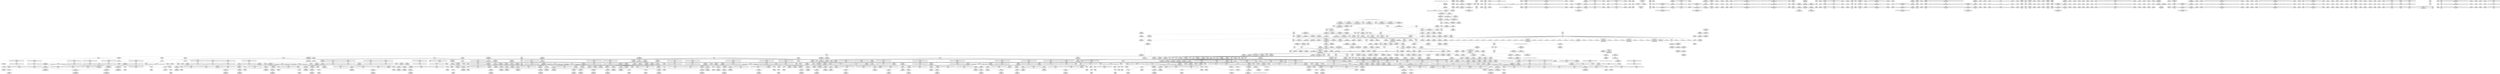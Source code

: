 digraph {
	CE0x49d7030 [shape=record,shape=Mrecord,label="{CE0x49d7030|__rcu_read_lock:tmp1|*SummSink*}"]
	CE0x49cb550 [shape=record,shape=Mrecord,label="{CE0x49cb550|__preempt_count_add:tmp6|./arch/x86/include/asm/preempt.h,73|*SummSource*}"]
	"CONST[source:1(input),value:2(dynamic)][purpose:{object}][SrcIdx:1]"
	CE0x4a50650 [shape=record,shape=Mrecord,label="{CE0x4a50650|__rcu_read_unlock:tmp2|*SummSink*}"]
	CE0x49c6bc0 [shape=record,shape=Mrecord,label="{CE0x49c6bc0|GLOBAL:lock_release|*Constant*|*SummSource*}"]
	CE0x49b2b00 [shape=record,shape=Mrecord,label="{CE0x49b2b00|task_sid:do.body5|*SummSink*}"]
	CE0x4a36170 [shape=record,shape=Mrecord,label="{CE0x4a36170|i64_1|*Constant*}"]
	CE0x4987750 [shape=record,shape=Mrecord,label="{CE0x4987750|_call_void_rcu_read_unlock()_#10,_!dbg_!27748|security/selinux/hooks.c,209|*SummSink*}"]
	CE0x49b7890 [shape=record,shape=Mrecord,label="{CE0x49b7890|rcu_lock_acquire:tmp3}"]
	CE0x4999980 [shape=record,shape=Mrecord,label="{CE0x4999980|sock_has_perm:tmp9|security/selinux/hooks.c,3969}"]
	CE0x49eb360 [shape=record,shape=Mrecord,label="{CE0x49eb360|rcu_read_unlock:tobool|include/linux/rcupdate.h,933}"]
	CE0x4994430 [shape=record,shape=Mrecord,label="{CE0x4994430|8:_%struct.sock*,_:_SCME_45,46_}"]
	CE0x4a25b20 [shape=record,shape=Mrecord,label="{CE0x4a25b20|i8*_undef|*Constant*|*SummSink*}"]
	CE0x494ee20 [shape=record,shape=Mrecord,label="{CE0x494ee20|task_sid:call|security/selinux/hooks.c,208|*SummSink*}"]
	CE0x498ec10 [shape=record,shape=Mrecord,label="{CE0x498ec10|sock_has_perm:tmp16|security/selinux/hooks.c,3976|*SummSink*}"]
	CE0x494fb80 [shape=record,shape=Mrecord,label="{CE0x494fb80|get_current:tmp|*SummSink*}"]
	CE0x49e5e60 [shape=record,shape=Mrecord,label="{CE0x49e5e60|rcu_read_lock:tmp19|include/linux/rcupdate.h,882|*SummSource*}"]
	CE0x490ac70 [shape=record,shape=Mrecord,label="{CE0x490ac70|selinux_socket_sendmsg:sock|Function::selinux_socket_sendmsg&Arg::sock::}"]
	CE0x4991b60 [shape=record,shape=Mrecord,label="{CE0x4991b60|8:_%struct.sock*,_:_SCME_8,16_|*MultipleSource*|security/selinux/hooks.c, 3966|security/selinux/hooks.c,3966|security/selinux/hooks.c,3966}"]
	CE0x4a505e0 [shape=record,shape=Mrecord,label="{CE0x4a505e0|__rcu_read_unlock:tmp2|*SummSource*}"]
	CE0x4989330 [shape=record,shape=Mrecord,label="{CE0x4989330|rcu_read_unlock:tmp13|include/linux/rcupdate.h,933}"]
	CE0x492fed0 [shape=record,shape=Mrecord,label="{CE0x492fed0|rcu_read_lock:entry|*SummSource*}"]
	CE0x49f85e0 [shape=record,shape=Mrecord,label="{CE0x49f85e0|rcu_read_unlock:tmp12|include/linux/rcupdate.h,933}"]
	CE0x4997170 [shape=record,shape=Mrecord,label="{CE0x4997170|i64_56|*Constant*|*SummSink*}"]
	CE0x4a31f80 [shape=record,shape=Mrecord,label="{CE0x4a31f80|__rcu_read_unlock:do.body|*SummSink*}"]
	CE0x493cbf0 [shape=record,shape=Mrecord,label="{CE0x493cbf0|i32_22|*Constant*|*SummSource*}"]
	CE0x4a246f0 [shape=record,shape=Mrecord,label="{CE0x4a246f0|rcu_lock_release:tmp5|include/linux/rcupdate.h,423|*SummSink*}"]
	CE0x49c5e60 [shape=record,shape=Mrecord,label="{CE0x49c5e60|void_(i32*,_i32,_i32*)*_asm_addl_$1,_%gs:$0_,_*m,ri,*m,_dirflag_,_fpsr_,_flags_|*SummSource*}"]
	CE0x49bbba0 [shape=record,shape=Mrecord,label="{CE0x49bbba0|__rcu_read_lock:tmp2|*SummSink*}"]
	CE0x4a3c810 [shape=record,shape=Mrecord,label="{CE0x4a3c810|__preempt_count_sub:sub|./arch/x86/include/asm/preempt.h,77|*SummSink*}"]
	CE0x49b2850 [shape=record,shape=Mrecord,label="{CE0x49b2850|task_sid:do.end6|*SummSink*}"]
	CE0x4929550 [shape=record,shape=Mrecord,label="{CE0x4929550|COLLAPSED:_GCMRE_current_task_external_global_%struct.task_struct*:_elem_0:default:}"]
	CE0x49848d0 [shape=record,shape=Mrecord,label="{CE0x49848d0|task_sid:tmp24|security/selinux/hooks.c,208|*SummSource*}"]
	CE0x49baa20 [shape=record,shape=Mrecord,label="{CE0x49baa20|GLOBAL:__rcu_read_unlock|*Constant*|*SummSource*}"]
	CE0x4a64460 [shape=record,shape=Mrecord,label="{CE0x4a64460|__preempt_count_sub:tmp2|*SummSink*}"]
	CE0x49228e0 [shape=record,shape=Mrecord,label="{CE0x49228e0|i32_77|*Constant*|*SummSource*}"]
	CE0x4980d90 [shape=record,shape=Mrecord,label="{CE0x4980d90|_call_void_lockdep_rcu_suspicious(i8*_getelementptr_inbounds_(_25_x_i8_,_25_x_i8_*_.str3,_i32_0,_i32_0),_i32_208,_i8*_getelementptr_inbounds_(_41_x_i8_,_41_x_i8_*_.str44,_i32_0,_i32_0))_#10,_!dbg_!27732|security/selinux/hooks.c,208|*SummSource*}"]
	CE0x492ada0 [shape=record,shape=Mrecord,label="{CE0x492ada0|sock_has_perm:tmp9|security/selinux/hooks.c,3969|*SummSource*}"]
	CE0x497ee80 [shape=record,shape=Mrecord,label="{CE0x497ee80|i64*_getelementptr_inbounds_(_13_x_i64_,_13_x_i64_*___llvm_gcov_ctr126,_i64_0,_i64_9)|*Constant*|*SummSink*}"]
	CE0x4983ea0 [shape=record,shape=Mrecord,label="{CE0x4983ea0|task_sid:tmp23|security/selinux/hooks.c,208|*SummSink*}"]
	CE0x4984860 [shape=record,shape=Mrecord,label="{CE0x4984860|i64*_getelementptr_inbounds_(_13_x_i64_,_13_x_i64_*___llvm_gcov_ctr126,_i64_0,_i64_11)|*Constant*|*SummSink*}"]
	CE0x49fb990 [shape=record,shape=Mrecord,label="{CE0x49fb990|rcu_read_unlock:do.end}"]
	CE0x49aa640 [shape=record,shape=Mrecord,label="{CE0x49aa640|rcu_read_lock:tmp1|*SummSink*}"]
	CE0x4942c40 [shape=record,shape=Mrecord,label="{CE0x4942c40|COLLAPSED:_GCMRE___llvm_gcov_ctr98_internal_global_2_x_i64_zeroinitializer:_elem_0:default:}"]
	CE0x49fc780 [shape=record,shape=Mrecord,label="{CE0x49fc780|rcu_read_unlock:land.lhs.true2|*SummSink*}"]
	CE0x49e2ef0 [shape=record,shape=Mrecord,label="{CE0x49e2ef0|__preempt_count_sub:tmp2}"]
	CE0x49a56e0 [shape=record,shape=Mrecord,label="{CE0x49a56e0|_call_void___rcu_read_lock()_#10,_!dbg_!27710|include/linux/rcupdate.h,879|*SummSource*}"]
	CE0x49e3b40 [shape=record,shape=Mrecord,label="{CE0x49e3b40|i8*_getelementptr_inbounds_(_25_x_i8_,_25_x_i8_*_.str45,_i32_0,_i32_0)|*Constant*}"]
	CE0x4a3d0d0 [shape=record,shape=Mrecord,label="{CE0x4a3d0d0|_call_void_mcount()_#3|*SummSink*}"]
	CE0x4995ae0 [shape=record,shape=Mrecord,label="{CE0x4995ae0|task_sid:task|Function::task_sid&Arg::task::|*SummSource*}"]
	CE0x49fb900 [shape=record,shape=Mrecord,label="{CE0x49fb900|rcu_read_unlock:if.end|*SummSink*}"]
	CE0x4985870 [shape=record,shape=Mrecord,label="{CE0x4985870|i64*_getelementptr_inbounds_(_13_x_i64_,_13_x_i64_*___llvm_gcov_ctr126,_i64_0,_i64_12)|*Constant*|*SummSource*}"]
	CE0x490b560 [shape=record,shape=Mrecord,label="{CE0x490b560|_ret_%struct.task_struct*_%tmp4,_!dbg_!27714|./arch/x86/include/asm/current.h,14|*SummSink*}"]
	CE0x49d54d0 [shape=record,shape=Mrecord,label="{CE0x49d54d0|rcu_read_lock:tmp6|include/linux/rcupdate.h,882|*SummSink*}"]
	CE0x49c17d0 [shape=record,shape=Mrecord,label="{CE0x49c17d0|i64_ptrtoint_(i8*_blockaddress(_rcu_lock_acquire,_%__here)_to_i64)|*Constant*}"]
	CE0x4a325d0 [shape=record,shape=Mrecord,label="{CE0x4a325d0|__rcu_read_unlock:tmp3|*SummSink*}"]
	CE0x490dd40 [shape=record,shape=Mrecord,label="{CE0x490dd40|selinux_socket_sendmsg:entry|*SummSink*}"]
	CE0x4a519a0 [shape=record,shape=Mrecord,label="{CE0x4a519a0|__preempt_count_sub:tmp1|*SummSource*}"]
	CE0x49ecfc0 [shape=record,shape=Mrecord,label="{CE0x49ecfc0|rcu_lock_release:tmp3}"]
	CE0x4a64550 [shape=record,shape=Mrecord,label="{CE0x4a64550|__preempt_count_sub:tmp3}"]
	CE0x4981bd0 [shape=record,shape=Mrecord,label="{CE0x4981bd0|i64*_getelementptr_inbounds_(_13_x_i64_,_13_x_i64_*___llvm_gcov_ctr126,_i64_0,_i64_8)|*Constant*}"]
	CE0x4a337c0 [shape=record,shape=Mrecord,label="{CE0x4a337c0|rcu_lock_acquire:tmp1|*SummSink*}"]
	CE0x48fe320 [shape=record,shape=Mrecord,label="{CE0x48fe320|32:_%struct.sock*,_:_CRE_40,48_|*MultipleSource*|Function::selinux_socket_sendmsg&Arg::sock::|security/selinux/hooks.c,4215}"]
	CE0x4a3ee30 [shape=record,shape=Mrecord,label="{CE0x4a3ee30|__preempt_count_sub:tmp7|./arch/x86/include/asm/preempt.h,78|*SummSource*}"]
	CE0x4994ee0 [shape=record,shape=Mrecord,label="{CE0x4994ee0|8:_%struct.sock*,_:_SCME_54,55_}"]
	CE0x49d1270 [shape=record,shape=Mrecord,label="{CE0x49d1270|rcu_read_unlock:tmp4|include/linux/rcupdate.h,933|*SummSink*}"]
	CE0x49871c0 [shape=record,shape=Mrecord,label="{CE0x49871c0|cred_sid:cred|Function::cred_sid&Arg::cred::|*SummSink*}"]
	CE0x4941950 [shape=record,shape=Mrecord,label="{CE0x4941950|get_current:bb}"]
	CE0x49a7fd0 [shape=record,shape=Mrecord,label="{CE0x49a7fd0|i64*_getelementptr_inbounds_(_13_x_i64_,_13_x_i64_*___llvm_gcov_ctr126,_i64_0,_i64_1)|*Constant*|*SummSink*}"]
	CE0x49528b0 [shape=record,shape=Mrecord,label="{CE0x49528b0|task_sid:if.then|*SummSink*}"]
	CE0x49e4280 [shape=record,shape=Mrecord,label="{CE0x49e4280|GLOBAL:lockdep_rcu_suspicious|*Constant*}"]
	CE0x49fa9c0 [shape=record,shape=Mrecord,label="{CE0x49fa9c0|i32_934|*Constant*|*SummSource*}"]
	CE0x4984940 [shape=record,shape=Mrecord,label="{CE0x4984940|task_sid:tmp24|security/selinux/hooks.c,208|*SummSink*}"]
	CE0x4995750 [shape=record,shape=Mrecord,label="{CE0x4995750|task_sid:entry|*SummSource*}"]
	CE0x49ab670 [shape=record,shape=Mrecord,label="{CE0x49ab670|rcu_read_lock:tmp1|*SummSource*}"]
	CE0x49b9fc0 [shape=record,shape=Mrecord,label="{CE0x49b9fc0|_ret_void,_!dbg_!27717|include/linux/rcupdate.h,424}"]
	CE0x49c2690 [shape=record,shape=Mrecord,label="{CE0x49c2690|__preempt_count_sub:sub|./arch/x86/include/asm/preempt.h,77}"]
	CE0x4993d10 [shape=record,shape=Mrecord,label="{CE0x4993d10|8:_%struct.sock*,_:_SCME_39,40_}"]
	CE0x49ac290 [shape=record,shape=Mrecord,label="{CE0x49ac290|i64_5|*Constant*}"]
	CE0x491a370 [shape=record,shape=Mrecord,label="{CE0x491a370|i64_ptrtoint_(i8*_blockaddress(_rcu_lock_release,_%__here)_to_i64)|*Constant*|*SummSource*}"]
	CE0x4943d70 [shape=record,shape=Mrecord,label="{CE0x4943d70|sock_has_perm:if.then}"]
	CE0x49d6350 [shape=record,shape=Mrecord,label="{CE0x49d6350|rcu_read_lock:tmp|*SummSink*}"]
	CE0x4930660 [shape=record,shape=Mrecord,label="{CE0x4930660|sock_has_perm:tmp|*SummSink*}"]
	CE0x49af5f0 [shape=record,shape=Mrecord,label="{CE0x49af5f0|i64_5|*Constant*|*SummSource*}"]
	CE0x49e5df0 [shape=record,shape=Mrecord,label="{CE0x49e5df0|rcu_read_lock:tmp19|include/linux/rcupdate.h,882}"]
	CE0x492fbc0 [shape=record,shape=Mrecord,label="{CE0x492fbc0|rcu_read_lock:tmp3}"]
	CE0x49e2c80 [shape=record,shape=Mrecord,label="{CE0x49e2c80|__preempt_count_add:tmp4|./arch/x86/include/asm/preempt.h,72|*SummSink*}"]
	CE0x49f4db0 [shape=record,shape=Mrecord,label="{CE0x49f4db0|_call_void___preempt_count_add(i32_1)_#10,_!dbg_!27711|include/linux/rcupdate.h,239|*SummSource*}"]
	CE0x49d6e50 [shape=record,shape=Mrecord,label="{CE0x49d6e50|GLOBAL:rcu_lock_acquire|*Constant*|*SummSink*}"]
	CE0x49a8e00 [shape=record,shape=Mrecord,label="{CE0x49a8e00|rcu_read_lock:tmp4|include/linux/rcupdate.h,882|*SummSink*}"]
	CE0x4993260 [shape=record,shape=Mrecord,label="{CE0x4993260|8:_%struct.sock*,_:_SCME_30,31_}"]
	CE0x49c2e10 [shape=record,shape=Mrecord,label="{CE0x49c2e10|__preempt_count_sub:entry|*SummSink*}"]
	CE0x490fd90 [shape=record,shape=Mrecord,label="{CE0x490fd90|GLOBAL:__llvm_gcov_ctr127|Global_var:__llvm_gcov_ctr127}"]
	CE0x4988f80 [shape=record,shape=Mrecord,label="{CE0x4988f80|rcu_read_lock:land.lhs.true2|*SummSink*}"]
	CE0x4995b50 [shape=record,shape=Mrecord,label="{CE0x4995b50|task_sid:task|Function::task_sid&Arg::task::|*SummSink*}"]
	CE0x4952c10 [shape=record,shape=Mrecord,label="{CE0x4952c10|rcu_read_lock:tmp3|*SummSource*}"]
	CE0x49c1a30 [shape=record,shape=Mrecord,label="{CE0x49c1a30|i64_ptrtoint_(i8*_blockaddress(_rcu_lock_acquire,_%__here)_to_i64)|*Constant*|*SummSink*}"]
	CE0x49fbda0 [shape=record,shape=Mrecord,label="{CE0x49fbda0|rcu_read_unlock:bb|*SummSink*}"]
	CE0x49c4450 [shape=record,shape=Mrecord,label="{CE0x49c4450|rcu_lock_acquire:tmp|*SummSource*}"]
	CE0x4923d10 [shape=record,shape=Mrecord,label="{CE0x4923d10|selinux_socket_sendmsg:call|security/selinux/hooks.c,4215}"]
	CE0x4a32a00 [shape=record,shape=Mrecord,label="{CE0x4a32a00|__rcu_read_unlock:tmp5|include/linux/rcupdate.h,244|*SummSink*}"]
	CE0x4965040 [shape=record,shape=Mrecord,label="{CE0x4965040|rcu_read_lock:tmp17|include/linux/rcupdate.h,882|*SummSink*}"]
	CE0x49a6a10 [shape=record,shape=Mrecord,label="{CE0x49a6a10|__rcu_read_lock:entry|*SummSource*}"]
	CE0x49fbbb0 [shape=record,shape=Mrecord,label="{CE0x49fbbb0|rcu_read_unlock:bb}"]
	CE0x49ea450 [shape=record,shape=Mrecord,label="{CE0x49ea450|rcu_read_unlock:tmp14|include/linux/rcupdate.h,933|*SummSource*}"]
	CE0x49656a0 [shape=record,shape=Mrecord,label="{CE0x49656a0|rcu_read_lock:tmp18|include/linux/rcupdate.h,882|*SummSink*}"]
	CE0x498eef0 [shape=record,shape=Mrecord,label="{CE0x498eef0|sock_has_perm:sclass|security/selinux/hooks.c,3976}"]
	CE0x49f3a50 [shape=record,shape=Mrecord,label="{CE0x49f3a50|rcu_read_unlock:tmp16|include/linux/rcupdate.h,933|*SummSource*}"]
	CE0x4947480 [shape=record,shape=Mrecord,label="{CE0x4947480|_ret_i32_%retval.0,_!dbg_!27740|security/selinux/hooks.c,3977}"]
	CE0x4998570 [shape=record,shape=Mrecord,label="{CE0x4998570|sock_has_perm:tmp7|security/selinux/hooks.c,3969|*SummSource*}"]
	CE0x4a761c0 [shape=record,shape=Mrecord,label="{CE0x4a761c0|_call_void_asm_addl_$1,_%gs:$0_,_*m,ri,*m,_dirflag_,_fpsr_,_flags_(i32*___preempt_count,_i32_%sub,_i32*___preempt_count)_#3,_!dbg_!27717,_!srcloc_!27718|./arch/x86/include/asm/preempt.h,77}"]
	CE0x490c2c0 [shape=record,shape=Mrecord,label="{CE0x490c2c0|i64*_getelementptr_inbounds_(_11_x_i64_,_11_x_i64_*___llvm_gcov_ctr127,_i64_0,_i64_1)|*Constant*|*SummSink*}"]
	CE0x49c7280 [shape=record,shape=Mrecord,label="{CE0x49c7280|_call_void_asm_addl_$1,_%gs:$0_,_*m,ri,*m,_dirflag_,_fpsr_,_flags_(i32*___preempt_count,_i32_%val,_i32*___preempt_count)_#3,_!dbg_!27714,_!srcloc_!27717|./arch/x86/include/asm/preempt.h,72|*SummSink*}"]
	CE0x4984fb0 [shape=record,shape=Mrecord,label="{CE0x4984fb0|task_sid:tmp25|security/selinux/hooks.c,208|*SummSink*}"]
	CE0x4989580 [shape=record,shape=Mrecord,label="{CE0x4989580|rcu_read_lock:bb}"]
	CE0x49f4710 [shape=record,shape=Mrecord,label="{CE0x49f4710|i64*_getelementptr_inbounds_(_4_x_i64_,_4_x_i64_*___llvm_gcov_ctr130,_i64_0,_i64_1)|*Constant*|*SummSink*}"]
	CE0x49fcf50 [shape=record,shape=Mrecord,label="{CE0x49fcf50|i64*_getelementptr_inbounds_(_11_x_i64_,_11_x_i64_*___llvm_gcov_ctr132,_i64_0,_i64_9)|*Constant*|*SummSource*}"]
	CE0x49a5350 [shape=record,shape=Mrecord,label="{CE0x49a5350|task_sid:tmp9|security/selinux/hooks.c,208|*SummSource*}"]
	CE0x4a55790 [shape=record,shape=Mrecord,label="{CE0x4a55790|i64_1|*Constant*}"]
	CE0x493a330 [shape=record,shape=Mrecord,label="{CE0x493a330|GLOBAL:rcu_read_lock|*Constant*}"]
	CE0x4942cb0 [shape=record,shape=Mrecord,label="{CE0x4942cb0|get_current:tmp|*SummSource*}"]
	CE0x49b9950 [shape=record,shape=Mrecord,label="{CE0x49b9950|rcu_lock_release:map|Function::rcu_lock_release&Arg::map::}"]
	CE0x493a9e0 [shape=record,shape=Mrecord,label="{CE0x493a9e0|i64*_getelementptr_inbounds_(_11_x_i64_,_11_x_i64_*___llvm_gcov_ctr127,_i64_0,_i64_0)|*Constant*|*SummSink*}"]
	CE0x49a9040 [shape=record,shape=Mrecord,label="{CE0x49a9040|task_sid:if.end|*SummSource*}"]
	CE0x493e910 [shape=record,shape=Mrecord,label="{CE0x493e910|rcu_read_lock:do.body|*SummSource*}"]
	CE0x49ec190 [shape=record,shape=Mrecord,label="{CE0x49ec190|i64*_getelementptr_inbounds_(_4_x_i64_,_4_x_i64_*___llvm_gcov_ctr130,_i64_0,_i64_2)|*Constant*}"]
	CE0x49d1db0 [shape=record,shape=Mrecord,label="{CE0x49d1db0|0:_i8,_:_GCMR_rcu_read_lock.__warned_internal_global_i8_0,_section_.data.unlikely_,_align_1:_elem_0:default:}"]
	CE0x49652d0 [shape=record,shape=Mrecord,label="{CE0x49652d0|rcu_read_lock:tmp18|include/linux/rcupdate.h,882}"]
	CE0x49a68b0 [shape=record,shape=Mrecord,label="{CE0x49a68b0|GLOBAL:__rcu_read_lock|*Constant*|*SummSink*}"]
	CE0x49e5000 [shape=record,shape=Mrecord,label="{CE0x49e5000|i8*_getelementptr_inbounds_(_42_x_i8_,_42_x_i8_*_.str46,_i32_0,_i32_0)|*Constant*|*SummSource*}"]
	CE0x493a270 [shape=record,shape=Mrecord,label="{CE0x493a270|_call_void_mcount()_#3|*SummSink*}"]
	CE0x49a5b10 [shape=record,shape=Mrecord,label="{CE0x49a5b10|task_sid:call|security/selinux/hooks.c,208|*SummSource*}"]
	CE0x4916d40 [shape=record,shape=Mrecord,label="{CE0x4916d40|get_current:tmp3}"]
	CE0x49fc200 [shape=record,shape=Mrecord,label="{CE0x49fc200|rcu_read_unlock:land.lhs.true}"]
	CE0x49934c0 [shape=record,shape=Mrecord,label="{CE0x49934c0|8:_%struct.sock*,_:_SCME_32,33_}"]
	CE0x49e8570 [shape=record,shape=Mrecord,label="{CE0x49e8570|i64*_getelementptr_inbounds_(_4_x_i64_,_4_x_i64_*___llvm_gcov_ctr128,_i64_0,_i64_1)|*Constant*|*SummSink*}"]
	CE0x4991ff0 [shape=record,shape=Mrecord,label="{CE0x4991ff0|cred_sid:security|security/selinux/hooks.c,196|*SummSource*}"]
	CE0x49b4e80 [shape=record,shape=Mrecord,label="{CE0x49b4e80|i64*_getelementptr_inbounds_(_2_x_i64_,_2_x_i64_*___llvm_gcov_ctr131,_i64_0,_i64_0)|*Constant*|*SummSource*}"]
	CE0x49b0a70 [shape=record,shape=Mrecord,label="{CE0x49b0a70|GLOBAL:__llvm_gcov_ctr126|Global_var:__llvm_gcov_ctr126|*SummSource*}"]
	CE0x49f0cd0 [shape=record,shape=Mrecord,label="{CE0x49f0cd0|i64*_getelementptr_inbounds_(_4_x_i64_,_4_x_i64_*___llvm_gcov_ctr128,_i64_0,_i64_2)|*Constant*|*SummSink*}"]
	CE0x49b2a30 [shape=record,shape=Mrecord,label="{CE0x49b2a30|task_sid:do.body5|*SummSource*}"]
	CE0x49c47b0 [shape=record,shape=Mrecord,label="{CE0x49c47b0|__rcu_read_lock:tmp|*SummSink*}"]
	CE0x497df60 [shape=record,shape=Mrecord,label="{CE0x497df60|i32_208|*Constant*|*SummSource*}"]
	CE0x647deb0 [shape=record,shape=Mrecord,label="{CE0x647deb0|sock_has_perm:task|Function::sock_has_perm&Arg::task::|*SummSink*}"]
	CE0x49cb4e0 [shape=record,shape=Mrecord,label="{CE0x49cb4e0|__preempt_count_add:tmp6|./arch/x86/include/asm/preempt.h,73}"]
	CE0x4a3ec70 [shape=record,shape=Mrecord,label="{CE0x4a3ec70|__preempt_count_sub:tmp7|./arch/x86/include/asm/preempt.h,78}"]
	CE0x49aef80 [shape=record,shape=Mrecord,label="{CE0x49aef80|task_sid:bb|*SummSink*}"]
	CE0x493d870 [shape=record,shape=Mrecord,label="{CE0x493d870|sock_has_perm:if.then|*SummSink*}"]
	CE0x4911710 [shape=record,shape=Mrecord,label="{CE0x4911710|i64*_getelementptr_inbounds_(_6_x_i64_,_6_x_i64_*___llvm_gcov_ctr327,_i64_0,_i64_0)|*Constant*}"]
	CE0x49f1d00 [shape=record,shape=Mrecord,label="{CE0x49f1d00|__rcu_read_unlock:tmp6|include/linux/rcupdate.h,245|*SummSource*}"]
	CE0x4a36980 [shape=record,shape=Mrecord,label="{CE0x4a36980|__preempt_count_add:tmp5|./arch/x86/include/asm/preempt.h,72|*SummSink*}"]
	CE0x4a33db0 [shape=record,shape=Mrecord,label="{CE0x4a33db0|__preempt_count_sub:tmp5|./arch/x86/include/asm/preempt.h,77|*SummSource*}"]
	CE0x49fdca0 [shape=record,shape=Mrecord,label="{CE0x49fdca0|rcu_read_unlock:tmp20|include/linux/rcupdate.h,933|*SummSink*}"]
	CE0x499fc80 [shape=record,shape=Mrecord,label="{CE0x499fc80|sock_has_perm:tmp19|security/selinux/hooks.c,3977|*SummSink*}"]
	CE0x49caca0 [shape=record,shape=Mrecord,label="{CE0x49caca0|__preempt_count_add:tmp2|*SummSource*}"]
	CE0x49d22f0 [shape=record,shape=Mrecord,label="{CE0x49d22f0|GLOBAL:__preempt_count_add|*Constant*|*SummSink*}"]
	CE0x49acd80 [shape=record,shape=Mrecord,label="{CE0x49acd80|GLOBAL:task_sid.__warned|Global_var:task_sid.__warned|*SummSource*}"]
	CE0x49b70a0 [shape=record,shape=Mrecord,label="{CE0x49b70a0|task_sid:tmp16|security/selinux/hooks.c,208}"]
	CE0x494dad0 [shape=record,shape=Mrecord,label="{CE0x494dad0|GLOBAL:rcu_lock_map|Global_var:rcu_lock_map|*SummSink*}"]
	CE0x4965cd0 [shape=record,shape=Mrecord,label="{CE0x4965cd0|task_sid:tmp2|*SummSink*}"]
	CE0x493cd60 [shape=record,shape=Mrecord,label="{CE0x493cd60|cred_sid:security|security/selinux/hooks.c,196|*SummSink*}"]
	CE0x49e2c10 [shape=record,shape=Mrecord,label="{CE0x49e2c10|__preempt_count_add:tmp4|./arch/x86/include/asm/preempt.h,72|*SummSource*}"]
	CE0x4a3cac0 [shape=record,shape=Mrecord,label="{CE0x4a3cac0|_call_void_asm_addl_$1,_%gs:$0_,_*m,ri,*m,_dirflag_,_fpsr_,_flags_(i32*___preempt_count,_i32_%sub,_i32*___preempt_count)_#3,_!dbg_!27717,_!srcloc_!27718|./arch/x86/include/asm/preempt.h,77|*SummSink*}"]
	CE0x49c6b50 [shape=record,shape=Mrecord,label="{CE0x49c6b50|GLOBAL:lock_release|*Constant*}"]
	CE0x49ed8d0 [shape=record,shape=Mrecord,label="{CE0x49ed8d0|__preempt_count_add:entry|*SummSink*}"]
	CE0x49b3e10 [shape=record,shape=Mrecord,label="{CE0x49b3e10|cred_sid:tmp|*SummSource*}"]
	CE0x4999af0 [shape=record,shape=Mrecord,label="{CE0x4999af0|sock_has_perm:tmp8|security/selinux/hooks.c,3969}"]
	CE0x492e960 [shape=record,shape=Mrecord,label="{CE0x492e960|rcu_read_lock:call|include/linux/rcupdate.h,882}"]
	CE0x493ad80 [shape=record,shape=Mrecord,label="{CE0x493ad80|i64*_getelementptr_inbounds_(_6_x_i64_,_6_x_i64_*___llvm_gcov_ctr327,_i64_0,_i64_0)|*Constant*|*SummSink*}"]
	CE0x49d0d40 [shape=record,shape=Mrecord,label="{CE0x49d0d40|_call_void_asm_sideeffect_,_memory_,_dirflag_,_fpsr_,_flags_()_#3,_!dbg_!27711,_!srcloc_!27714|include/linux/rcupdate.h,244|*SummSource*}"]
	CE0x4915c20 [shape=record,shape=Mrecord,label="{CE0x4915c20|i64*_getelementptr_inbounds_(_2_x_i64_,_2_x_i64_*___llvm_gcov_ctr98,_i64_0,_i64_1)|*Constant*|*SummSink*}"]
	CE0x49d34b0 [shape=record,shape=Mrecord,label="{CE0x49d34b0|i64*_getelementptr_inbounds_(_4_x_i64_,_4_x_i64_*___llvm_gcov_ctr130,_i64_0,_i64_2)|*Constant*|*SummSource*}"]
	CE0x49b0ff0 [shape=record,shape=Mrecord,label="{CE0x49b0ff0|COLLAPSED:_GCMRE___llvm_gcov_ctr126_internal_global_13_x_i64_zeroinitializer:_elem_0:default:}"]
	CE0x49aa1d0 [shape=record,shape=Mrecord,label="{CE0x49aa1d0|cred_sid:tmp5|security/selinux/hooks.c,196|*SummSource*}"]
	CE0x4a29af0 [shape=record,shape=Mrecord,label="{CE0x4a29af0|__preempt_count_add:do.body|*SummSource*}"]
	CE0x4938d40 [shape=record,shape=Mrecord,label="{CE0x4938d40|sock_has_perm:sk_security|security/selinux/hooks.c,3964|*SummSink*}"]
	CE0x49f4540 [shape=record,shape=Mrecord,label="{CE0x49f4540|i64*_getelementptr_inbounds_(_4_x_i64_,_4_x_i64_*___llvm_gcov_ctr130,_i64_0,_i64_1)|*Constant*|*SummSource*}"]
	CE0x49c4c30 [shape=record,shape=Mrecord,label="{CE0x49c4c30|i64*_getelementptr_inbounds_(_4_x_i64_,_4_x_i64_*___llvm_gcov_ctr133,_i64_0,_i64_3)|*Constant*|*SummSink*}"]
	CE0x49c3060 [shape=record,shape=Mrecord,label="{CE0x49c3060|__preempt_count_sub:val|Function::__preempt_count_sub&Arg::val::}"]
	CE0x49d3c20 [shape=record,shape=Mrecord,label="{CE0x49d3c20|rcu_read_lock:do.end|*SummSink*}"]
	CE0x49b0be0 [shape=record,shape=Mrecord,label="{CE0x49b0be0|cred_sid:tmp1}"]
	CE0x493e730 [shape=record,shape=Mrecord,label="{CE0x493e730|cred_sid:tmp5|security/selinux/hooks.c,196|*SummSink*}"]
	CE0x4927f90 [shape=record,shape=Mrecord,label="{CE0x4927f90|rcu_read_lock:tmp15|include/linux/rcupdate.h,882|*SummSink*}"]
	CE0x492ec80 [shape=record,shape=Mrecord,label="{CE0x492ec80|_ret_void,_!dbg_!27717|include/linux/rcupdate.h,419|*SummSource*}"]
	CE0x49f8400 [shape=record,shape=Mrecord,label="{CE0x49f8400|rcu_lock_acquire:tmp5|include/linux/rcupdate.h,418|*SummSink*}"]
	CE0x4986190 [shape=record,shape=Mrecord,label="{CE0x4986190|GLOBAL:cred_sid|*Constant*}"]
	CE0x4a64960 [shape=record,shape=Mrecord,label="{CE0x4a64960|__preempt_count_sub:tmp|*SummSource*}"]
	CE0x49d86b0 [shape=record,shape=Mrecord,label="{CE0x49d86b0|rcu_read_lock:tmp7|include/linux/rcupdate.h,882}"]
	CE0x49bca80 [shape=record,shape=Mrecord,label="{CE0x49bca80|rcu_lock_acquire:tmp4|include/linux/rcupdate.h,418}"]
	CE0x494dc20 [shape=record,shape=Mrecord,label="{CE0x494dc20|task_sid:real_cred|security/selinux/hooks.c,208}"]
	CE0x4953940 [shape=record,shape=Mrecord,label="{CE0x4953940|task_sid:tobool|security/selinux/hooks.c,208|*SummSource*}"]
	CE0x4994560 [shape=record,shape=Mrecord,label="{CE0x4994560|8:_%struct.sock*,_:_SCME_46,47_}"]
	CE0x49fc0f0 [shape=record,shape=Mrecord,label="{CE0x49fc0f0|rcu_read_unlock:if.then|*SummSink*}"]
	CE0x49e83d0 [shape=record,shape=Mrecord,label="{CE0x49e83d0|i64*_getelementptr_inbounds_(_4_x_i64_,_4_x_i64_*___llvm_gcov_ctr134,_i64_0,_i64_1)|*Constant*|*SummSource*}"]
	CE0x4a39950 [shape=record,shape=Mrecord,label="{CE0x4a39950|GLOBAL:lock_acquire|*Constant*|*SummSource*}"]
	CE0x494cf80 [shape=record,shape=Mrecord,label="{CE0x494cf80|COLLAPSED:_CMRE:_elem_0::|security/selinux/hooks.c,196}"]
	CE0x49e3390 [shape=record,shape=Mrecord,label="{CE0x49e3390|_call_void_lockdep_rcu_suspicious(i8*_getelementptr_inbounds_(_25_x_i8_,_25_x_i8_*_.str45,_i32_0,_i32_0),_i32_883,_i8*_getelementptr_inbounds_(_42_x_i8_,_42_x_i8_*_.str46,_i32_0,_i32_0))_#10,_!dbg_!27728|include/linux/rcupdate.h,882|*SummSource*}"]
	CE0x49ba3d0 [shape=record,shape=Mrecord,label="{CE0x49ba3d0|_call_void___rcu_read_unlock()_#10,_!dbg_!27734|include/linux/rcupdate.h,937|*SummSource*}"]
	CE0x49fd770 [shape=record,shape=Mrecord,label="{CE0x49fd770|rcu_read_unlock:tmp19|include/linux/rcupdate.h,933|*SummSink*}"]
	CE0x498f760 [shape=record,shape=Mrecord,label="{CE0x498f760|sock_has_perm:tmp17|security/selinux/hooks.c,3976|*SummSink*}"]
	CE0x49d0ac0 [shape=record,shape=Mrecord,label="{CE0x49d0ac0|rcu_lock_acquire:entry|*SummSource*}"]
	CE0x4999c20 [shape=record,shape=Mrecord,label="{CE0x4999c20|sock_has_perm:tmp8|security/selinux/hooks.c,3969|*SummSource*}"]
	CE0x49839b0 [shape=record,shape=Mrecord,label="{CE0x49839b0|task_sid:tmp24|security/selinux/hooks.c,208}"]
	CE0x4987290 [shape=record,shape=Mrecord,label="{CE0x4987290|_ret_i32_%tmp6,_!dbg_!27716|security/selinux/hooks.c,197}"]
	CE0x49f2070 [shape=record,shape=Mrecord,label="{CE0x49f2070|rcu_lock_acquire:__here|*SummSink*}"]
	CE0x49aab60 [shape=record,shape=Mrecord,label="{CE0x49aab60|task_sid:tobool1|security/selinux/hooks.c,208|*SummSource*}"]
	CE0x49ed5a0 [shape=record,shape=Mrecord,label="{CE0x49ed5a0|rcu_read_unlock:tmp13|include/linux/rcupdate.h,933|*SummSource*}"]
	CE0x498e5d0 [shape=record,shape=Mrecord,label="{CE0x498e5d0|avc_has_perm:ssid|Function::avc_has_perm&Arg::ssid::|*SummSource*}"]
	CE0x49fbad0 [shape=record,shape=Mrecord,label="{CE0x49fbad0|rcu_read_unlock:do.end|*SummSink*}"]
	CE0x4947410 [shape=record,shape=Mrecord,label="{CE0x4947410|_ret_i32_%retval.0,_!dbg_!27740|security/selinux/hooks.c,3977|*SummSource*}"]
	CE0x4912680 [shape=record,shape=Mrecord,label="{CE0x4912680|_call_void_mcount()_#3|*SummSource*}"]
	CE0x49a8530 [shape=record,shape=Mrecord,label="{CE0x49a8530|GLOBAL:__rcu_read_lock|*Constant*}"]
	CE0x4949810 [shape=record,shape=Mrecord,label="{CE0x4949810|%struct.task_struct*_(%struct.task_struct**)*_asm_movq_%gs:$_1:P_,$0_,_r,im,_dirflag_,_fpsr_,_flags_|*SummSource*}"]
	CE0x49a62a0 [shape=record,shape=Mrecord,label="{CE0x49a62a0|task_sid:tmp3}"]
	CE0x49ee020 [shape=record,shape=Mrecord,label="{CE0x49ee020|i64*_getelementptr_inbounds_(_4_x_i64_,_4_x_i64_*___llvm_gcov_ctr128,_i64_0,_i64_3)|*Constant*|*SummSource*}"]
	CE0x4a33650 [shape=record,shape=Mrecord,label="{CE0x4a33650|rcu_lock_acquire:tmp|*SummSink*}"]
	CE0x490da80 [shape=record,shape=Mrecord,label="{CE0x490da80|i64*_getelementptr_inbounds_(_2_x_i64_,_2_x_i64_*___llvm_gcov_ctr361,_i64_0,_i64_1)|*Constant*|*SummSink*}"]
	CE0x49d0040 [shape=record,shape=Mrecord,label="{CE0x49d0040|rcu_read_lock:tmp7|include/linux/rcupdate.h,882|*SummSink*}"]
	CE0x49a7820 [shape=record,shape=Mrecord,label="{CE0x49a7820|i64_3|*Constant*|*SummSink*}"]
	CE0x49a8a00 [shape=record,shape=Mrecord,label="{CE0x49a8a00|task_sid:tmp6|security/selinux/hooks.c,208}"]
	CE0x4a53e90 [shape=record,shape=Mrecord,label="{CE0x4a53e90|__preempt_count_sub:do.body|*SummSink*}"]
	CE0x493c270 [shape=record,shape=Mrecord,label="{CE0x493c270|8:_%struct.sock*,_:_SCME_16,18_|*MultipleSource*|security/selinux/hooks.c, 3966|security/selinux/hooks.c,3966|security/selinux/hooks.c,3966}"]
	CE0x4905340 [shape=record,shape=Mrecord,label="{CE0x4905340|selinux_socket_sendmsg:call1|security/selinux/hooks.c,4215|*SummSink*}"]
	CE0x49b1f00 [shape=record,shape=Mrecord,label="{CE0x49b1f00|rcu_read_unlock:tmp6|include/linux/rcupdate.h,933}"]
	CE0x4987da0 [shape=record,shape=Mrecord,label="{CE0x4987da0|rcu_read_unlock:entry}"]
	CE0x4916c70 [shape=record,shape=Mrecord,label="{CE0x4916c70|GLOBAL:get_current|*Constant*}"]
	CE0x4965810 [shape=record,shape=Mrecord,label="{CE0x4965810|i8_1|*Constant*}"]
	CE0x49d49a0 [shape=record,shape=Mrecord,label="{CE0x49d49a0|i64*_getelementptr_inbounds_(_4_x_i64_,_4_x_i64_*___llvm_gcov_ctr128,_i64_0,_i64_3)|*Constant*}"]
	CE0x4a23fe0 [shape=record,shape=Mrecord,label="{CE0x4a23fe0|i64*_getelementptr_inbounds_(_4_x_i64_,_4_x_i64_*___llvm_gcov_ctr130,_i64_0,_i64_3)|*Constant*}"]
	CE0x497fd60 [shape=record,shape=Mrecord,label="{CE0x497fd60|task_sid:tmp18|security/selinux/hooks.c,208|*SummSource*}"]
	CE0x49887c0 [shape=record,shape=Mrecord,label="{CE0x49887c0|_ret_void,_!dbg_!27735|include/linux/rcupdate.h,938|*SummSink*}"]
	CE0x4a50570 [shape=record,shape=Mrecord,label="{CE0x4a50570|__rcu_read_unlock:tmp2}"]
	CE0x4995270 [shape=record,shape=Mrecord,label="{CE0x4995270|i32_8|*Constant*|*SummSource*}"]
	CE0x49b9670 [shape=record,shape=Mrecord,label="{CE0x49b9670|GLOBAL:rcu_lock_release|*Constant*|*SummSource*}"]
	CE0x49f57b0 [shape=record,shape=Mrecord,label="{CE0x49f57b0|i64*_getelementptr_inbounds_(_4_x_i64_,_4_x_i64_*___llvm_gcov_ctr130,_i64_0,_i64_1)|*Constant*}"]
	CE0x4912030 [shape=record,shape=Mrecord,label="{CE0x4912030|_ret_i32_%retval.0,_!dbg_!27728|security/selinux/avc.c,775|*SummSource*}"]
	CE0x4990270 [shape=record,shape=Mrecord,label="{CE0x4990270|avc_has_perm:entry}"]
	CE0x49a6170 [shape=record,shape=Mrecord,label="{CE0x49a6170|_call_void_mcount()_#3}"]
	CE0x4989dd0 [shape=record,shape=Mrecord,label="{CE0x4989dd0|i64*_getelementptr_inbounds_(_6_x_i64_,_6_x_i64_*___llvm_gcov_ctr327,_i64_0,_i64_3)|*Constant*|*SummSink*}"]
	CE0x49b3af0 [shape=record,shape=Mrecord,label="{CE0x49b3af0|task_sid:tmp7|security/selinux/hooks.c,208|*SummSink*}"]
	CE0x49abab0 [shape=record,shape=Mrecord,label="{CE0x49abab0|cred_sid:sid|security/selinux/hooks.c,197}"]
	CE0x49b1060 [shape=record,shape=Mrecord,label="{CE0x49b1060|task_sid:tmp|*SummSource*}"]
	CE0x4966a20 [shape=record,shape=Mrecord,label="{CE0x4966a20|task_sid:land.lhs.true|*SummSink*}"]
	CE0x4980220 [shape=record,shape=Mrecord,label="{CE0x4980220|i8_1|*Constant*}"]
	CE0x493ae20 [shape=record,shape=Mrecord,label="{CE0x493ae20|sock_has_perm:tmp}"]
	CE0x66cfa40 [shape=record,shape=Mrecord,label="{CE0x66cfa40|GLOBAL:sock_has_perm|*Constant*|*SummSource*}"]
	CE0x49ae1c0 [shape=record,shape=Mrecord,label="{CE0x49ae1c0|task_sid:call3|security/selinux/hooks.c,208}"]
	CE0x49a9bd0 [shape=record,shape=Mrecord,label="{CE0x49a9bd0|task_sid:call3|security/selinux/hooks.c,208|*SummSource*}"]
	CE0x49fac80 [shape=record,shape=Mrecord,label="{CE0x49fac80|i32_934|*Constant*|*SummSink*}"]
	CE0x4946200 [shape=record,shape=Mrecord,label="{CE0x4946200|_ret_i32_%retval.0,_!dbg_!27740|security/selinux/hooks.c,3977|*SummSink*}"]
	CE0x4a361e0 [shape=record,shape=Mrecord,label="{CE0x4a361e0|__rcu_read_lock:tmp1}"]
	CE0x49fdb20 [shape=record,shape=Mrecord,label="{CE0x49fdb20|rcu_read_unlock:tmp20|include/linux/rcupdate.h,933|*SummSource*}"]
	CE0x49fc990 [shape=record,shape=Mrecord,label="{CE0x49fc990|i64*_getelementptr_inbounds_(_11_x_i64_,_11_x_i64_*___llvm_gcov_ctr132,_i64_0,_i64_0)|*Constant*|*SummSource*}"]
	CE0x4995460 [shape=record,shape=Mrecord,label="{CE0x4995460|GLOBAL:task_sid|*Constant*|*SummSource*}"]
	CE0x4995dd0 [shape=record,shape=Mrecord,label="{CE0x4995dd0|_ret_i32_%call7,_!dbg_!27749|security/selinux/hooks.c,210|*SummSource*}"]
	CE0x49a8f50 [shape=record,shape=Mrecord,label="{CE0x49a8f50|task_sid:if.end}"]
	CE0x4a25ab0 [shape=record,shape=Mrecord,label="{CE0x4a25ab0|i8*_undef|*Constant*|*SummSource*}"]
	CE0x49d5720 [shape=record,shape=Mrecord,label="{CE0x49d5720|rcu_read_unlock:tmp10|include/linux/rcupdate.h,933|*SummSource*}"]
	CE0x492f600 [shape=record,shape=Mrecord,label="{CE0x492f600|_call_void_rcu_read_lock()_#10,_!dbg_!27712|security/selinux/hooks.c,207|*SummSource*}"]
	CE0x4952840 [shape=record,shape=Mrecord,label="{CE0x4952840|task_sid:if.then|*SummSource*}"]
	CE0x49d7390 [shape=record,shape=Mrecord,label="{CE0x49d7390|rcu_read_lock:do.end|*SummSource*}"]
	CE0x4a3d1e0 [shape=record,shape=Mrecord,label="{CE0x4a3d1e0|i64*_getelementptr_inbounds_(_4_x_i64_,_4_x_i64_*___llvm_gcov_ctr134,_i64_0,_i64_2)|*Constant*}"]
	CE0x49eb9c0 [shape=record,shape=Mrecord,label="{CE0x49eb9c0|rcu_read_unlock:tmp8|include/linux/rcupdate.h,933}"]
	CE0x49ec6d0 [shape=record,shape=Mrecord,label="{CE0x49ec6d0|__preempt_count_sub:tmp4|./arch/x86/include/asm/preempt.h,77|*SummSink*}"]
	CE0x4927c10 [shape=record,shape=Mrecord,label="{CE0x4927c10|rcu_read_lock:tmp13|include/linux/rcupdate.h,882}"]
	CE0x49d1820 [shape=record,shape=Mrecord,label="{CE0x49d1820|rcu_read_unlock:tobool1|include/linux/rcupdate.h,933}"]
	CE0x49f5050 [shape=record,shape=Mrecord,label="{CE0x49f5050|GLOBAL:__preempt_count_add|*Constant*}"]
	CE0x493d7d0 [shape=record,shape=Mrecord,label="{CE0x493d7d0|sock_has_perm:if.end}"]
	CE0x498d860 [shape=record,shape=Mrecord,label="{CE0x498d860|sock_has_perm:sk4|security/selinux/hooks.c,3974}"]
	CE0x4999800 [shape=record,shape=Mrecord,label="{CE0x4999800|i64_0|*Constant*|*SummSource*}"]
	CE0x49c4e70 [shape=record,shape=Mrecord,label="{CE0x49c4e70|rcu_lock_release:tmp6|*SummSource*}"]
	CE0x4a55800 [shape=record,shape=Mrecord,label="{CE0x4a55800|__preempt_count_add:tmp1}"]
	CE0x4a59900 [shape=record,shape=Mrecord,label="{CE0x4a59900|__preempt_count_add:bb|*SummSource*}"]
	CE0x49c7540 [shape=record,shape=Mrecord,label="{CE0x49c7540|rcu_lock_release:tmp3|*SummSource*}"]
	CE0x49b4510 [shape=record,shape=Mrecord,label="{CE0x49b4510|rcu_read_lock:tobool|include/linux/rcupdate.h,882}"]
	CE0x49d2c20 [shape=record,shape=Mrecord,label="{CE0x49d2c20|rcu_read_lock:tmp8|include/linux/rcupdate.h,882|*SummSink*}"]
	CE0x49edb40 [shape=record,shape=Mrecord,label="{CE0x49edb40|_call_void_mcount()_#3|*SummSource*}"]
	CE0x49d3880 [shape=record,shape=Mrecord,label="{CE0x49d3880|rcu_read_lock:bb|*SummSink*}"]
	CE0x49e5070 [shape=record,shape=Mrecord,label="{CE0x49e5070|i8*_getelementptr_inbounds_(_42_x_i8_,_42_x_i8_*_.str46,_i32_0,_i32_0)|*Constant*|*SummSink*}"]
	CE0x498b530 [shape=record,shape=Mrecord,label="{CE0x498b530|rcu_lock_acquire:__here}"]
	CE0x48fe4e0 [shape=record,shape=Mrecord,label="{CE0x48fe4e0|GLOBAL:get_current|*Constant*|*SummSink*}"]
	CE0x49b6950 [shape=record,shape=Mrecord,label="{CE0x49b6950|i64_6|*Constant*|*SummSource*}"]
	CE0x4954780 [shape=record,shape=Mrecord,label="{CE0x4954780|sock_has_perm:tmp14|security/selinux/hooks.c,3972|*SummSource*}"]
	CE0x4991750 [shape=record,shape=Mrecord,label="{CE0x4991750|avc_has_perm:tclass|Function::avc_has_perm&Arg::tclass::|*SummSink*}"]
	CE0x498c6d0 [shape=record,shape=Mrecord,label="{CE0x498c6d0|sock_has_perm:net1|security/selinux/hooks.c,3973}"]
	CE0x49b7220 [shape=record,shape=Mrecord,label="{CE0x49b7220|task_sid:tmp15|security/selinux/hooks.c,208|*SummSink*}"]
	CE0x4981950 [shape=record,shape=Mrecord,label="{CE0x4981950|GLOBAL:lockdep_rcu_suspicious|*Constant*}"]
	CE0x49aa7f0 [shape=record,shape=Mrecord,label="{CE0x49aa7f0|i64*_getelementptr_inbounds_(_11_x_i64_,_11_x_i64_*___llvm_gcov_ctr127,_i64_0,_i64_1)|*Constant*|*SummSource*}"]
	CE0x4992590 [shape=record,shape=Mrecord,label="{CE0x4992590|task_sid:do.body|*SummSink*}"]
	CE0x494a9d0 [shape=record,shape=Mrecord,label="{CE0x494a9d0|sock_has_perm:if.then|*SummSource*}"]
	CE0x49ae070 [shape=record,shape=Mrecord,label="{CE0x49ae070|task_sid:tmp12|security/selinux/hooks.c,208|*SummSource*}"]
	CE0x49b0c50 [shape=record,shape=Mrecord,label="{CE0x49b0c50|cred_sid:tmp1|*SummSource*}"]
	CE0x49baa90 [shape=record,shape=Mrecord,label="{CE0x49baa90|__rcu_read_unlock:entry}"]
	CE0x49d18b0 [shape=record,shape=Mrecord,label="{CE0x49d18b0|rcu_read_unlock:tobool1|include/linux/rcupdate.h,933|*SummSource*}"]
	CE0x4a75dd0 [shape=record,shape=Mrecord,label="{CE0x4a75dd0|__preempt_count_add:tmp3}"]
	CE0x492fe60 [shape=record,shape=Mrecord,label="{CE0x492fe60|rcu_read_lock:entry}"]
	CE0x49bb700 [shape=record,shape=Mrecord,label="{CE0x49bb700|__rcu_read_lock:bb}"]
	CE0x49b6a30 [shape=record,shape=Mrecord,label="{CE0x49b6a30|i64_6|*Constant*|*SummSink*}"]
	CE0x4994a20 [shape=record,shape=Mrecord,label="{CE0x4994a20|8:_%struct.sock*,_:_SCME_50,51_}"]
	CE0x499d250 [shape=record,shape=Mrecord,label="{CE0x499d250|__preempt_count_add:tmp1|*SummSink*}"]
	CE0x48ff200 [shape=record,shape=Mrecord,label="{CE0x48ff200|i64*_getelementptr_inbounds_(_2_x_i64_,_2_x_i64_*___llvm_gcov_ctr361,_i64_0,_i64_1)|*Constant*}"]
	CE0x49f4120 [shape=record,shape=Mrecord,label="{CE0x49f4120|__preempt_count_add:tmp5|./arch/x86/include/asm/preempt.h,72}"]
	CE0x49f2910 [shape=record,shape=Mrecord,label="{CE0x49f2910|rcu_read_unlock:tmp14|include/linux/rcupdate.h,933|*SummSink*}"]
	CE0x49b7a40 [shape=record,shape=Mrecord,label="{CE0x49b7a40|rcu_lock_acquire:tmp3|*SummSource*}"]
	CE0x4993720 [shape=record,shape=Mrecord,label="{CE0x4993720|8:_%struct.sock*,_:_SCME_34,35_}"]
	CE0x49abe70 [shape=record,shape=Mrecord,label="{CE0x49abe70|rcu_read_lock:tobool1|include/linux/rcupdate.h,882|*SummSink*}"]
	CE0x49d4420 [shape=record,shape=Mrecord,label="{CE0x49d4420|rcu_read_lock:tmp11|include/linux/rcupdate.h,882|*SummSource*}"]
	CE0x49efc20 [shape=record,shape=Mrecord,label="{CE0x49efc20|i64*_getelementptr_inbounds_(_11_x_i64_,_11_x_i64_*___llvm_gcov_ctr132,_i64_0,_i64_1)|*Constant*|*SummSink*}"]
	CE0x490e890 [shape=record,shape=Mrecord,label="{CE0x490e890|get_current:tmp4|./arch/x86/include/asm/current.h,14}"]
	CE0x49c7430 [shape=record,shape=Mrecord,label="{CE0x49c7430|void_(i32*,_i32,_i32*)*_asm_addl_$1,_%gs:$0_,_*m,ri,*m,_dirflag_,_fpsr_,_flags_}"]
	CE0x49473a0 [shape=record,shape=Mrecord,label="{CE0x49473a0|sock_has_perm:perms|Function::sock_has_perm&Arg::perms::|*SummSink*}"]
	CE0x49c21b0 [shape=record,shape=Mrecord,label="{CE0x49c21b0|_call_void_mcount()_#3|*SummSource*}"]
	CE0x4928100 [shape=record,shape=Mrecord,label="{CE0x4928100|rcu_read_lock:tmp16|include/linux/rcupdate.h,882}"]
	CE0x49f5120 [shape=record,shape=Mrecord,label="{CE0x49f5120|rcu_read_unlock:tmp1|*SummSource*}"]
	CE0x49181d0 [shape=record,shape=Mrecord,label="{CE0x49181d0|sock_has_perm:tmp1|*SummSource*}"]
	CE0x498fd70 [shape=record,shape=Mrecord,label="{CE0x498fd70|i32_(i32,_i32,_i16,_i32,_%struct.common_audit_data*)*_bitcast_(i32_(i32,_i32,_i16,_i32,_%struct.common_audit_data.495*)*_avc_has_perm_to_i32_(i32,_i32,_i16,_i32,_%struct.common_audit_data*)*)|*Constant*}"]
	CE0x4988d10 [shape=record,shape=Mrecord,label="{CE0x4988d10|rcu_read_lock:land.lhs.true|*SummSink*}"]
	CE0x49525d0 [shape=record,shape=Mrecord,label="{CE0x49525d0|_call_void_mcount()_#3}"]
	CE0x4a25200 [shape=record,shape=Mrecord,label="{CE0x4a25200|rcu_lock_acquire:tmp6|*SummSource*}"]
	CE0x49e2ba0 [shape=record,shape=Mrecord,label="{CE0x49e2ba0|__preempt_count_add:tmp4|./arch/x86/include/asm/preempt.h,72}"]
	CE0x49a6720 [shape=record,shape=Mrecord,label="{CE0x49a6720|__rcu_read_lock:entry}"]
	CE0x49f3260 [shape=record,shape=Mrecord,label="{CE0x49f3260|_call_void_mcount()_#3|*SummSink*}"]
	CE0x4a33750 [shape=record,shape=Mrecord,label="{CE0x4a33750|rcu_lock_acquire:tmp1|*SummSource*}"]
	CE0x49cb5c0 [shape=record,shape=Mrecord,label="{CE0x49cb5c0|__preempt_count_add:tmp6|./arch/x86/include/asm/preempt.h,73|*SummSink*}"]
	CE0x49b4b60 [shape=record,shape=Mrecord,label="{CE0x49b4b60|task_sid:tmp8|security/selinux/hooks.c,208|*SummSink*}"]
	CE0x497f380 [shape=record,shape=Mrecord,label="{CE0x497f380|task_sid:tmp20|security/selinux/hooks.c,208}"]
	CE0x4986b80 [shape=record,shape=Mrecord,label="{CE0x4986b80|GLOBAL:cred_sid|*Constant*|*SummSink*}"]
	CE0x49ac990 [shape=record,shape=Mrecord,label="{CE0x49ac990|i64*_getelementptr_inbounds_(_2_x_i64_,_2_x_i64_*___llvm_gcov_ctr131,_i64_0,_i64_1)|*Constant*|*SummSink*}"]
	CE0x49ace50 [shape=record,shape=Mrecord,label="{CE0x49ace50|GLOBAL:task_sid.__warned|Global_var:task_sid.__warned|*SummSink*}"]
	CE0x4a1eeb0 [shape=record,shape=Mrecord,label="{CE0x4a1eeb0|GLOBAL:lock_acquire|*Constant*}"]
	CE0x497d7f0 [shape=record,shape=Mrecord,label="{CE0x497d7f0|sock_has_perm:tmp2|*LoadInst*|security/selinux/hooks.c,3964|*SummSource*}"]
	CE0x4a27940 [shape=record,shape=Mrecord,label="{CE0x4a27940|i64*_getelementptr_inbounds_(_4_x_i64_,_4_x_i64_*___llvm_gcov_ctr135,_i64_0,_i64_3)|*Constant*|*SummSink*}"]
	CE0x49d3660 [shape=record,shape=Mrecord,label="{CE0x49d3660|i64*_getelementptr_inbounds_(_4_x_i64_,_4_x_i64_*___llvm_gcov_ctr130,_i64_0,_i64_2)|*Constant*|*SummSink*}"]
	CE0x497c140 [shape=record,shape=Mrecord,label="{CE0x497c140|1216:_i8*,_:_CRE_1216,1224_|*MultipleSource*|Function::sock_has_perm&Arg::sk::|security/selinux/hooks.c,3964|*LoadInst*|security/selinux/hooks.c,4215}"]
	CE0x490ba10 [shape=record,shape=Mrecord,label="{CE0x490ba10|i32_0|*Constant*}"]
	CE0x49b4c30 [shape=record,shape=Mrecord,label="{CE0x49b4c30|task_sid:tmp9|security/selinux/hooks.c,208}"]
	CE0x4a24540 [shape=record,shape=Mrecord,label="{CE0x4a24540|rcu_lock_release:tmp5|include/linux/rcupdate.h,423|*SummSource*}"]
	CE0x4a642c0 [shape=record,shape=Mrecord,label="{CE0x4a642c0|__preempt_count_sub:tmp1}"]
	CE0x49ebd60 [shape=record,shape=Mrecord,label="{CE0x49ebd60|__rcu_read_lock:tmp6|include/linux/rcupdate.h,240|*SummSink*}"]
	CE0x49ad940 [shape=record,shape=Mrecord,label="{CE0x49ad940|_ret_void,_!dbg_!27717|include/linux/rcupdate.h,240|*SummSource*}"]
	CE0x49efe10 [shape=record,shape=Mrecord,label="{CE0x49efe10|rcu_read_unlock:tmp2}"]
	CE0x49c8480 [shape=record,shape=Mrecord,label="{CE0x49c8480|__preempt_count_sub:val|Function::__preempt_count_sub&Arg::val::|*SummSink*}"]
	CE0x49bb770 [shape=record,shape=Mrecord,label="{CE0x49bb770|__rcu_read_lock:bb|*SummSource*}"]
	CE0x49e8880 [shape=record,shape=Mrecord,label="{CE0x49e8880|__rcu_read_lock:tmp2}"]
	CE0x4a64810 [shape=record,shape=Mrecord,label="{CE0x4a64810|i64*_getelementptr_inbounds_(_4_x_i64_,_4_x_i64_*___llvm_gcov_ctr129,_i64_0,_i64_0)|*Constant*|*SummSource*}"]
	CE0x498bd60 [shape=record,shape=Mrecord,label="{CE0x498bd60|avc_has_perm:ssid|Function::avc_has_perm&Arg::ssid::}"]
	CE0x49e9ab0 [shape=record,shape=Mrecord,label="{CE0x49e9ab0|GLOBAL:rcu_read_unlock.__warned|Global_var:rcu_read_unlock.__warned|*SummSink*}"]
	CE0x4965c60 [shape=record,shape=Mrecord,label="{CE0x4965c60|task_sid:tmp2|*SummSource*}"]
	CE0x49ad440 [shape=record,shape=Mrecord,label="{CE0x49ad440|i64*_getelementptr_inbounds_(_2_x_i64_,_2_x_i64_*___llvm_gcov_ctr131,_i64_0,_i64_1)|*Constant*|*SummSource*}"]
	CE0x4a33af0 [shape=record,shape=Mrecord,label="{CE0x4a33af0|i64*_getelementptr_inbounds_(_4_x_i64_,_4_x_i64_*___llvm_gcov_ctr130,_i64_0,_i64_0)|*Constant*|*SummSource*}"]
	CE0x4a37850 [shape=record,shape=Mrecord,label="{CE0x4a37850|__rcu_read_unlock:bb|*SummSource*}"]
	CE0x4953ab0 [shape=record,shape=Mrecord,label="{CE0x4953ab0|task_sid:tobool|security/selinux/hooks.c,208|*SummSink*}"]
	CE0x49c5fb0 [shape=record,shape=Mrecord,label="{CE0x49c5fb0|COLLAPSED:_GCMRE___llvm_gcov_ctr133_internal_global_4_x_i64_zeroinitializer:_elem_0:default:}"]
	CE0x49242b0 [shape=record,shape=Mrecord,label="{CE0x49242b0|%struct.task_struct*_(%struct.task_struct**)*_asm_movq_%gs:$_1:P_,$0_,_r,im,_dirflag_,_fpsr_,_flags_}"]
	CE0x49e9980 [shape=record,shape=Mrecord,label="{CE0x49e9980|GLOBAL:rcu_read_unlock.__warned|Global_var:rcu_read_unlock.__warned|*SummSource*}"]
	CE0x49b5fc0 [shape=record,shape=Mrecord,label="{CE0x49b5fc0|i64*_getelementptr_inbounds_(_4_x_i64_,_4_x_i64_*___llvm_gcov_ctr133,_i64_0,_i64_1)|*Constant*}"]
	CE0x49b32c0 [shape=record,shape=Mrecord,label="{CE0x49b32c0|GLOBAL:task_sid.__warned|Global_var:task_sid.__warned}"]
	CE0x49d0920 [shape=record,shape=Mrecord,label="{CE0x49d0920|GLOBAL:rcu_lock_acquire|*Constant*|*SummSource*}"]
	CE0x49b6240 [shape=record,shape=Mrecord,label="{CE0x49b6240|i64_7|*Constant*}"]
	CE0x494d810 [shape=record,shape=Mrecord,label="{CE0x494d810|GLOBAL:rcu_lock_map|Global_var:rcu_lock_map}"]
	CE0x49f8830 [shape=record,shape=Mrecord,label="{CE0x49f8830|rcu_read_unlock:tmp12|include/linux/rcupdate.h,933|*SummSource*}"]
	CE0x4a54de0 [shape=record,shape=Mrecord,label="{CE0x4a54de0|__rcu_read_unlock:do.end}"]
	CE0x49a6d70 [shape=record,shape=Mrecord,label="{CE0x49a6d70|i64_3|*Constant*|*SummSource*}"]
	CE0x49bc640 [shape=record,shape=Mrecord,label="{CE0x49bc640|i64*_getelementptr_inbounds_(_4_x_i64_,_4_x_i64_*___llvm_gcov_ctr133,_i64_0,_i64_0)|*Constant*|*SummSource*}"]
	CE0x4993390 [shape=record,shape=Mrecord,label="{CE0x4993390|8:_%struct.sock*,_:_SCME_31,32_}"]
	CE0x4946190 [shape=record,shape=Mrecord,label="{CE0x4946190|_ret_i32_%call1,_!dbg_!27717|security/selinux/hooks.c,4215}"]
	CE0x49f2450 [shape=record,shape=Mrecord,label="{CE0x49f2450|rcu_lock_release:tmp2}"]
	CE0x49548f0 [shape=record,shape=Mrecord,label="{CE0x49548f0|sock_has_perm:tmp14|security/selinux/hooks.c,3972|*SummSink*}"]
	CE0x49b62f0 [shape=record,shape=Mrecord,label="{CE0x49b62f0|i64_7|*Constant*|*SummSource*}"]
	CE0x49d8990 [shape=record,shape=Mrecord,label="{CE0x49d8990|i64*_getelementptr_inbounds_(_4_x_i64_,_4_x_i64_*___llvm_gcov_ctr128,_i64_0,_i64_2)|*Constant*}"]
	CE0x4997090 [shape=record,shape=Mrecord,label="{CE0x4997090|i64_56|*Constant*}"]
	CE0x49c3960 [shape=record,shape=Mrecord,label="{CE0x49c3960|GLOBAL:__preempt_count|Global_var:__preempt_count}"]
	CE0x4952410 [shape=record,shape=Mrecord,label="{CE0x4952410|sock_has_perm:cleanup|*SummSource*}"]
	CE0x49288e0 [shape=record,shape=Mrecord,label="{CE0x49288e0|i64*_getelementptr_inbounds_(_11_x_i64_,_11_x_i64_*___llvm_gcov_ctr127,_i64_0,_i64_8)|*Constant*|*SummSource*}"]
	CE0x4942ad0 [shape=record,shape=Mrecord,label="{CE0x4942ad0|i64*_getelementptr_inbounds_(_2_x_i64_,_2_x_i64_*___llvm_gcov_ctr98,_i64_0,_i64_0)|*Constant*}"]
	CE0x49fc3f0 [shape=record,shape=Mrecord,label="{CE0x49fc3f0|rcu_read_unlock:land.lhs.true|*SummSink*}"]
	CE0x491a4d0 [shape=record,shape=Mrecord,label="{CE0x491a4d0|i64*_getelementptr_inbounds_(_4_x_i64_,_4_x_i64_*___llvm_gcov_ctr133,_i64_0,_i64_3)|*Constant*}"]
	CE0x49aafb0 [shape=record,shape=Mrecord,label="{CE0x49aafb0|i64*_getelementptr_inbounds_(_13_x_i64_,_13_x_i64_*___llvm_gcov_ctr126,_i64_0,_i64_1)|*Constant*}"]
	CE0x49285d0 [shape=record,shape=Mrecord,label="{CE0x49285d0|i64*_getelementptr_inbounds_(_11_x_i64_,_11_x_i64_*___llvm_gcov_ctr127,_i64_0,_i64_8)|*Constant*}"]
	CE0x49ada50 [shape=record,shape=Mrecord,label="{CE0x49ada50|_ret_void,_!dbg_!27717|include/linux/rcupdate.h,240|*SummSink*}"]
	CE0x4a33090 [shape=record,shape=Mrecord,label="{CE0x4a33090|__rcu_read_unlock:tmp5|include/linux/rcupdate.h,244}"]
	CE0x49f42e0 [shape=record,shape=Mrecord,label="{CE0x49f42e0|__preempt_count_add:tmp5|./arch/x86/include/asm/preempt.h,72|*SummSource*}"]
	CE0x49ecb70 [shape=record,shape=Mrecord,label="{CE0x49ecb70|GLOBAL:__preempt_count_sub|*Constant*|*SummSource*}"]
	CE0x4a35360 [shape=record,shape=Mrecord,label="{CE0x4a35360|_call_void___preempt_count_sub(i32_1)_#10,_!dbg_!27715|include/linux/rcupdate.h,244|*SummSource*}"]
	CE0x4910bc0 [shape=record,shape=Mrecord,label="{CE0x4910bc0|selinux_socket_sendmsg:tmp2|*SummSource*}"]
	CE0x4a359c0 [shape=record,shape=Mrecord,label="{CE0x4a359c0|rcu_lock_release:tmp|*SummSink*}"]
	CE0x49c5990 [shape=record,shape=Mrecord,label="{CE0x49c5990|rcu_lock_release:bb|*SummSource*}"]
	CE0x49d4060 [shape=record,shape=Mrecord,label="{CE0x49d4060|rcu_read_lock:tmp10|include/linux/rcupdate.h,882|*SummSink*}"]
	CE0x49e71e0 [shape=record,shape=Mrecord,label="{CE0x49e71e0|rcu_read_lock:tmp22|include/linux/rcupdate.h,884|*SummSource*}"]
	CE0x490aa60 [shape=record,shape=Mrecord,label="{CE0x490aa60|GLOBAL:get_current|*Constant*|*SummSource*}"]
	CE0x49eb440 [shape=record,shape=Mrecord,label="{CE0x49eb440|rcu_read_unlock:tobool|include/linux/rcupdate.h,933|*SummSource*}"]
	CE0x4a55690 [shape=record,shape=Mrecord,label="{CE0x4a55690|__rcu_read_unlock:do.end|*SummSource*}"]
	CE0x4929ee0 [shape=record,shape=Mrecord,label="{CE0x4929ee0|selinux_socket_sendmsg:sk|security/selinux/hooks.c,4215}"]
	CE0x49c4bc0 [shape=record,shape=Mrecord,label="{CE0x49c4bc0|rcu_lock_release:tmp6}"]
	CE0x4906740 [shape=record,shape=Mrecord,label="{CE0x4906740|32:_%struct.sock*,_:_CRE_8,16_|*MultipleSource*|Function::selinux_socket_sendmsg&Arg::sock::|security/selinux/hooks.c,4215}"]
	CE0x4a24f50 [shape=record,shape=Mrecord,label="{CE0x4a24f50|rcu_lock_acquire:tmp6}"]
	CE0x49c2220 [shape=record,shape=Mrecord,label="{CE0x49c2220|_call_void_mcount()_#3|*SummSink*}"]
	CE0x49ead60 [shape=record,shape=Mrecord,label="{CE0x49ead60|__preempt_count_add:val|Function::__preempt_count_add&Arg::val::|*SummSource*}"]
	CE0x4908b60 [shape=record,shape=Mrecord,label="{CE0x4908b60|selinux_socket_sendmsg:bb|*SummSource*}"]
	CE0x493ae90 [shape=record,shape=Mrecord,label="{CE0x493ae90|COLLAPSED:_GCMRE___llvm_gcov_ctr327_internal_global_6_x_i64_zeroinitializer:_elem_0:default:}"]
	CE0x49c2620 [shape=record,shape=Mrecord,label="{CE0x49c2620|i32_0|*Constant*}"]
	CE0x499a5e0 [shape=record,shape=Mrecord,label="{CE0x499a5e0|sock_has_perm:tmp12|security/selinux/hooks.c,3970|*SummSource*}"]
	CE0x4a25270 [shape=record,shape=Mrecord,label="{CE0x4a25270|rcu_lock_acquire:tmp6|*SummSink*}"]
	CE0x49bb1e0 [shape=record,shape=Mrecord,label="{CE0x49bb1e0|_ret_void,_!dbg_!27717|include/linux/rcupdate.h,245|*SummSource*}"]
	CE0x49ddae0 [shape=record,shape=Mrecord,label="{CE0x49ddae0|rcu_read_lock:tmp14|include/linux/rcupdate.h,882|*SummSource*}"]
	CE0x49485b0 [shape=record,shape=Mrecord,label="{CE0x49485b0|i32_4|*Constant*|*SummSource*}"]
	CE0x494fa90 [shape=record,shape=Mrecord,label="{CE0x494fa90|8:_%struct.sock*,_:_SCME_18,20_|*MultipleSource*|security/selinux/hooks.c, 3966|security/selinux/hooks.c,3966|security/selinux/hooks.c,3966}"]
	CE0x49f0ef0 [shape=record,shape=Mrecord,label="{CE0x49f0ef0|_call_void_lockdep_rcu_suspicious(i8*_getelementptr_inbounds_(_25_x_i8_,_25_x_i8_*_.str45,_i32_0,_i32_0),_i32_934,_i8*_getelementptr_inbounds_(_44_x_i8_,_44_x_i8_*_.str47,_i32_0,_i32_0))_#10,_!dbg_!27726|include/linux/rcupdate.h,933|*SummSink*}"]
	CE0x49b66a0 [shape=record,shape=Mrecord,label="{CE0x49b66a0|i64_7|*Constant*|*SummSink*}"]
	CE0x498fad0 [shape=record,shape=Mrecord,label="{CE0x498fad0|sock_has_perm:call6|security/selinux/hooks.c,3976|*SummSource*}"]
	CE0x4965bf0 [shape=record,shape=Mrecord,label="{CE0x4965bf0|task_sid:tmp2}"]
	CE0x4a35070 [shape=record,shape=Mrecord,label="{CE0x4a35070|rcu_lock_release:indirectgoto|*SummSource*}"]
	CE0x49b3480 [shape=record,shape=Mrecord,label="{CE0x49b3480|__rcu_read_lock:entry|*SummSink*}"]
	CE0x49ab780 [shape=record,shape=Mrecord,label="{CE0x49ab780|i64*_getelementptr_inbounds_(_11_x_i64_,_11_x_i64_*___llvm_gcov_ctr127,_i64_0,_i64_1)|*Constant*}"]
	CE0x4953020 [shape=record,shape=Mrecord,label="{CE0x4953020|i64*_getelementptr_inbounds_(_13_x_i64_,_13_x_i64_*___llvm_gcov_ctr126,_i64_0,_i64_0)|*Constant*}"]
	CE0x4998a20 [shape=record,shape=Mrecord,label="{CE0x4998a20|sock_has_perm:cmp|security/selinux/hooks.c,3969|*SummSource*}"]
	CE0x490bb20 [shape=record,shape=Mrecord,label="{CE0x490bb20|sock_has_perm:tmp8|security/selinux/hooks.c,3969|*SummSink*}"]
	CE0x4916870 [shape=record,shape=Mrecord,label="{CE0x4916870|get_current:tmp1|*SummSink*}"]
	CE0x49b1df0 [shape=record,shape=Mrecord,label="{CE0x49b1df0|rcu_read_unlock:tmp5|include/linux/rcupdate.h,933|*SummSink*}"]
	CE0x48fe820 [shape=record,shape=Mrecord,label="{CE0x48fe820|i64*_getelementptr_inbounds_(_2_x_i64_,_2_x_i64_*___llvm_gcov_ctr361,_i64_0,_i64_0)|*Constant*|*SummSource*}"]
	CE0x49b98e0 [shape=record,shape=Mrecord,label="{CE0x49b98e0|rcu_lock_release:entry|*SummSink*}"]
	CE0x49865e0 [shape=record,shape=Mrecord,label="{CE0x49865e0|task_sid:call7|security/selinux/hooks.c,208|*SummSource*}"]
	CE0x49ab940 [shape=record,shape=Mrecord,label="{CE0x49ab940|i32_1|*Constant*}"]
	CE0x4954c60 [shape=record,shape=Mrecord,label="{CE0x4954c60|sock_has_perm:type|security/selinux/hooks.c,3972}"]
	CE0x49a50f0 [shape=record,shape=Mrecord,label="{CE0x49a50f0|i32_22|*Constant*}"]
	CE0x4993980 [shape=record,shape=Mrecord,label="{CE0x4993980|8:_%struct.sock*,_:_SCME_36,37_}"]
	CE0x497ec20 [shape=record,shape=Mrecord,label="{CE0x497ec20|i64*_getelementptr_inbounds_(_13_x_i64_,_13_x_i64_*___llvm_gcov_ctr126,_i64_0,_i64_9)|*Constant*}"]
	CE0x49b49a0 [shape=record,shape=Mrecord,label="{CE0x49b49a0|task_sid:tmp8|security/selinux/hooks.c,208|*SummSource*}"]
	CE0x4998260 [shape=record,shape=Mrecord,label="{CE0x4998260|sock_has_perm:tmp6|security/selinux/hooks.c,3969|*SummSource*}"]
	CE0x498d2a0 [shape=record,shape=Mrecord,label="{CE0x498d2a0|sock_has_perm:net3|security/selinux/hooks.c,3974|*SummSink*}"]
	CE0x49b3650 [shape=record,shape=Mrecord,label="{CE0x49b3650|_call_void_rcu_lock_acquire(%struct.lockdep_map*_rcu_lock_map)_#10,_!dbg_!27711|include/linux/rcupdate.h,881}"]
	CE0x4952db0 [shape=record,shape=Mrecord,label="{CE0x4952db0|_call_void_mcount()_#3}"]
	CE0x49fcc80 [shape=record,shape=Mrecord,label="{CE0x49fcc80|COLLAPSED:_GCMRE___llvm_gcov_ctr132_internal_global_11_x_i64_zeroinitializer:_elem_0:default:}"]
	CE0x494fbf0 [shape=record,shape=Mrecord,label="{CE0x494fbf0|i64_1|*Constant*}"]
	CE0x49896f0 [shape=record,shape=Mrecord,label="{CE0x49896f0|rcu_read_lock:bb|*SummSource*}"]
	CE0x4a34fb0 [shape=record,shape=Mrecord,label="{CE0x4a34fb0|rcu_lock_release:indirectgoto}"]
	CE0x498a220 [shape=record,shape=Mrecord,label="{CE0x498a220|sock_has_perm:tmp11|security/selinux/hooks.c,3970}"]
	CE0x49ec660 [shape=record,shape=Mrecord,label="{CE0x49ec660|__preempt_count_sub:tmp4|./arch/x86/include/asm/preempt.h,77|*SummSource*}"]
	CE0x49b68e0 [shape=record,shape=Mrecord,label="{CE0x49b68e0|i64_6|*Constant*}"]
	CE0x49d7210 [shape=record,shape=Mrecord,label="{CE0x49d7210|i64*_getelementptr_inbounds_(_4_x_i64_,_4_x_i64_*___llvm_gcov_ctr128,_i64_0,_i64_1)|*Constant*|*SummSource*}"]
	CE0x49832b0 [shape=record,shape=Mrecord,label="{CE0x49832b0|i64*_getelementptr_inbounds_(_13_x_i64_,_13_x_i64_*___llvm_gcov_ctr126,_i64_0,_i64_10)|*Constant*}"]
	CE0x4a507d0 [shape=record,shape=Mrecord,label="{CE0x4a507d0|__preempt_count_sub:tmp1|*SummSink*}"]
	CE0x498c8a0 [shape=record,shape=Mrecord,label="{CE0x498c8a0|sock_has_perm:net1|security/selinux/hooks.c,3973|*SummSink*}"]
	CE0x49e8280 [shape=record,shape=Mrecord,label="{CE0x49e8280|rcu_read_unlock:call|include/linux/rcupdate.h,933|*SummSource*}"]
	CE0x49a7a70 [shape=record,shape=Mrecord,label="{CE0x49a7a70|task_sid:tmp5|security/selinux/hooks.c,208|*SummSink*}"]
	CE0x4a55700 [shape=record,shape=Mrecord,label="{CE0x4a55700|__rcu_read_unlock:do.body}"]
	CE0x49669b0 [shape=record,shape=Mrecord,label="{CE0x49669b0|task_sid:land.lhs.true|*SummSource*}"]
	CE0x49a7b40 [shape=record,shape=Mrecord,label="{CE0x49a7b40|cred_sid:tmp2}"]
	CE0x49c4a30 [shape=record,shape=Mrecord,label="{CE0x49c4a30|i64*_getelementptr_inbounds_(_4_x_i64_,_4_x_i64_*___llvm_gcov_ctr133,_i64_0,_i64_3)|*Constant*|*SummSource*}"]
	CE0x49b4fe0 [shape=record,shape=Mrecord,label="{CE0x49b4fe0|i64*_getelementptr_inbounds_(_2_x_i64_,_2_x_i64_*___llvm_gcov_ctr131,_i64_0,_i64_0)|*Constant*|*SummSink*}"]
	CE0x498cde0 [shape=record,shape=Mrecord,label="{CE0x498cde0|sock_has_perm:u2|security/selinux/hooks.c,3974|*SummSink*}"]
	CE0x4981ec0 [shape=record,shape=Mrecord,label="{CE0x4981ec0|task_sid:tmp17|security/selinux/hooks.c,208|*SummSource*}"]
	CE0x49f1c90 [shape=record,shape=Mrecord,label="{CE0x49f1c90|__rcu_read_unlock:tmp6|include/linux/rcupdate.h,245}"]
	CE0x49b6d40 [shape=record,shape=Mrecord,label="{CE0x49b6d40|task_sid:tmp14|security/selinux/hooks.c,208|*SummSource*}"]
	CE0x499b630 [shape=record,shape=Mrecord,label="{CE0x499b630|sock_has_perm:tmp4|security/selinux/hooks.c,3966}"]
	CE0x4983320 [shape=record,shape=Mrecord,label="{CE0x4983320|task_sid:tmp23|security/selinux/hooks.c,208}"]
	CE0x49bbde0 [shape=record,shape=Mrecord,label="{CE0x49bbde0|__rcu_read_lock:tmp3|*SummSource*}"]
	CE0x49894c0 [shape=record,shape=Mrecord,label="{CE0x49894c0|rcu_read_lock:if.then|*SummSink*}"]
	CE0x4993ab0 [shape=record,shape=Mrecord,label="{CE0x4993ab0|8:_%struct.sock*,_:_SCME_37,38_}"]
	CE0x49e9fd0 [shape=record,shape=Mrecord,label="{CE0x49e9fd0|rcu_read_unlock:tmp13|include/linux/rcupdate.h,933|*SummSink*}"]
	CE0x49094d0 [shape=record,shape=Mrecord,label="{CE0x49094d0|32:_%struct.sock*,_:_CRE_0,4_|*MultipleSource*|Function::selinux_socket_sendmsg&Arg::sock::|security/selinux/hooks.c,4215}"]
	CE0x49d3f30 [shape=record,shape=Mrecord,label="{CE0x49d3f30|rcu_read_lock:tmp10|include/linux/rcupdate.h,882|*SummSource*}"]
	CE0x49f64a0 [shape=record,shape=Mrecord,label="{CE0x49f64a0|rcu_read_unlock:tmp8|include/linux/rcupdate.h,933|*SummSource*}"]
	CE0x4982930 [shape=record,shape=Mrecord,label="{CE0x4982930|task_sid:tmp20|security/selinux/hooks.c,208|*SummSource*}"]
	CE0x49bd200 [shape=record,shape=Mrecord,label="{CE0x49bd200|_call_void_lock_acquire(%struct.lockdep_map*_%map,_i32_0,_i32_0,_i32_2,_i32_0,_%struct.lockdep_map*_null,_i64_ptrtoint_(i8*_blockaddress(_rcu_lock_acquire,_%__here)_to_i64))_#10,_!dbg_!27716|include/linux/rcupdate.h,418}"]
	CE0x4993160 [shape=record,shape=Mrecord,label="{CE0x4993160|8:_%struct.sock*,_:_SCME_29,30_}"]
	CE0x49fde10 [shape=record,shape=Mrecord,label="{CE0x49fde10|rcu_read_unlock:tmp21|include/linux/rcupdate.h,935}"]
	CE0x494e180 [shape=record,shape=Mrecord,label="{CE0x494e180|rcu_lock_acquire:map|Function::rcu_lock_acquire&Arg::map::|*SummSource*}"]
	CE0x49b9410 [shape=record,shape=Mrecord,label="{CE0x49b9410|GLOBAL:rcu_lock_release|*Constant*|*SummSink*}"]
	CE0x49eaa40 [shape=record,shape=Mrecord,label="{CE0x49eaa40|rcu_read_unlock:tmp7|include/linux/rcupdate.h,933|*SummSink*}"]
	CE0x499add0 [shape=record,shape=Mrecord,label="{CE0x499add0|i64*_getelementptr_inbounds_(_6_x_i64_,_6_x_i64_*___llvm_gcov_ctr327,_i64_0,_i64_4)|*Constant*|*SummSink*}"]
	CE0x4a36c60 [shape=record,shape=Mrecord,label="{CE0x4a36c60|_call_void_asm_addl_$1,_%gs:$0_,_*m,ri,*m,_dirflag_,_fpsr_,_flags_(i32*___preempt_count,_i32_%val,_i32*___preempt_count)_#3,_!dbg_!27714,_!srcloc_!27717|./arch/x86/include/asm/preempt.h,72}"]
	CE0x497fcf0 [shape=record,shape=Mrecord,label="{CE0x497fcf0|task_sid:tmp19|security/selinux/hooks.c,208}"]
	CE0x4a24b00 [shape=record,shape=Mrecord,label="{CE0x4a24b00|__rcu_read_lock:do.body|*SummSink*}"]
	CE0x491c370 [shape=record,shape=Mrecord,label="{CE0x491c370|sock_has_perm:task|Function::sock_has_perm&Arg::task::}"]
	CE0x49b08d0 [shape=record,shape=Mrecord,label="{CE0x49b08d0|GLOBAL:__llvm_gcov_ctr126|Global_var:__llvm_gcov_ctr126|*SummSink*}"]
	CE0x4918240 [shape=record,shape=Mrecord,label="{CE0x4918240|sock_has_perm:tmp1|*SummSink*}"]
	CE0x49ab4b0 [shape=record,shape=Mrecord,label="{CE0x49ab4b0|rcu_read_lock:tmp1}"]
	CE0x490dc90 [shape=record,shape=Mrecord,label="{CE0x490dc90|i32_5|*Constant*|*SummSource*}"]
	CE0x4908100 [shape=record,shape=Mrecord,label="{CE0x4908100|selinux_socket_sendmsg:tmp2|*SummSink*}"]
	CE0x49a76f0 [shape=record,shape=Mrecord,label="{CE0x49a76f0|i64_0|*Constant*}"]
	CE0x49ba870 [shape=record,shape=Mrecord,label="{CE0x49ba870|GLOBAL:__rcu_read_unlock|*Constant*|*SummSink*}"]
	CE0x4a55550 [shape=record,shape=Mrecord,label="{CE0x4a55550|_call_void_mcount()_#3|*SummSource*}"]
	CE0x4a32890 [shape=record,shape=Mrecord,label="{CE0x4a32890|__rcu_read_unlock:tmp5|include/linux/rcupdate.h,244|*SummSource*}"]
	CE0x49ba220 [shape=record,shape=Mrecord,label="{CE0x49ba220|_ret_void,_!dbg_!27717|include/linux/rcupdate.h,424|*SummSink*}"]
	CE0x493ab60 [shape=record,shape=Mrecord,label="{CE0x493ab60|rcu_read_lock:tmp|*SummSource*}"]
	CE0x498f630 [shape=record,shape=Mrecord,label="{CE0x498f630|sock_has_perm:tmp17|security/selinux/hooks.c,3976|*SummSource*}"]
	CE0x4992890 [shape=record,shape=Mrecord,label="{CE0x4992890|8:_%struct.sock*,_:_SCME_20,22_|*MultipleSource*|security/selinux/hooks.c, 3966|security/selinux/hooks.c,3966|security/selinux/hooks.c,3966}"]
	CE0x49c4030 [shape=record,shape=Mrecord,label="{CE0x49c4030|rcu_lock_release:tmp1|*SummSink*}"]
	CE0x49e3d90 [shape=record,shape=Mrecord,label="{CE0x49e3d90|i8*_getelementptr_inbounds_(_25_x_i8_,_25_x_i8_*_.str45,_i32_0,_i32_0)|*Constant*|*SummSource*}"]
	CE0x49d32e0 [shape=record,shape=Mrecord,label="{CE0x49d32e0|rcu_read_unlock:tmp10|include/linux/rcupdate.h,933}"]
	CE0x493e0f0 [shape=record,shape=Mrecord,label="{CE0x493e0f0|_ret_void,_!dbg_!27735|include/linux/rcupdate.h,884|*SummSource*}"]
	CE0x49ac720 [shape=record,shape=Mrecord,label="{CE0x49ac720|task_sid:tmp10|security/selinux/hooks.c,208|*SummSource*}"]
	CE0x49f0b20 [shape=record,shape=Mrecord,label="{CE0x49f0b20|i64*_getelementptr_inbounds_(_4_x_i64_,_4_x_i64_*___llvm_gcov_ctr128,_i64_0,_i64_2)|*Constant*|*SummSource*}"]
	CE0x49a9c40 [shape=record,shape=Mrecord,label="{CE0x49a9c40|task_sid:call3|security/selinux/hooks.c,208|*SummSink*}"]
	CE0x49de040 [shape=record,shape=Mrecord,label="{CE0x49de040|GLOBAL:__llvm_gcov_ctr132|Global_var:__llvm_gcov_ctr132}"]
	CE0x4990f30 [shape=record,shape=Mrecord,label="{CE0x4990f30|rcu_read_unlock:tmp17|include/linux/rcupdate.h,933|*SummSink*}"]
	CE0x49c7b00 [shape=record,shape=Mrecord,label="{CE0x49c7b00|i64*_getelementptr_inbounds_(_4_x_i64_,_4_x_i64_*___llvm_gcov_ctr134,_i64_0,_i64_1)|*Constant*|*SummSink*}"]
	CE0x4942bd0 [shape=record,shape=Mrecord,label="{CE0x4942bd0|get_current:bb|*SummSink*}"]
	CE0x4993060 [shape=record,shape=Mrecord,label="{CE0x4993060|8:_%struct.sock*,_:_SCME_28,29_}"]
	CE0x498f3a0 [shape=record,shape=Mrecord,label="{CE0x498f3a0|sock_has_perm:sclass|security/selinux/hooks.c,3976|*SummSink*}"]
	CE0x4a54eb0 [shape=record,shape=Mrecord,label="{CE0x4a54eb0|__preempt_count_add:tmp|*SummSink*}"]
	CE0x493af00 [shape=record,shape=Mrecord,label="{CE0x493af00|sock_has_perm:tmp|*SummSource*}"]
	CE0x49a8b90 [shape=record,shape=Mrecord,label="{CE0x49a8b90|i64_0|*Constant*}"]
	CE0x49d7ea0 [shape=record,shape=Mrecord,label="{CE0x49d7ea0|rcu_read_lock:tmp8|include/linux/rcupdate.h,882}"]
	CE0x4a200c0 [shape=record,shape=Mrecord,label="{CE0x4a200c0|__preempt_count_add:bb|*SummSink*}"]
	CE0x499b210 [shape=record,shape=Mrecord,label="{CE0x499b210|sock_has_perm:tmp13|security/selinux/hooks.c,3972|*SummSource*}"]
	CE0x4918160 [shape=record,shape=Mrecord,label="{CE0x4918160|sock_has_perm:tmp1}"]
	CE0x4924560 [shape=record,shape=Mrecord,label="{CE0x4924560|i32_4|*Constant*|*SummSink*}"]
	CE0x4a23920 [shape=record,shape=Mrecord,label="{CE0x4a23920|i32_1|*Constant*}"]
	CE0x499f990 [shape=record,shape=Mrecord,label="{CE0x499f990|sock_has_perm:tmp19|security/selinux/hooks.c,3977}"]
	CE0x4966000 [shape=record,shape=Mrecord,label="{CE0x4966000|GLOBAL:rcu_lock_acquire|*Constant*}"]
	CE0x4928bd0 [shape=record,shape=Mrecord,label="{CE0x4928bd0|avc_has_perm:tsid|Function::avc_has_perm&Arg::tsid::}"]
	CE0x4a264d0 [shape=record,shape=Mrecord,label="{CE0x4a264d0|i64*_getelementptr_inbounds_(_4_x_i64_,_4_x_i64_*___llvm_gcov_ctr134,_i64_0,_i64_2)|*Constant*|*SummSink*}"]
	CE0x4986bf0 [shape=record,shape=Mrecord,label="{CE0x4986bf0|cred_sid:entry}"]
	CE0x49241f0 [shape=record,shape=Mrecord,label="{CE0x49241f0|GLOBAL:current_task|Global_var:current_task|*SummSink*}"]
	CE0x49a5030 [shape=record,shape=Mrecord,label="{CE0x49a5030|_call_void_mcount()_#3|*SummSink*}"]
	CE0x498e4e0 [shape=record,shape=Mrecord,label="{CE0x498e4e0|avc_has_perm:entry|*SummSource*}"]
	CE0x49b0cc0 [shape=record,shape=Mrecord,label="{CE0x49b0cc0|cred_sid:tmp1|*SummSink*}"]
	CE0x491c770 [shape=record,shape=Mrecord,label="{CE0x491c770|get_current:tmp2|*SummSource*}"]
	CE0x49e8c90 [shape=record,shape=Mrecord,label="{CE0x49e8c90|rcu_read_unlock:tmp18|include/linux/rcupdate.h,933|*SummSource*}"]
	CE0x4915ab0 [shape=record,shape=Mrecord,label="{CE0x4915ab0|selinux_socket_sendmsg:tmp3}"]
	CE0x49b5680 [shape=record,shape=Mrecord,label="{CE0x49b5680|GLOBAL:__llvm_gcov_ctr127|Global_var:__llvm_gcov_ctr127|*SummSource*}"]
	CE0x49125e0 [shape=record,shape=Mrecord,label="{CE0x49125e0|_call_void_mcount()_#3}"]
	CE0x4a36cd0 [shape=record,shape=Mrecord,label="{CE0x4a36cd0|_call_void_asm_addl_$1,_%gs:$0_,_*m,ri,*m,_dirflag_,_fpsr_,_flags_(i32*___preempt_count,_i32_%val,_i32*___preempt_count)_#3,_!dbg_!27714,_!srcloc_!27717|./arch/x86/include/asm/preempt.h,72|*SummSource*}"]
	CE0x49b9810 [shape=record,shape=Mrecord,label="{CE0x49b9810|rcu_lock_release:entry|*SummSource*}"]
	CE0x4988470 [shape=record,shape=Mrecord,label="{CE0x4988470|_ret_void,_!dbg_!27735|include/linux/rcupdate.h,938}"]
	CE0x49d3990 [shape=record,shape=Mrecord,label="{CE0x49d3990|i64*_getelementptr_inbounds_(_11_x_i64_,_11_x_i64_*___llvm_gcov_ctr127,_i64_0,_i64_0)|*Constant*}"]
	CE0x49ba360 [shape=record,shape=Mrecord,label="{CE0x49ba360|_call_void___rcu_read_unlock()_#10,_!dbg_!27734|include/linux/rcupdate.h,937}"]
	CE0x498ea70 [shape=record,shape=Mrecord,label="{CE0x498ea70|sock_has_perm:tmp16|security/selinux/hooks.c,3976}"]
	CE0x49bcb60 [shape=record,shape=Mrecord,label="{CE0x49bcb60|rcu_lock_acquire:tmp4|include/linux/rcupdate.h,418|*SummSink*}"]
	CE0x49ee900 [shape=record,shape=Mrecord,label="{CE0x49ee900|rcu_lock_acquire:tmp2|*SummSink*}"]
	CE0x4987940 [shape=record,shape=Mrecord,label="{CE0x4987940|_call_void_rcu_read_unlock()_#10,_!dbg_!27748|security/selinux/hooks.c,209}"]
	CE0x49f92f0 [shape=record,shape=Mrecord,label="{CE0x49f92f0|i64*_getelementptr_inbounds_(_4_x_i64_,_4_x_i64_*___llvm_gcov_ctr133,_i64_0,_i64_2)|*Constant*|*SummSource*}"]
	CE0x49e63d0 [shape=record,shape=Mrecord,label="{CE0x49e63d0|rcu_read_lock:tmp20|include/linux/rcupdate.h,882|*SummSink*}"]
	CE0x499c070 [shape=record,shape=Mrecord,label="{CE0x499c070|i8_0|*Constant*|*SummSink*}"]
	CE0x4953140 [shape=record,shape=Mrecord,label="{CE0x4953140|i64*_getelementptr_inbounds_(_13_x_i64_,_13_x_i64_*___llvm_gcov_ctr126,_i64_0,_i64_0)|*Constant*|*SummSource*}"]
	CE0x49a6070 [shape=record,shape=Mrecord,label="{CE0x49a6070|cred_sid:tmp3|*SummSink*}"]
	CE0x4983750 [shape=record,shape=Mrecord,label="{CE0x4983750|i64*_getelementptr_inbounds_(_13_x_i64_,_13_x_i64_*___llvm_gcov_ctr126,_i64_0,_i64_10)|*Constant*|*SummSink*}"]
	CE0x49ecc70 [shape=record,shape=Mrecord,label="{CE0x49ecc70|__preempt_count_sub:entry}"]
	CE0x494e030 [shape=record,shape=Mrecord,label="{CE0x494e030|rcu_lock_acquire:map|Function::rcu_lock_acquire&Arg::map::}"]
	CE0x499b7e0 [shape=record,shape=Mrecord,label="{CE0x499b7e0|sock_has_perm:tmp4|security/selinux/hooks.c,3966|*SummSource*}"]
	CE0x49a96b0 [shape=record,shape=Mrecord,label="{CE0x49a96b0|rcu_read_unlock:tmp1}"]
	CE0x49f20e0 [shape=record,shape=Mrecord,label="{CE0x49f20e0|i64*_getelementptr_inbounds_(_4_x_i64_,_4_x_i64_*___llvm_gcov_ctr130,_i64_0,_i64_0)|*Constant*}"]
	CE0x4993e40 [shape=record,shape=Mrecord,label="{CE0x4993e40|8:_%struct.sock*,_:_SCME_40,41_}"]
	CE0x49d47f0 [shape=record,shape=Mrecord,label="{CE0x49d47f0|_call_void_asm_sideeffect_,_memory_,_dirflag_,_fpsr_,_flags_()_#3,_!dbg_!27714,_!srcloc_!27715|include/linux/rcupdate.h,239|*SummSink*}"]
	CE0x4982000 [shape=record,shape=Mrecord,label="{CE0x4982000|i64*_getelementptr_inbounds_(_13_x_i64_,_13_x_i64_*___llvm_gcov_ctr126,_i64_0,_i64_8)|*Constant*|*SummSource*}"]
	CE0x49d2740 [shape=record,shape=Mrecord,label="{CE0x49d2740|GLOBAL:__llvm_gcov_ctr132|Global_var:__llvm_gcov_ctr132|*SummSource*}"]
	CE0x490c620 [shape=record,shape=Mrecord,label="{CE0x490c620|rcu_read_lock:tmp2|*SummSink*}"]
	CE0x491b1f0 [shape=record,shape=Mrecord,label="{CE0x491b1f0|sock_has_perm:sid|security/selinux/hooks.c,3969}"]
	CE0x49b9020 [shape=record,shape=Mrecord,label="{CE0x49b9020|rcu_lock_release:entry}"]
	CE0x49ae0e0 [shape=record,shape=Mrecord,label="{CE0x49ae0e0|task_sid:tmp12|security/selinux/hooks.c,208|*SummSink*}"]
	CE0x493d8e0 [shape=record,shape=Mrecord,label="{CE0x493d8e0|sock_has_perm:bb}"]
	CE0x492c0c0 [shape=record,shape=Mrecord,label="{CE0x492c0c0|rcu_read_lock:do.body}"]
	CE0x4917fd0 [shape=record,shape=Mrecord,label="{CE0x4917fd0|rcu_read_unlock:do.body|*SummSink*}"]
	CE0x49c75b0 [shape=record,shape=Mrecord,label="{CE0x49c75b0|rcu_lock_release:tmp3|*SummSink*}"]
	CE0x4999870 [shape=record,shape=Mrecord,label="{CE0x4999870|i64_0|*Constant*|*SummSink*}"]
	CE0x493dbd0 [shape=record,shape=Mrecord,label="{CE0x493dbd0|i32_59|*Constant*}"]
	CE0x49227b0 [shape=record,shape=Mrecord,label="{CE0x49227b0|i32_77|*Constant*|*SummSink*}"]
	CE0x49f0770 [shape=record,shape=Mrecord,label="{CE0x49f0770|i64*_getelementptr_inbounds_(_11_x_i64_,_11_x_i64_*___llvm_gcov_ctr132,_i64_0,_i64_8)|*Constant*|*SummSource*}"]
	CE0x49c86e0 [shape=record,shape=Mrecord,label="{CE0x49c86e0|_ret_void,_!dbg_!27720|./arch/x86/include/asm/preempt.h,78|*SummSource*}"]
	CE0x499ec20 [shape=record,shape=Mrecord,label="{CE0x499ec20|sock_has_perm:retval.0|*SummSource*}"]
	CE0x493cf40 [shape=record,shape=Mrecord,label="{CE0x493cf40|cred_sid:security|security/selinux/hooks.c,196}"]
	CE0x4915a00 [shape=record,shape=Mrecord,label="{CE0x4915a00|selinux_socket_sendmsg:entry|*SummSource*}"]
	CE0x49e3e60 [shape=record,shape=Mrecord,label="{CE0x49e3e60|i8*_getelementptr_inbounds_(_25_x_i8_,_25_x_i8_*_.str45,_i32_0,_i32_0)|*Constant*|*SummSink*}"]
	CE0x49b80a0 [shape=record,shape=Mrecord,label="{CE0x49b80a0|i64*_getelementptr_inbounds_(_11_x_i64_,_11_x_i64_*___llvm_gcov_ctr132,_i64_0,_i64_10)|*Constant*|*SummSink*}"]
	CE0x499bef0 [shape=record,shape=Mrecord,label="{CE0x499bef0|i8_0|*Constant*|*SummSource*}"]
	CE0x498d6f0 [shape=record,shape=Mrecord,label="{CE0x498d6f0|sock_has_perm:tmp15|security/selinux/hooks.c,3974|*SummSink*}"]
	CE0x4912380 [shape=record,shape=Mrecord,label="{CE0x4912380|i64*_getelementptr_inbounds_(_6_x_i64_,_6_x_i64_*___llvm_gcov_ctr327,_i64_0,_i64_5)|*Constant*}"]
	CE0x49d63c0 [shape=record,shape=Mrecord,label="{CE0x49d63c0|i64_1|*Constant*}"]
	CE0x49f36a0 [shape=record,shape=Mrecord,label="{CE0x49f36a0|rcu_read_unlock:tmp15|include/linux/rcupdate.h,933|*SummSink*}"]
	CE0x492f3b0 [shape=record,shape=Mrecord,label="{CE0x492f3b0|rcu_read_lock:call|include/linux/rcupdate.h,882|*SummSource*}"]
	CE0x49c3290 [shape=record,shape=Mrecord,label="{CE0x49c3290|i64*_getelementptr_inbounds_(_4_x_i64_,_4_x_i64_*___llvm_gcov_ctr133,_i64_0,_i64_0)|*Constant*}"]
	CE0x4a25840 [shape=record,shape=Mrecord,label="{CE0x4a25840|i8*_undef|*Constant*}"]
	CE0x4993850 [shape=record,shape=Mrecord,label="{CE0x4993850|8:_%struct.sock*,_:_SCME_35,36_}"]
	CE0x499f5a0 [shape=record,shape=Mrecord,label="{CE0x499f5a0|sock_has_perm:tmp18|security/selinux/hooks.c,3977|*SummSink*}"]
	CE0x49e82f0 [shape=record,shape=Mrecord,label="{CE0x49e82f0|rcu_read_unlock:call|include/linux/rcupdate.h,933|*SummSink*}"]
	CE0x4909160 [shape=record,shape=Mrecord,label="{CE0x4909160|selinux_socket_sendmsg:tmp1|*SummSource*}"]
	CE0x4a37a20 [shape=record,shape=Mrecord,label="{CE0x4a37a20|i64*_getelementptr_inbounds_(_4_x_i64_,_4_x_i64_*___llvm_gcov_ctr135,_i64_0,_i64_2)|*Constant*|*SummSink*}"]
	CE0x4a35dd0 [shape=record,shape=Mrecord,label="{CE0x4a35dd0|i64*_getelementptr_inbounds_(_4_x_i64_,_4_x_i64_*___llvm_gcov_ctr134,_i64_0,_i64_0)|*Constant*|*SummSink*}"]
	CE0x49502d0 [shape=record,shape=Mrecord,label="{CE0x49502d0|sock_has_perm:net|security/selinux/hooks.c, 3966|*SummSource*}"]
	CE0x49eaf70 [shape=record,shape=Mrecord,label="{CE0x49eaf70|_ret_void,_!dbg_!27719|./arch/x86/include/asm/preempt.h,73|*SummSink*}"]
	CE0x49cac30 [shape=record,shape=Mrecord,label="{CE0x49cac30|__preempt_count_add:tmp2}"]
	CE0x492cd50 [shape=record,shape=Mrecord,label="{CE0x492cd50|sock_has_perm:ad|security/selinux/hooks.c, 3965}"]
	CE0x4a3aab0 [shape=record,shape=Mrecord,label="{CE0x4a3aab0|__preempt_count_sub:bb|*SummSource*}"]
	CE0x4993f70 [shape=record,shape=Mrecord,label="{CE0x4993f70|8:_%struct.sock*,_:_SCME_41,42_}"]
	CE0x49b9c70 [shape=record,shape=Mrecord,label="{CE0x49b9c70|rcu_lock_release:map|Function::rcu_lock_release&Arg::map::|*SummSink*}"]
	CE0x49d2a00 [shape=record,shape=Mrecord,label="{CE0x49d2a00|rcu_read_lock:tobool1|include/linux/rcupdate.h,882}"]
	CE0x49d2000 [shape=record,shape=Mrecord,label="{CE0x49d2000|rcu_read_lock:tmp8|include/linux/rcupdate.h,882|*SummSource*}"]
	CE0x49f5ba0 [shape=record,shape=Mrecord,label="{CE0x49f5ba0|_call_void_mcount()_#3}"]
	CE0x49b4750 [shape=record,shape=Mrecord,label="{CE0x49b4750|rcu_read_lock:tobool|include/linux/rcupdate.h,882|*SummSource*}"]
	CE0x499e070 [shape=record,shape=Mrecord,label="{CE0x499e070|i64*_getelementptr_inbounds_(_4_x_i64_,_4_x_i64_*___llvm_gcov_ctr129,_i64_0,_i64_2)|*Constant*|*SummSink*}"]
	CE0x4953720 [shape=record,shape=Mrecord,label="{CE0x4953720|rcu_read_lock:tmp4|include/linux/rcupdate.h,882}"]
	CE0x4964f60 [shape=record,shape=Mrecord,label="{CE0x4964f60|rcu_read_lock:tmp17|include/linux/rcupdate.h,882}"]
	CE0x49ea140 [shape=record,shape=Mrecord,label="{CE0x49ea140|rcu_read_unlock:tmp14|include/linux/rcupdate.h,933}"]
	CE0x49d1200 [shape=record,shape=Mrecord,label="{CE0x49d1200|rcu_read_unlock:tmp4|include/linux/rcupdate.h,933|*SummSource*}"]
	CE0x494d2a0 [shape=record,shape=Mrecord,label="{CE0x494d2a0|cred_sid:tmp4|*LoadInst*|security/selinux/hooks.c,196|*SummSink*}"]
	CE0x499f4c0 [shape=record,shape=Mrecord,label="{CE0x499f4c0|sock_has_perm:tmp18|security/selinux/hooks.c,3977}"]
	CE0x49b8110 [shape=record,shape=Mrecord,label="{CE0x49b8110|rcu_read_unlock:tmp21|include/linux/rcupdate.h,935|*SummSink*}"]
	CE0x4926260 [shape=record,shape=Mrecord,label="{CE0x4926260|sock_has_perm:cleanup}"]
	CE0x49d45a0 [shape=record,shape=Mrecord,label="{CE0x49d45a0|rcu_read_lock:tmp11|include/linux/rcupdate.h,882|*SummSink*}"]
	CE0x4952510 [shape=record,shape=Mrecord,label="{CE0x4952510|sock_has_perm:cleanup|*SummSink*}"]
	CE0x49a5800 [shape=record,shape=Mrecord,label="{CE0x49a5800|_call_void___rcu_read_lock()_#10,_!dbg_!27710|include/linux/rcupdate.h,879|*SummSink*}"]
	CE0x499e760 [shape=record,shape=Mrecord,label="{CE0x499e760|rcu_read_lock:call3|include/linux/rcupdate.h,882}"]
	CE0x490cae0 [shape=record,shape=Mrecord,label="{CE0x490cae0|i64_1|*Constant*}"]
	CE0x492fdf0 [shape=record,shape=Mrecord,label="{CE0x492fdf0|GLOBAL:rcu_read_lock|*Constant*|*SummSink*}"]
	CE0x4a278d0 [shape=record,shape=Mrecord,label="{CE0x4a278d0|__preempt_count_sub:tmp6|./arch/x86/include/asm/preempt.h,78}"]
	"CONST[source:0(mediator),value:2(dynamic)][purpose:{object}][SnkIdx:1]"
	CE0x49d88d0 [shape=record,shape=Mrecord,label="{CE0x49d88d0|rcu_read_lock:tmp6|include/linux/rcupdate.h,882|*SummSource*}"]
	CE0x49b2df0 [shape=record,shape=Mrecord,label="{CE0x49b2df0|cred_sid:tmp|*SummSink*}"]
	CE0x4923af0 [shape=record,shape=Mrecord,label="{CE0x4923af0|sock_has_perm:entry|*SummSource*}"]
	CE0x4922ae0 [shape=record,shape=Mrecord,label="{CE0x4922ae0|sock_has_perm:tmp10|security/selinux/hooks.c,3969}"]
	CE0x49addd0 [shape=record,shape=Mrecord,label="{CE0x49addd0|rcu_read_unlock:tmp7|include/linux/rcupdate.h,933}"]
	CE0x498c740 [shape=record,shape=Mrecord,label="{CE0x498c740|sock_has_perm:net1|security/selinux/hooks.c,3973|*SummSource*}"]
	CE0x499aac0 [shape=record,shape=Mrecord,label="{CE0x499aac0|i64*_getelementptr_inbounds_(_6_x_i64_,_6_x_i64_*___llvm_gcov_ctr327,_i64_0,_i64_4)|*Constant*}"]
	CE0x49e6e50 [shape=record,shape=Mrecord,label="{CE0x49e6e50|rcu_read_lock:tmp21|include/linux/rcupdate.h,884|*SummSink*}"]
	CE0x4a59f00 [shape=record,shape=Mrecord,label="{CE0x4a59f00|__preempt_count_add:tmp7|./arch/x86/include/asm/preempt.h,73|*SummSource*}"]
	CE0x4a24fc0 [shape=record,shape=Mrecord,label="{CE0x4a24fc0|i64*_getelementptr_inbounds_(_4_x_i64_,_4_x_i64_*___llvm_gcov_ctr130,_i64_0,_i64_3)|*Constant*|*SummSink*}"]
	CE0x49854d0 [shape=record,shape=Mrecord,label="{CE0x49854d0|i64*_getelementptr_inbounds_(_13_x_i64_,_13_x_i64_*___llvm_gcov_ctr126,_i64_0,_i64_12)|*Constant*}"]
	CE0x49a08c0 [shape=record,shape=Mrecord,label="{CE0x49a08c0|task_sid:bb}"]
	CE0x4908530 [shape=record,shape=Mrecord,label="{CE0x4908530|selinux_socket_sendmsg:sk|security/selinux/hooks.c,4215|*SummSource*}"]
	CE0x4995c20 [shape=record,shape=Mrecord,label="{CE0x4995c20|_ret_i32_%call7,_!dbg_!27749|security/selinux/hooks.c,210}"]
	CE0x49c2410 [shape=record,shape=Mrecord,label="{CE0x49c2410|__rcu_read_lock:tmp}"]
	CE0x49b1d80 [shape=record,shape=Mrecord,label="{CE0x49b1d80|rcu_read_unlock:tmp5|include/linux/rcupdate.h,933|*SummSource*}"]
	CE0x493b590 [shape=record,shape=Mrecord,label="{CE0x493b590|avc_has_perm:requested|Function::avc_has_perm&Arg::requested::|*SummSource*}"]
	CE0x4952ac0 [shape=record,shape=Mrecord,label="{CE0x4952ac0|task_sid:do.end6|*SummSource*}"]
	CE0x498ed80 [shape=record,shape=Mrecord,label="{CE0x498ed80|i32_4|*Constant*}"]
	CE0x499e300 [shape=record,shape=Mrecord,label="{CE0x499e300|rcu_read_lock:tmp12|include/linux/rcupdate.h,882}"]
	CE0x49804c0 [shape=record,shape=Mrecord,label="{CE0x49804c0|i8_1|*Constant*|*SummSource*}"]
	CE0x4923ca0 [shape=record,shape=Mrecord,label="{CE0x4923ca0|_call_void_mcount()_#3|*SummSink*}"]
	CE0x493aaf0 [shape=record,shape=Mrecord,label="{CE0x493aaf0|COLLAPSED:_GCMRE___llvm_gcov_ctr127_internal_global_11_x_i64_zeroinitializer:_elem_0:default:}"]
	CE0x499e5f0 [shape=record,shape=Mrecord,label="{CE0x499e5f0|rcu_read_lock:tmp12|include/linux/rcupdate.h,882|*SummSink*}"]
	CE0x4a51b20 [shape=record,shape=Mrecord,label="{CE0x4a51b20|__preempt_count_add:do.end|*SummSource*}"]
	CE0x49efe80 [shape=record,shape=Mrecord,label="{CE0x49efe80|rcu_read_unlock:tmp2|*SummSink*}"]
	CE0x49c5a20 [shape=record,shape=Mrecord,label="{CE0x49c5a20|rcu_lock_release:bb|*SummSink*}"]
	CE0x4912f80 [shape=record,shape=Mrecord,label="{CE0x4912f80|selinux_socket_sendmsg:tmp1}"]
	CE0x49fc500 [shape=record,shape=Mrecord,label="{CE0x49fc500|rcu_read_unlock:land.lhs.true2}"]
	CE0x49b3b80 [shape=record,shape=Mrecord,label="{CE0x49b3b80|task_sid:tmp8|security/selinux/hooks.c,208}"]
	CE0x490b350 [shape=record,shape=Mrecord,label="{CE0x490b350|COLLAPSED:_GCMRE___llvm_gcov_ctr361_internal_global_2_x_i64_zeroinitializer:_elem_0:default:}"]
	CE0x49e7040 [shape=record,shape=Mrecord,label="{CE0x49e7040|rcu_read_lock:tmp22|include/linux/rcupdate.h,884}"]
	CE0x4a7eb40 [shape=record,shape=Mrecord,label="{CE0x4a7eb40|__preempt_count_sub:tmp6|./arch/x86/include/asm/preempt.h,78|*SummSink*}"]
	CE0x49f62e0 [shape=record,shape=Mrecord,label="{CE0x49f62e0|0:_i8,_:_GCMR_rcu_read_unlock.__warned_internal_global_i8_0,_section_.data.unlikely_,_align_1:_elem_0:default:}"]
	CE0x49cc6d0 [shape=record,shape=Mrecord,label="{CE0x49cc6d0|i64*_getelementptr_inbounds_(_4_x_i64_,_4_x_i64_*___llvm_gcov_ctr135,_i64_0,_i64_0)|*Constant*|*SummSink*}"]
	CE0x497dc50 [shape=record,shape=Mrecord,label="{CE0x497dc50|i32_208|*Constant*}"]
	CE0x4a3ce40 [shape=record,shape=Mrecord,label="{CE0x4a3ce40|i64*_getelementptr_inbounds_(_4_x_i64_,_4_x_i64_*___llvm_gcov_ctr129,_i64_0,_i64_3)|*Constant*}"]
	CE0x491aee0 [shape=record,shape=Mrecord,label="{CE0x491aee0|sock_has_perm:sid|security/selinux/hooks.c,3969|*SummSink*}"]
	CE0x49a6ef0 [shape=record,shape=Mrecord,label="{CE0x49a6ef0|rcu_read_lock:tmp9|include/linux/rcupdate.h,882}"]
	CE0x49f8290 [shape=record,shape=Mrecord,label="{CE0x49f8290|rcu_lock_acquire:tmp5|include/linux/rcupdate.h,418|*SummSource*}"]
	CE0x4985540 [shape=record,shape=Mrecord,label="{CE0x4985540|task_sid:tmp27|security/selinux/hooks.c,208}"]
	CE0x48fe980 [shape=record,shape=Mrecord,label="{CE0x48fe980|i32_0|*Constant*|*SummSource*}"]
	CE0x49e7c00 [shape=record,shape=Mrecord,label="{CE0x49e7c00|cred_sid:bb|*SummSink*}"]
	CE0x491ad60 [shape=record,shape=Mrecord,label="{CE0x491ad60|selinux_socket_sendmsg:tmp3|*SummSink*}"]
	CE0x49f33b0 [shape=record,shape=Mrecord,label="{CE0x49f33b0|i64*_getelementptr_inbounds_(_4_x_i64_,_4_x_i64_*___llvm_gcov_ctr133,_i64_0,_i64_2)|*Constant*}"]
	CE0x4912db0 [shape=record,shape=Mrecord,label="{CE0x4912db0|selinux_socket_sendmsg:call1|security/selinux/hooks.c,4215}"]
	CE0x49e6540 [shape=record,shape=Mrecord,label="{CE0x49e6540|rcu_read_lock:tmp21|include/linux/rcupdate.h,884}"]
	CE0x4965ac0 [shape=record,shape=Mrecord,label="{CE0x4965ac0|_call_void_lockdep_rcu_suspicious(i8*_getelementptr_inbounds_(_25_x_i8_,_25_x_i8_*_.str45,_i32_0,_i32_0),_i32_883,_i8*_getelementptr_inbounds_(_42_x_i8_,_42_x_i8_*_.str46,_i32_0,_i32_0))_#10,_!dbg_!27728|include/linux/rcupdate.h,882}"]
	CE0x4a35ad0 [shape=record,shape=Mrecord,label="{CE0x4a35ad0|COLLAPSED:_GCMRE___llvm_gcov_ctr134_internal_global_4_x_i64_zeroinitializer:_elem_0:default:}"]
	CE0x49ef030 [shape=record,shape=Mrecord,label="{CE0x49ef030|__rcu_read_lock:tmp5|include/linux/rcupdate.h,239|*SummSink*}"]
	CE0x492a570 [shape=record,shape=Mrecord,label="{CE0x492a570|_call_void_mcount()_#3|*SummSource*}"]
	CE0x49bc7f0 [shape=record,shape=Mrecord,label="{CE0x49bc7f0|i64*_getelementptr_inbounds_(_4_x_i64_,_4_x_i64_*___llvm_gcov_ctr133,_i64_0,_i64_0)|*Constant*|*SummSink*}"]
	CE0x4a35130 [shape=record,shape=Mrecord,label="{CE0x4a35130|rcu_lock_release:indirectgoto|*SummSink*}"]
	CE0x49fd0e0 [shape=record,shape=Mrecord,label="{CE0x49fd0e0|i64*_getelementptr_inbounds_(_11_x_i64_,_11_x_i64_*___llvm_gcov_ctr132,_i64_0,_i64_9)|*Constant*|*SummSink*}"]
	CE0x4999000 [shape=record,shape=Mrecord,label="{CE0x4999000|sock_has_perm:tmp7|security/selinux/hooks.c,3969}"]
	"CONST[source:0(mediator),value:0(static)][purpose:{operation}][SrcIdx:2]"
	CE0x4964fd0 [shape=record,shape=Mrecord,label="{CE0x4964fd0|rcu_read_lock:tmp17|include/linux/rcupdate.h,882|*SummSource*}"]
	CE0x4990640 [shape=record,shape=Mrecord,label="{CE0x4990640|i64_7|*Constant*}"]
	CE0x490d490 [shape=record,shape=Mrecord,label="{CE0x490d490|i32_0|*Constant*}"]
	CE0x49bac60 [shape=record,shape=Mrecord,label="{CE0x49bac60|__rcu_read_unlock:entry|*SummSink*}"]
	CE0x4997e60 [shape=record,shape=Mrecord,label="{CE0x4997e60|16:_i32,_24:_i16,_:_CRE_24,26_|*MultipleSource*|*LoadInst*|security/selinux/hooks.c,3964|security/selinux/hooks.c,3964|security/selinux/hooks.c,3969}"]
	CE0x49f3810 [shape=record,shape=Mrecord,label="{CE0x49f3810|rcu_read_unlock:tmp16|include/linux/rcupdate.h,933}"]
	CE0x49a4fc0 [shape=record,shape=Mrecord,label="{CE0x49a4fc0|_call_void_mcount()_#3|*SummSource*}"]
	CE0x49c8750 [shape=record,shape=Mrecord,label="{CE0x49c8750|_ret_void,_!dbg_!27720|./arch/x86/include/asm/preempt.h,78|*SummSink*}"]
	CE0x49a8d30 [shape=record,shape=Mrecord,label="{CE0x49a8d30|rcu_read_lock:tmp4|include/linux/rcupdate.h,882|*SummSource*}"]
	CE0x499b280 [shape=record,shape=Mrecord,label="{CE0x499b280|sock_has_perm:tmp13|security/selinux/hooks.c,3972|*SummSink*}"]
	CE0x499bb00 [shape=record,shape=Mrecord,label="{CE0x499bb00|sock_has_perm:tmp5|security/selinux/hooks.c,3966|*SummSource*}"]
	CE0x49af720 [shape=record,shape=Mrecord,label="{CE0x49af720|_call_void_rcu_lock_acquire(%struct.lockdep_map*_rcu_lock_map)_#10,_!dbg_!27711|include/linux/rcupdate.h,881|*SummSink*}"]
	CE0x4a25740 [shape=record,shape=Mrecord,label="{CE0x4a25740|rcu_lock_acquire:tmp7|*SummSink*}"]
	CE0x49c16a0 [shape=record,shape=Mrecord,label="{CE0x49c16a0|%struct.lockdep_map*_null|*Constant*|*SummSink*}"]
	CE0x4954e00 [shape=record,shape=Mrecord,label="{CE0x4954e00|sock_has_perm:type|security/selinux/hooks.c,3972|*SummSink*}"]
	CE0x4909e00 [shape=record,shape=Mrecord,label="{CE0x4909e00|32:_%struct.sock*,_:_CRE_4,6_|*MultipleSource*|Function::selinux_socket_sendmsg&Arg::sock::|security/selinux/hooks.c,4215}"]
	CE0x49bc390 [shape=record,shape=Mrecord,label="{CE0x49bc390|rcu_lock_acquire:__here|*SummSource*}"]
	CE0x49e8f30 [shape=record,shape=Mrecord,label="{CE0x49e8f30|_call_void_lockdep_rcu_suspicious(i8*_getelementptr_inbounds_(_25_x_i8_,_25_x_i8_*_.str45,_i32_0,_i32_0),_i32_934,_i8*_getelementptr_inbounds_(_44_x_i8_,_44_x_i8_*_.str47,_i32_0,_i32_0))_#10,_!dbg_!27726|include/linux/rcupdate.h,933}"]
	CE0x490a640 [shape=record,shape=Mrecord,label="{CE0x490a640|i64_1|*Constant*}"]
	CE0x498f070 [shape=record,shape=Mrecord,label="{CE0x498f070|sock_has_perm:sclass|security/selinux/hooks.c,3976|*SummSource*}"]
	CE0x4980990 [shape=record,shape=Mrecord,label="{CE0x4980990|_call_void_lockdep_rcu_suspicious(i8*_getelementptr_inbounds_(_25_x_i8_,_25_x_i8_*_.str3,_i32_0,_i32_0),_i32_208,_i8*_getelementptr_inbounds_(_41_x_i8_,_41_x_i8_*_.str44,_i32_0,_i32_0))_#10,_!dbg_!27732|security/selinux/hooks.c,208}"]
	CE0x49e3830 [shape=record,shape=Mrecord,label="{CE0x49e3830|_call_void_lockdep_rcu_suspicious(i8*_getelementptr_inbounds_(_25_x_i8_,_25_x_i8_*_.str45,_i32_0,_i32_0),_i32_883,_i8*_getelementptr_inbounds_(_42_x_i8_,_42_x_i8_*_.str46,_i32_0,_i32_0))_#10,_!dbg_!27728|include/linux/rcupdate.h,882|*SummSink*}"]
	CE0x4984ac0 [shape=record,shape=Mrecord,label="{CE0x4984ac0|task_sid:tmp26|security/selinux/hooks.c,208}"]
	CE0x498b8b0 [shape=record,shape=Mrecord,label="{CE0x498b8b0|avc_has_perm:entry|*SummSink*}"]
	CE0x4a35fb0 [shape=record,shape=Mrecord,label="{CE0x4a35fb0|__rcu_read_unlock:tmp}"]
	CE0x493eaa0 [shape=record,shape=Mrecord,label="{CE0x493eaa0|rcu_read_lock:if.then}"]
	CE0x4986720 [shape=record,shape=Mrecord,label="{CE0x4986720|GLOBAL:cred_sid|*Constant*|*SummSource*}"]
	CE0x4a5a130 [shape=record,shape=Mrecord,label="{CE0x4a5a130|__preempt_count_sub:bb}"]
	CE0x49948f0 [shape=record,shape=Mrecord,label="{CE0x49948f0|8:_%struct.sock*,_:_SCME_49,50_}"]
	CE0x492d700 [shape=record,shape=Mrecord,label="{CE0x492d700|get_current:tmp4|./arch/x86/include/asm/current.h,14|*SummSource*}"]
	CE0x4987620 [shape=record,shape=Mrecord,label="{CE0x4987620|_ret_i32_%tmp6,_!dbg_!27716|security/selinux/hooks.c,197|*SummSink*}"]
	CE0x49bb8f0 [shape=record,shape=Mrecord,label="{CE0x49bb8f0|__rcu_read_lock:bb|*SummSink*}"]
	CE0x4997360 [shape=record,shape=Mrecord,label="{CE0x4997360|sock_has_perm:call|security/selinux/hooks.c,3967|*SummSource*}"]
	CE0x49fe280 [shape=record,shape=Mrecord,label="{CE0x49fe280|i64*_getelementptr_inbounds_(_11_x_i64_,_11_x_i64_*___llvm_gcov_ctr132,_i64_0,_i64_10)|*Constant*}"]
	CE0x4917060 [shape=record,shape=Mrecord,label="{CE0x4917060|selinux_socket_sendmsg:sock|Function::selinux_socket_sendmsg&Arg::sock::|*SummSource*}"]
	CE0x493a200 [shape=record,shape=Mrecord,label="{CE0x493a200|_call_void_mcount()_#3|*SummSource*}"]
	CE0x49b5550 [shape=record,shape=Mrecord,label="{CE0x49b5550|GLOBAL:__llvm_gcov_ctr127|Global_var:__llvm_gcov_ctr127|*SummSink*}"]
	CE0x49e5480 [shape=record,shape=Mrecord,label="{CE0x49e5480|i64*_getelementptr_inbounds_(_11_x_i64_,_11_x_i64_*___llvm_gcov_ctr127,_i64_0,_i64_9)|*Constant*}"]
	CE0x49fccf0 [shape=record,shape=Mrecord,label="{CE0x49fccf0|rcu_read_unlock:tmp|*SummSource*}"]
	CE0x49e5ed0 [shape=record,shape=Mrecord,label="{CE0x49e5ed0|rcu_read_lock:tmp19|include/linux/rcupdate.h,882|*SummSink*}"]
	CE0x49a7bb0 [shape=record,shape=Mrecord,label="{CE0x49a7bb0|cred_sid:tmp2|*SummSource*}"]
	CE0x49a7230 [shape=record,shape=Mrecord,label="{CE0x49a7230|rcu_read_lock:tmp9|include/linux/rcupdate.h,882|*SummSource*}"]
	CE0x497da00 [shape=record,shape=Mrecord,label="{CE0x497da00|sock_has_perm:tmp2|*LoadInst*|security/selinux/hooks.c,3964|*SummSink*}"]
	CE0x49fc020 [shape=record,shape=Mrecord,label="{CE0x49fc020|rcu_read_unlock:if.then|*SummSource*}"]
	CE0x498e130 [shape=record,shape=Mrecord,label="{CE0x498e130|sock_has_perm:sid5|security/selinux/hooks.c,3976|*SummSource*}"]
	CE0x49a6500 [shape=record,shape=Mrecord,label="{CE0x49a6500|_call_void_mcount()_#3}"]
	CE0x49175c0 [shape=record,shape=Mrecord,label="{CE0x49175c0|task_sid:tmp|*SummSink*}"]
	CE0x49eed30 [shape=record,shape=Mrecord,label="{CE0x49eed30|rcu_read_unlock:tmp3}"]
	CE0x492eb30 [shape=record,shape=Mrecord,label="{CE0x492eb30|_ret_void,_!dbg_!27717|include/linux/rcupdate.h,419}"]
	CE0x4a39d50 [shape=record,shape=Mrecord,label="{CE0x4a39d50|__rcu_read_lock:do.end|*SummSink*}"]
	CE0x49f2d50 [shape=record,shape=Mrecord,label="{CE0x49f2d50|rcu_read_unlock:tmp15|include/linux/rcupdate.h,933|*SummSource*}"]
	CE0x49532d0 [shape=record,shape=Mrecord,label="{CE0x49532d0|i64*_getelementptr_inbounds_(_13_x_i64_,_13_x_i64_*___llvm_gcov_ctr126,_i64_0,_i64_0)|*Constant*|*SummSink*}"]
	CE0x4991480 [shape=record,shape=Mrecord,label="{CE0x4991480|avc_has_perm:tclass|Function::avc_has_perm&Arg::tclass::}"]
	CE0x497d5e0 [shape=record,shape=Mrecord,label="{CE0x497d5e0|sock_has_perm:tmp2|*LoadInst*|security/selinux/hooks.c,3964}"]
	CE0x4928e90 [shape=record,shape=Mrecord,label="{CE0x4928e90|avc_has_perm:tsid|Function::avc_has_perm&Arg::tsid::|*SummSink*}"]
	CE0x49f69d0 [shape=record,shape=Mrecord,label="{CE0x49f69d0|rcu_lock_release:tmp4|include/linux/rcupdate.h,423|*SummSource*}"]
	CE0x49fcb60 [shape=record,shape=Mrecord,label="{CE0x49fcb60|i64*_getelementptr_inbounds_(_11_x_i64_,_11_x_i64_*___llvm_gcov_ctr132,_i64_0,_i64_0)|*Constant*|*SummSink*}"]
	CE0x494e300 [shape=record,shape=Mrecord,label="{CE0x494e300|rcu_lock_acquire:map|Function::rcu_lock_acquire&Arg::map::|*SummSink*}"]
	CE0x492a6a0 [shape=record,shape=Mrecord,label="{CE0x492a6a0|i64_1|*Constant*|*SummSink*}"]
	CE0x499b9a0 [shape=record,shape=Mrecord,label="{CE0x499b9a0|sock_has_perm:tmp5|security/selinux/hooks.c,3966}"]
	CE0x49837c0 [shape=record,shape=Mrecord,label="{CE0x49837c0|task_sid:tmp22|security/selinux/hooks.c,208|*SummSource*}"]
	CE0x49b9d80 [shape=record,shape=Mrecord,label="{CE0x49b9d80|GLOBAL:__rcu_read_unlock|*Constant*}"]
	CE0x49b2320 [shape=record,shape=Mrecord,label="{CE0x49b2320|task_sid:tmp7|security/selinux/hooks.c,208|*SummSource*}"]
	CE0x49ae960 [shape=record,shape=Mrecord,label="{CE0x49ae960|task_sid:tmp12|security/selinux/hooks.c,208}"]
	CE0x49aebb0 [shape=record,shape=Mrecord,label="{CE0x49aebb0|task_sid:tmp13|security/selinux/hooks.c,208}"]
	CE0x49d1190 [shape=record,shape=Mrecord,label="{CE0x49d1190|rcu_read_unlock:tobool|include/linux/rcupdate.h,933|*SummSink*}"]
	CE0x4928d60 [shape=record,shape=Mrecord,label="{CE0x4928d60|avc_has_perm:tsid|Function::avc_has_perm&Arg::tsid::|*SummSource*}"]
	CE0x49a7960 [shape=record,shape=Mrecord,label="{CE0x49a7960|task_sid:tmp5|security/selinux/hooks.c,208|*SummSource*}"]
	CE0x49b8eb0 [shape=record,shape=Mrecord,label="{CE0x49b8eb0|_call_void_rcu_lock_release(%struct.lockdep_map*_rcu_lock_map)_#10,_!dbg_!27733|include/linux/rcupdate.h,935|*SummSink*}"]
	CE0x49ca740 [shape=record,shape=Mrecord,label="{CE0x49ca740|__rcu_read_unlock:tmp1|*SummSource*}"]
	CE0x4998500 [shape=record,shape=Mrecord,label="{CE0x4998500|i64_0|*Constant*}"]
	CE0x4930c80 [shape=record,shape=Mrecord,label="{CE0x4930c80|32:_%struct.sock*,_:_CRE_16,24_|*MultipleSource*|Function::selinux_socket_sendmsg&Arg::sock::|security/selinux/hooks.c,4215}"]
	CE0x49eabb0 [shape=record,shape=Mrecord,label="{CE0x49eabb0|GLOBAL:rcu_read_unlock.__warned|Global_var:rcu_read_unlock.__warned}"]
	CE0x49c6e10 [shape=record,shape=Mrecord,label="{CE0x49c6e10|GLOBAL:lock_release|*Constant*|*SummSink*}"]
	CE0x49fbcb0 [shape=record,shape=Mrecord,label="{CE0x49fbcb0|rcu_read_unlock:bb|*SummSource*}"]
	CE0x4922cd0 [shape=record,shape=Mrecord,label="{CE0x4922cd0|sock_has_perm:ad|security/selinux/hooks.c, 3965|*SummSink*}"]
	CE0x49e7a10 [shape=record,shape=Mrecord,label="{CE0x49e7a10|cred_sid:bb}"]
	CE0x490b770 [shape=record,shape=Mrecord,label="{CE0x490b770|i32_5|*Constant*|*SummSink*}"]
	CE0x49bbb30 [shape=record,shape=Mrecord,label="{CE0x49bbb30|__rcu_read_lock:tmp2|*SummSource*}"]
	CE0x49904d0 [shape=record,shape=Mrecord,label="{CE0x49904d0|rcu_read_lock:call3|include/linux/rcupdate.h,882|*SummSink*}"]
	CE0x498f1e0 [shape=record,shape=Mrecord,label="{CE0x498f1e0|sock_has_perm:tmp17|security/selinux/hooks.c,3976}"]
	CE0x49c9ef0 [shape=record,shape=Mrecord,label="{CE0x49c9ef0|i64*_getelementptr_inbounds_(_4_x_i64_,_4_x_i64_*___llvm_gcov_ctr134,_i64_0,_i64_3)|*Constant*|*SummSource*}"]
	CE0x49ad5c0 [shape=record,shape=Mrecord,label="{CE0x49ad5c0|task_sid:land.lhs.true2}"]
	CE0x49aaea0 [shape=record,shape=Mrecord,label="{CE0x49aaea0|task_sid:land.lhs.true}"]
	CE0x49f4ee0 [shape=record,shape=Mrecord,label="{CE0x49f4ee0|_call_void___preempt_count_add(i32_1)_#10,_!dbg_!27711|include/linux/rcupdate.h,239|*SummSink*}"]
	CE0x49d41d0 [shape=record,shape=Mrecord,label="{CE0x49d41d0|rcu_read_lock:tmp11|include/linux/rcupdate.h,882}"]
	CE0x49f19e0 [shape=record,shape=Mrecord,label="{CE0x49f19e0|i64*_getelementptr_inbounds_(_4_x_i64_,_4_x_i64_*___llvm_gcov_ctr134,_i64_0,_i64_3)|*Constant*|*SummSink*}"]
	CE0x4a29120 [shape=record,shape=Mrecord,label="{CE0x4a29120|_call_void_mcount()_#3|*SummSink*}"]
	CE0x493aa80 [shape=record,shape=Mrecord,label="{CE0x493aa80|rcu_read_lock:tmp}"]
	CE0x49a6840 [shape=record,shape=Mrecord,label="{CE0x49a6840|GLOBAL:__rcu_read_lock|*Constant*|*SummSource*}"]
	CE0x49d8370 [shape=record,shape=Mrecord,label="{CE0x49d8370|i64*_getelementptr_inbounds_(_4_x_i64_,_4_x_i64_*___llvm_gcov_ctr128,_i64_0,_i64_1)|*Constant*}"]
	CE0x4a297e0 [shape=record,shape=Mrecord,label="{CE0x4a297e0|__rcu_read_unlock:tmp7|include/linux/rcupdate.h,245|*SummSink*}"]
	CE0x49c6020 [shape=record,shape=Mrecord,label="{CE0x49c6020|rcu_lock_release:tmp|*SummSource*}"]
	CE0x49f7a90 [shape=record,shape=Mrecord,label="{CE0x49f7a90|rcu_lock_acquire:indirectgoto}"]
	CE0x49d3a30 [shape=record,shape=Mrecord,label="{CE0x49d3a30|i64*_getelementptr_inbounds_(_11_x_i64_,_11_x_i64_*___llvm_gcov_ctr127,_i64_0,_i64_0)|*Constant*|*SummSource*}"]
	CE0x4923550 [shape=record,shape=Mrecord,label="{CE0x4923550|selinux_socket_sendmsg:tmp4|*LoadInst*|security/selinux/hooks.c,4215|*SummSource*}"]
	CE0x4913a90 [shape=record,shape=Mrecord,label="{CE0x4913a90|selinux_socket_sendmsg:tmp3|*SummSource*}"]
	CE0x49d0ee0 [shape=record,shape=Mrecord,label="{CE0x49d0ee0|_call_void___preempt_count_sub(i32_1)_#10,_!dbg_!27715|include/linux/rcupdate.h,244}"]
	CE0x49e5650 [shape=record,shape=Mrecord,label="{CE0x49e5650|i64*_getelementptr_inbounds_(_11_x_i64_,_11_x_i64_*___llvm_gcov_ctr127,_i64_0,_i64_9)|*Constant*|*SummSink*}"]
	CE0x4985970 [shape=record,shape=Mrecord,label="{CE0x4985970|i64*_getelementptr_inbounds_(_13_x_i64_,_13_x_i64_*___llvm_gcov_ctr126,_i64_0,_i64_12)|*Constant*|*SummSink*}"]
	CE0x49ee890 [shape=record,shape=Mrecord,label="{CE0x49ee890|rcu_lock_acquire:tmp2|*SummSource*}"]
	CE0x4a289e0 [shape=record,shape=Mrecord,label="{CE0x4a289e0|__preempt_count_add:tmp}"]
	CE0x4a75c80 [shape=record,shape=Mrecord,label="{CE0x4a75c80|i64*_getelementptr_inbounds_(_4_x_i64_,_4_x_i64_*___llvm_gcov_ctr129,_i64_0,_i64_0)|*Constant*|*SummSink*}"]
	CE0x4916ad0 [shape=record,shape=Mrecord,label="{CE0x4916ad0|i64*_getelementptr_inbounds_(_2_x_i64_,_2_x_i64_*___llvm_gcov_ctr98,_i64_0,_i64_1)|*Constant*}"]
	CE0x49911c0 [shape=record,shape=Mrecord,label="{CE0x49911c0|rcu_read_unlock:tmp18|include/linux/rcupdate.h,933}"]
	CE0x4909f60 [shape=record,shape=Mrecord,label="{CE0x4909f60|get_current:entry|*SummSource*}"]
	CE0x49c5f40 [shape=record,shape=Mrecord,label="{CE0x49c5f40|rcu_lock_release:tmp}"]
	CE0x498cb40 [shape=record,shape=Mrecord,label="{CE0x498cb40|sock_has_perm:u2|security/selinux/hooks.c,3974}"]
	CE0x49c3160 [shape=record,shape=Mrecord,label="{CE0x49c3160|rcu_lock_release:__here|*SummSink*}"]
	CE0x49a6c10 [shape=record,shape=Mrecord,label="{CE0x49a6c10|i64_3|*Constant*}"]
	CE0x4999090 [shape=record,shape=Mrecord,label="{CE0x4999090|sock_has_perm:tmp7|security/selinux/hooks.c,3969|*SummSink*}"]
	CE0x4a34340 [shape=record,shape=Mrecord,label="{CE0x4a34340|rcu_lock_acquire:bb|*SummSink*}"]
	CE0x4a36790 [shape=record,shape=Mrecord,label="{CE0x4a36790|rcu_lock_acquire:tmp5|include/linux/rcupdate.h,418}"]
	CE0x66cf9d0 [shape=record,shape=Mrecord,label="{CE0x66cf9d0|GLOBAL:sock_has_perm|*Constant*|*SummSink*}"]
	CE0x49bd270 [shape=record,shape=Mrecord,label="{CE0x49bd270|_call_void_lock_acquire(%struct.lockdep_map*_%map,_i32_0,_i32_0,_i32_2,_i32_0,_%struct.lockdep_map*_null,_i64_ptrtoint_(i8*_blockaddress(_rcu_lock_acquire,_%__here)_to_i64))_#10,_!dbg_!27716|include/linux/rcupdate.h,418|*SummSource*}"]
	CE0x49fb140 [shape=record,shape=Mrecord,label="{CE0x49fb140|i8*_getelementptr_inbounds_(_44_x_i8_,_44_x_i8_*_.str47,_i32_0,_i32_0)|*Constant*}"]
	CE0x49fbeb0 [shape=record,shape=Mrecord,label="{CE0x49fbeb0|rcu_read_unlock:if.then}"]
	CE0x49ee380 [shape=record,shape=Mrecord,label="{CE0x49ee380|rcu_read_unlock:tmp9|include/linux/rcupdate.h,933}"]
	CE0x4987f70 [shape=record,shape=Mrecord,label="{CE0x4987f70|GLOBAL:rcu_read_unlock|*Constant*|*SummSource*}"]
	CE0x4a51bf0 [shape=record,shape=Mrecord,label="{CE0x4a51bf0|__preempt_count_sub:tmp|*SummSink*}"]
	CE0x49926d0 [shape=record,shape=Mrecord,label="{CE0x49926d0|task_sid:do.body|*SummSource*}"]
	CE0x4981a80 [shape=record,shape=Mrecord,label="{CE0x4981a80|GLOBAL:lockdep_rcu_suspicious|*Constant*|*SummSource*}"]
	CE0x4a7f220 [shape=record,shape=Mrecord,label="{CE0x4a7f220|i64*_getelementptr_inbounds_(_4_x_i64_,_4_x_i64_*___llvm_gcov_ctr135,_i64_0,_i64_2)|*Constant*}"]
	CE0x49b7ff0 [shape=record,shape=Mrecord,label="{CE0x49b7ff0|i64*_getelementptr_inbounds_(_11_x_i64_,_11_x_i64_*___llvm_gcov_ctr132,_i64_0,_i64_10)|*Constant*|*SummSource*}"]
	CE0x49f03d0 [shape=record,shape=Mrecord,label="{CE0x49f03d0|i64*_getelementptr_inbounds_(_11_x_i64_,_11_x_i64_*___llvm_gcov_ctr132,_i64_0,_i64_8)|*Constant*}"]
	CE0x49e7d70 [shape=record,shape=Mrecord,label="{CE0x49e7d70|i64*_getelementptr_inbounds_(_2_x_i64_,_2_x_i64_*___llvm_gcov_ctr131,_i64_0,_i64_0)|*Constant*}"]
	CE0x499a750 [shape=record,shape=Mrecord,label="{CE0x499a750|sock_has_perm:tmp12|security/selinux/hooks.c,3970|*SummSink*}"]
	CE0x49b84a0 [shape=record,shape=Mrecord,label="{CE0x49b84a0|rcu_read_unlock:tmp22|include/linux/rcupdate.h,935|*SummSource*}"]
	CE0x4987800 [shape=record,shape=Mrecord,label="{CE0x4987800|GLOBAL:rcu_read_unlock|*Constant*}"]
	CE0x491c700 [shape=record,shape=Mrecord,label="{CE0x491c700|get_current:tmp2|*SummSink*}"]
	CE0x49af490 [shape=record,shape=Mrecord,label="{CE0x49af490|task_sid:tmp10|security/selinux/hooks.c,208|*SummSink*}"]
	CE0x49c6fe0 [shape=record,shape=Mrecord,label="{CE0x49c6fe0|i64_ptrtoint_(i8*_blockaddress(_rcu_lock_release,_%__here)_to_i64)|*Constant*}"]
	CE0x49947c0 [shape=record,shape=Mrecord,label="{CE0x49947c0|8:_%struct.sock*,_:_SCME_48,49_}"]
	CE0x49e4f40 [shape=record,shape=Mrecord,label="{CE0x49e4f40|i8*_getelementptr_inbounds_(_42_x_i8_,_42_x_i8_*_.str46,_i32_0,_i32_0)|*Constant*}"]
	CE0x4938de0 [shape=record,shape=Mrecord,label="{CE0x4938de0|sock_has_perm:sk_security|security/selinux/hooks.c,3964}"]
	CE0x49a63d0 [shape=record,shape=Mrecord,label="{CE0x49a63d0|task_sid:tmp3|*SummSource*}"]
	CE0x49958f0 [shape=record,shape=Mrecord,label="{CE0x49958f0|task_sid:task|Function::task_sid&Arg::task::}"]
	CE0x4986cc0 [shape=record,shape=Mrecord,label="{CE0x4986cc0|cred_sid:entry|*SummSource*}"]
	CE0x4a326e0 [shape=record,shape=Mrecord,label="{CE0x4a326e0|_call_void_mcount()_#3|*SummSource*}"]
	CE0x49bd6b0 [shape=record,shape=Mrecord,label="{CE0x49bd6b0|i64*_getelementptr_inbounds_(_4_x_i64_,_4_x_i64_*___llvm_gcov_ctr128,_i64_0,_i64_0)|*Constant*}"]
	CE0x4981800 [shape=record,shape=Mrecord,label="{CE0x4981800|i8*_getelementptr_inbounds_(_25_x_i8_,_25_x_i8_*_.str3,_i32_0,_i32_0)|*Constant*|*SummSink*}"]
	CE0x49b6b30 [shape=record,shape=Mrecord,label="{CE0x49b6b30|task_sid:tmp14|security/selinux/hooks.c,208}"]
	CE0x49babf0 [shape=record,shape=Mrecord,label="{CE0x49babf0|__rcu_read_unlock:entry|*SummSource*}"]
	CE0x49ea520 [shape=record,shape=Mrecord,label="{CE0x49ea520|_call_void_asm_sideeffect_,_memory_,_dirflag_,_fpsr_,_flags_()_#3,_!dbg_!27714,_!srcloc_!27715|include/linux/rcupdate.h,239}"]
	CE0x49554e0 [shape=record,shape=Mrecord,label="{CE0x49554e0|i8_2|*Constant*}"]
	CE0x498a300 [shape=record,shape=Mrecord,label="{CE0x498a300|sock_has_perm:tmp11|security/selinux/hooks.c,3970|*SummSink*}"]
	CE0x49d5360 [shape=record,shape=Mrecord,label="{CE0x49d5360|rcu_read_lock:tmp6|include/linux/rcupdate.h,882}"]
	CE0x49afd50 [shape=record,shape=Mrecord,label="{CE0x49afd50|task_sid:do.end|*SummSink*}"]
	CE0x49e45b0 [shape=record,shape=Mrecord,label="{CE0x49e45b0|i32_883|*Constant*|*SummSource*}"]
	CE0x49a9d10 [shape=record,shape=Mrecord,label="{CE0x49a9d10|task_sid:tobool4|security/selinux/hooks.c,208|*SummSource*}"]
	CE0x49d1510 [shape=record,shape=Mrecord,label="{CE0x49d1510|i64*_getelementptr_inbounds_(_4_x_i64_,_4_x_i64_*___llvm_gcov_ctr128,_i64_0,_i64_3)|*Constant*|*SummSink*}"]
	CE0x49d8e70 [shape=record,shape=Mrecord,label="{CE0x49d8e70|GLOBAL:__preempt_count_sub|*Constant*}"]
	CE0x49ab1f0 [shape=record,shape=Mrecord,label="{CE0x49ab1f0|task_sid:tmp1|*SummSink*}"]
	CE0x49c39d0 [shape=record,shape=Mrecord,label="{CE0x49c39d0|GLOBAL:__preempt_count|Global_var:__preempt_count|*SummSource*}"]
	CE0x499daa0 [shape=record,shape=Mrecord,label="{CE0x499daa0|__preempt_count_add:tmp2|*SummSink*}"]
	CE0x4938eb0 [shape=record,shape=Mrecord,label="{CE0x4938eb0|sock_has_perm:sk_security|security/selinux/hooks.c,3964|*SummSource*}"]
	CE0x49a7660 [shape=record,shape=Mrecord,label="{CE0x49a7660|rcu_read_lock:land.lhs.true2}"]
	CE0x49c2880 [shape=record,shape=Mrecord,label="{CE0x49c2880|__preempt_count_sub:sub|./arch/x86/include/asm/preempt.h,77|*SummSource*}"]
	CE0x49941d0 [shape=record,shape=Mrecord,label="{CE0x49941d0|8:_%struct.sock*,_:_SCME_43,44_}"]
	CE0x49fcee0 [shape=record,shape=Mrecord,label="{CE0x49fcee0|i64*_getelementptr_inbounds_(_11_x_i64_,_11_x_i64_*___llvm_gcov_ctr132,_i64_0,_i64_9)|*Constant*}"]
	CE0x4a237b0 [shape=record,shape=Mrecord,label="{CE0x4a237b0|_call_void_lock_release(%struct.lockdep_map*_%map,_i32_1,_i64_ptrtoint_(i8*_blockaddress(_rcu_lock_release,_%__here)_to_i64))_#10,_!dbg_!27716|include/linux/rcupdate.h,423|*SummSink*}"]
	CE0x4994690 [shape=record,shape=Mrecord,label="{CE0x4994690|8:_%struct.sock*,_:_SCME_47,48_}"]
	CE0x4989420 [shape=record,shape=Mrecord,label="{CE0x4989420|rcu_read_lock:if.then|*SummSource*}"]
	CE0x49bb600 [shape=record,shape=Mrecord,label="{CE0x49bb600|_ret_void,_!dbg_!27717|include/linux/rcupdate.h,245|*SummSink*}"]
	CE0x49c2f20 [shape=record,shape=Mrecord,label="{CE0x49c2f20|_ret_void,_!dbg_!27720|./arch/x86/include/asm/preempt.h,78}"]
	CE0x493f4d0 [shape=record,shape=Mrecord,label="{CE0x493f4d0|cred_sid:tmp6|security/selinux/hooks.c,197|*SummSource*}"]
	CE0x492cf20 [shape=record,shape=Mrecord,label="{CE0x492cf20|sock_has_perm:ad|security/selinux/hooks.c, 3965|*SummSource*}"]
	CE0x49ed6d0 [shape=record,shape=Mrecord,label="{CE0x49ed6d0|__preempt_count_add:entry}"]
	CE0x49bd3a0 [shape=record,shape=Mrecord,label="{CE0x49bd3a0|_call_void_lock_acquire(%struct.lockdep_map*_%map,_i32_0,_i32_0,_i32_2,_i32_0,_%struct.lockdep_map*_null,_i64_ptrtoint_(i8*_blockaddress(_rcu_lock_acquire,_%__here)_to_i64))_#10,_!dbg_!27716|include/linux/rcupdate.h,418|*SummSink*}"]
	CE0x49afb30 [shape=record,shape=Mrecord,label="{CE0x49afb30|task_sid:do.end}"]
	CE0x49b2910 [shape=record,shape=Mrecord,label="{CE0x49b2910|task_sid:do.body5}"]
	CE0x4988970 [shape=record,shape=Mrecord,label="{CE0x4988970|rcu_read_lock:land.lhs.true}"]
	CE0x492a960 [shape=record,shape=Mrecord,label="{CE0x492a960|i64*_getelementptr_inbounds_(_2_x_i64_,_2_x_i64_*___llvm_gcov_ctr361,_i64_0,_i64_1)|*Constant*|*SummSource*}"]
	CE0x49419c0 [shape=record,shape=Mrecord,label="{CE0x49419c0|_ret_i32_%call1,_!dbg_!27717|security/selinux/hooks.c,4215|*SummSource*}"]
	CE0x4a23d10 [shape=record,shape=Mrecord,label="{CE0x4a23d10|i32_2|*Constant*}"]
	CE0x49874c0 [shape=record,shape=Mrecord,label="{CE0x49874c0|_ret_i32_%tmp6,_!dbg_!27716|security/selinux/hooks.c,197|*SummSource*}"]
	CE0x490c5b0 [shape=record,shape=Mrecord,label="{CE0x490c5b0|rcu_read_lock:tmp2|*SummSource*}"]
	CE0x4a24e50 [shape=record,shape=Mrecord,label="{CE0x4a24e50|i64*_getelementptr_inbounds_(_4_x_i64_,_4_x_i64_*___llvm_gcov_ctr130,_i64_0,_i64_3)|*Constant*|*SummSource*}"]
	CE0x49097e0 [shape=record,shape=Mrecord,label="{CE0x49097e0|selinux_socket_sendmsg:sk|security/selinux/hooks.c,4215|*SummSink*}"]
	CE0x4992fb0 [shape=record,shape=Mrecord,label="{CE0x4992fb0|8:_%struct.sock*,_:_SCME_27,28_}"]
	CE0x49d6760 [shape=record,shape=Mrecord,label="{CE0x49d6760|0:_i32,_4:_i32,_8:_i32,_12:_i32,_:_CMRE_4,8_|*MultipleSource*|security/selinux/hooks.c,196|security/selinux/hooks.c,197|*LoadInst*|security/selinux/hooks.c,196}"]
	CE0x4984760 [shape=record,shape=Mrecord,label="{CE0x4984760|i64*_getelementptr_inbounds_(_13_x_i64_,_13_x_i64_*___llvm_gcov_ctr126,_i64_0,_i64_11)|*Constant*|*SummSource*}"]
	CE0x4999500 [shape=record,shape=Mrecord,label="{CE0x4999500|GLOBAL:__llvm_gcov_ctr327|Global_var:__llvm_gcov_ctr327|*SummSource*}"]
	CE0x498b1d0 [shape=record,shape=Mrecord,label="{CE0x498b1d0|rcu_lock_acquire:bb|*SummSource*}"]
	CE0x49843c0 [shape=record,shape=Mrecord,label="{CE0x49843c0|i64*_getelementptr_inbounds_(_13_x_i64_,_13_x_i64_*___llvm_gcov_ctr126,_i64_0,_i64_11)|*Constant*}"]
	CE0x49ba500 [shape=record,shape=Mrecord,label="{CE0x49ba500|_call_void___rcu_read_unlock()_#10,_!dbg_!27734|include/linux/rcupdate.h,937|*SummSink*}"]
	CE0x499d340 [shape=record,shape=Mrecord,label="{CE0x499d340|i64*_getelementptr_inbounds_(_4_x_i64_,_4_x_i64_*___llvm_gcov_ctr129,_i64_0,_i64_1)|*Constant*|*SummSource*}"]
	CE0x49860c0 [shape=record,shape=Mrecord,label="{CE0x49860c0|task_sid:tmp27|security/selinux/hooks.c,208|*SummSink*}"]
	CE0x4a1f8f0 [shape=record,shape=Mrecord,label="{CE0x4a1f8f0|__preempt_count_sub:tmp5|./arch/x86/include/asm/preempt.h,77}"]
	CE0x4a3d010 [shape=record,shape=Mrecord,label="{CE0x4a3d010|_call_void_mcount()_#3}"]
	CE0x498fc00 [shape=record,shape=Mrecord,label="{CE0x498fc00|sock_has_perm:call6|security/selinux/hooks.c,3976|*SummSink*}"]
	CE0x4994300 [shape=record,shape=Mrecord,label="{CE0x4994300|8:_%struct.sock*,_:_SCME_44,45_}"]
	CE0x498f8d0 [shape=record,shape=Mrecord,label="{CE0x498f8d0|sock_has_perm:call6|security/selinux/hooks.c,3976}"]
	CE0x49c6270 [shape=record,shape=Mrecord,label="{CE0x49c6270|rcu_lock_release:__here|*SummSource*}"]
	CE0x49af850 [shape=record,shape=Mrecord,label="{CE0x49af850|rcu_lock_acquire:entry}"]
	CE0x499c210 [shape=record,shape=Mrecord,label="{CE0x499c210|GLOBAL:task_sid|*Constant*}"]
	CE0x4984430 [shape=record,shape=Mrecord,label="{CE0x4984430|task_sid:tmp25|security/selinux/hooks.c,208}"]
	CE0x499ab30 [shape=record,shape=Mrecord,label="{CE0x499ab30|i64*_getelementptr_inbounds_(_6_x_i64_,_6_x_i64_*___llvm_gcov_ctr327,_i64_0,_i64_4)|*Constant*|*SummSource*}"]
	CE0x4927650 [shape=record,shape=Mrecord,label="{CE0x4927650|selinux_socket_sendmsg:entry}"]
	CE0x4995140 [shape=record,shape=Mrecord,label="{CE0x4995140|i32_8|*Constant*}"]
	CE0x494dcf0 [shape=record,shape=Mrecord,label="{CE0x494dcf0|task_sid:real_cred|security/selinux/hooks.c,208|*SummSource*}"]
	CE0x498d5c0 [shape=record,shape=Mrecord,label="{CE0x498d5c0|sock_has_perm:tmp15|security/selinux/hooks.c,3974|*SummSource*}"]
	CE0x4995f30 [shape=record,shape=Mrecord,label="{CE0x4995f30|_ret_i32_%call7,_!dbg_!27749|security/selinux/hooks.c,210|*SummSink*}"]
	CE0x4997810 [shape=record,shape=Mrecord,label="{CE0x4997810|i32_2|*Constant*}"]
	CE0x494ca40 [shape=record,shape=Mrecord,label="{CE0x494ca40|GLOBAL:current_task|Global_var:current_task|*SummSource*}"]
	CE0x49d4af0 [shape=record,shape=Mrecord,label="{CE0x49d4af0|i32_0|*Constant*}"]
	CE0x4953530 [shape=record,shape=Mrecord,label="{CE0x4953530|i64_2|*Constant*}"]
	CE0x4982e50 [shape=record,shape=Mrecord,label="{CE0x4982e50|task_sid:tmp21|security/selinux/hooks.c,208|*SummSink*}"]
	CE0x493ee30 [shape=record,shape=Mrecord,label="{CE0x493ee30|i32_77|*Constant*}"]
	CE0x49b5d90 [shape=record,shape=Mrecord,label="{CE0x49b5d90|rcu_lock_release:tmp1}"]
	CE0x49f2210 [shape=record,shape=Mrecord,label="{CE0x49f2210|i64*_getelementptr_inbounds_(_4_x_i64_,_4_x_i64_*___llvm_gcov_ctr133,_i64_0,_i64_1)|*Constant*|*SummSink*}"]
	CE0x49f6030 [shape=record,shape=Mrecord,label="{CE0x49f6030|__rcu_read_lock:tmp5|include/linux/rcupdate.h,239}"]
	CE0x49d1720 [shape=record,shape=Mrecord,label="{CE0x49d1720|__rcu_read_lock:tmp6|include/linux/rcupdate.h,240}"]
	CE0x49c81c0 [shape=record,shape=Mrecord,label="{CE0x49c81c0|__rcu_read_unlock:tmp4|include/linux/rcupdate.h,244|*SummSource*}"]
	CE0x4a287d0 [shape=record,shape=Mrecord,label="{CE0x4a287d0|i64*_getelementptr_inbounds_(_4_x_i64_,_4_x_i64_*___llvm_gcov_ctr135,_i64_0,_i64_1)|*Constant*|*SummSink*}"]
	CE0x4985bd0 [shape=record,shape=Mrecord,label="{CE0x4985bd0|task_sid:call7|security/selinux/hooks.c,208}"]
	CE0x497fff0 [shape=record,shape=Mrecord,label="{CE0x497fff0|task_sid:tmp18|security/selinux/hooks.c,208|*SummSink*}"]
	CE0x66cfae0 [shape=record,shape=Mrecord,label="{CE0x66cfae0|sock_has_perm:entry}"]
	CE0x490cb50 [shape=record,shape=Mrecord,label="{CE0x490cb50|task_sid:tmp1}"]
	CE0x49bb9d0 [shape=record,shape=Mrecord,label="{CE0x49bb9d0|__rcu_read_lock:do.end}"]
	CE0x4a58490 [shape=record,shape=Mrecord,label="{CE0x4a58490|__preempt_count_sub:do.end|*SummSource*}"]
	CE0x498eae0 [shape=record,shape=Mrecord,label="{CE0x498eae0|sock_has_perm:tmp16|security/selinux/hooks.c,3976|*SummSource*}"]
	CE0x494d7a0 [shape=record,shape=Mrecord,label="{CE0x494d7a0|rcu_lock_acquire:entry|*SummSink*}"]
	CE0x499b8c0 [shape=record,shape=Mrecord,label="{CE0x499b8c0|sock_has_perm:tmp4|security/selinux/hooks.c,3966|*SummSink*}"]
	CE0x490d230 [shape=record,shape=Mrecord,label="{CE0x490d230|rcu_read_lock:if.end|*SummSink*}"]
	CE0x4a32510 [shape=record,shape=Mrecord,label="{CE0x4a32510|__rcu_read_unlock:tmp3|*SummSource*}"]
	CE0x4983b50 [shape=record,shape=Mrecord,label="{CE0x4983b50|task_sid:tmp23|security/selinux/hooks.c,208|*SummSource*}"]
	CE0x4916ec0 [shape=record,shape=Mrecord,label="{CE0x4916ec0|get_current:tmp1|*SummSource*}"]
	CE0x49f8c90 [shape=record,shape=Mrecord,label="{CE0x49f8c90|__rcu_read_lock:tmp4|include/linux/rcupdate.h,239|*SummSink*}"]
	CE0x4a25c70 [shape=record,shape=Mrecord,label="{CE0x4a25c70|rcu_lock_release:__here}"]
	CE0x4a64600 [shape=record,shape=Mrecord,label="{CE0x4a64600|__preempt_count_add:do.end|*SummSink*}"]
	CE0x49cb140 [shape=record,shape=Mrecord,label="{CE0x49cb140|_call_void_mcount()_#3}"]
	CE0x4a28b70 [shape=record,shape=Mrecord,label="{CE0x4a28b70|i64*_getelementptr_inbounds_(_4_x_i64_,_4_x_i64_*___llvm_gcov_ctr129,_i64_0,_i64_3)|*Constant*|*SummSink*}"]
	CE0x49f31f0 [shape=record,shape=Mrecord,label="{CE0x49f31f0|_call_void_mcount()_#3|*SummSource*}"]
	CE0x49a5eb0 [shape=record,shape=Mrecord,label="{CE0x49a5eb0|cred_sid:tmp3}"]
	CE0x49a0060 [shape=record,shape=Mrecord,label="{CE0x49a0060|sock_has_perm:tmp20|security/selinux/hooks.c,3977|*SummSource*}"]
	CE0x4990a40 [shape=record,shape=Mrecord,label="{CE0x4990a40|i64_6|*Constant*}"]
	CE0x49c3c90 [shape=record,shape=Mrecord,label="{CE0x49c3c90|rcu_lock_release:bb}"]
	CE0x4a764c0 [shape=record,shape=Mrecord,label="{CE0x4a764c0|__preempt_count_add:do.end}"]
	CE0x49ad730 [shape=record,shape=Mrecord,label="{CE0x49ad730|task_sid:land.lhs.true2|*SummSink*}"]
	CE0x49ee820 [shape=record,shape=Mrecord,label="{CE0x49ee820|rcu_lock_acquire:tmp2}"]
	CE0x4a3ef90 [shape=record,shape=Mrecord,label="{CE0x4a3ef90|__preempt_count_sub:tmp7|./arch/x86/include/asm/preempt.h,78|*SummSink*}"]
	CE0x49ea6a0 [shape=record,shape=Mrecord,label="{CE0x49ea6a0|_call_void_asm_sideeffect_,_memory_,_dirflag_,_fpsr_,_flags_()_#3,_!dbg_!27714,_!srcloc_!27715|include/linux/rcupdate.h,239|*SummSource*}"]
	CE0x492e420 [shape=record,shape=Mrecord,label="{CE0x492e420|_call_void_mcount()_#3}"]
	CE0x49e8dc0 [shape=record,shape=Mrecord,label="{CE0x49e8dc0|rcu_read_unlock:tmp18|include/linux/rcupdate.h,933|*SummSink*}"]
	CE0x49adcf0 [shape=record,shape=Mrecord,label="{CE0x49adcf0|rcu_read_unlock:tmp6|include/linux/rcupdate.h,933|*SummSource*}"]
	CE0x49afe10 [shape=record,shape=Mrecord,label="{CE0x49afe10|task_sid:if.then}"]
	CE0x49f5200 [shape=record,shape=Mrecord,label="{CE0x49f5200|i64*_getelementptr_inbounds_(_11_x_i64_,_11_x_i64_*___llvm_gcov_ctr132,_i64_0,_i64_1)|*Constant*}"]
	CE0x49c41b0 [shape=record,shape=Mrecord,label="{CE0x49c41b0|i64*_getelementptr_inbounds_(_4_x_i64_,_4_x_i64_*___llvm_gcov_ctr133,_i64_0,_i64_1)|*Constant*|*SummSource*}"]
	CE0x491b840 [shape=record,shape=Mrecord,label="{CE0x491b840|16:_i32,_24:_i16,_:_CRE_16,20_|*MultipleSource*|*LoadInst*|security/selinux/hooks.c,3964|security/selinux/hooks.c,3964|security/selinux/hooks.c,3969}"]
	CE0x49ec0a0 [shape=record,shape=Mrecord,label="{CE0x49ec0a0|__rcu_read_lock:tmp7|include/linux/rcupdate.h,240}"]
	CE0x49e76d0 [shape=record,shape=Mrecord,label="{CE0x49e76d0|rcu_read_lock:tmp22|include/linux/rcupdate.h,884|*SummSink*}"]
	CE0x49886b0 [shape=record,shape=Mrecord,label="{CE0x49886b0|_ret_void,_!dbg_!27735|include/linux/rcupdate.h,938|*SummSource*}"]
	CE0x49caa00 [shape=record,shape=Mrecord,label="{CE0x49caa00|__rcu_read_unlock:tmp1}"]
	CE0x499f530 [shape=record,shape=Mrecord,label="{CE0x499f530|sock_has_perm:tmp18|security/selinux/hooks.c,3977|*SummSource*}"]
	CE0x4a28a50 [shape=record,shape=Mrecord,label="{CE0x4a28a50|COLLAPSED:_GCMRE___llvm_gcov_ctr129_internal_global_4_x_i64_zeroinitializer:_elem_0:default:}"]
	CE0x4984c60 [shape=record,shape=Mrecord,label="{CE0x4984c60|task_sid:tmp25|security/selinux/hooks.c,208|*SummSource*}"]
	CE0x4985d70 [shape=record,shape=Mrecord,label="{CE0x4985d70|task_sid:tmp27|security/selinux/hooks.c,208|*SummSource*}"]
	CE0x499f070 [shape=record,shape=Mrecord,label="{CE0x499f070|i64*_getelementptr_inbounds_(_6_x_i64_,_6_x_i64_*___llvm_gcov_ctr327,_i64_0,_i64_5)|*Constant*|*SummSource*}"]
	CE0x49ad690 [shape=record,shape=Mrecord,label="{CE0x49ad690|task_sid:land.lhs.true2|*SummSource*}"]
	CE0x49fc690 [shape=record,shape=Mrecord,label="{CE0x49fc690|rcu_read_unlock:land.lhs.true2|*SummSource*}"]
	CE0x49ae490 [shape=record,shape=Mrecord,label="{CE0x49ae490|task_sid:tmp13|security/selinux/hooks.c,208|*SummSource*}"]
	CE0x4a24410 [shape=record,shape=Mrecord,label="{CE0x4a24410|rcu_lock_release:tmp5|include/linux/rcupdate.h,423}"]
	CE0x49a7c20 [shape=record,shape=Mrecord,label="{CE0x49a7c20|cred_sid:tmp2|*SummSink*}"]
	CE0x49d28b0 [shape=record,shape=Mrecord,label="{CE0x49d28b0|GLOBAL:__llvm_gcov_ctr132|Global_var:__llvm_gcov_ctr132|*SummSink*}"]
	CE0x498bee0 [shape=record,shape=Mrecord,label="{CE0x498bee0|sock_has_perm:u|security/selinux/hooks.c,3973|*SummSource*}"]
	CE0x49ef3f0 [shape=record,shape=Mrecord,label="{CE0x49ef3f0|rcu_read_unlock:tmp8|include/linux/rcupdate.h,933|*SummSink*}"]
	CE0x49dddd0 [shape=record,shape=Mrecord,label="{CE0x49dddd0|rcu_read_lock:tmp15|include/linux/rcupdate.h,882}"]
	CE0x49f5a70 [shape=record,shape=Mrecord,label="{CE0x49f5a70|rcu_read_unlock:tmp3|*SummSink*}"]
	CE0x499b560 [shape=record,shape=Mrecord,label="{CE0x499b560|sock_has_perm:tmp3|security/selinux/hooks.c,3964|*SummSink*}"]
	CE0x4927260 [shape=record,shape=Mrecord,label="{CE0x4927260|_call_void_mcount()_#3}"]
	CE0x4944f80 [shape=record,shape=Mrecord,label="{CE0x4944f80|_ret_i32_%call1,_!dbg_!27717|security/selinux/hooks.c,4215|*SummSink*}"]
	CE0x4994c80 [shape=record,shape=Mrecord,label="{CE0x4994c80|8:_%struct.sock*,_:_SCME_52,53_}"]
	CE0x4a33020 [shape=record,shape=Mrecord,label="{CE0x4a33020|_call_void_asm_sideeffect_,_memory_,_dirflag_,_fpsr_,_flags_()_#3,_!dbg_!27711,_!srcloc_!27714|include/linux/rcupdate.h,244}"]
	CE0x4a29230 [shape=record,shape=Mrecord,label="{CE0x4a29230|i64*_getelementptr_inbounds_(_4_x_i64_,_4_x_i64_*___llvm_gcov_ctr129,_i64_0,_i64_2)|*Constant*}"]
	CE0x49a54b0 [shape=record,shape=Mrecord,label="{CE0x49a54b0|task_sid:tobool1|security/selinux/hooks.c,208}"]
	"CONST[source:0(mediator),value:2(dynamic)][purpose:{object}][SnkIdx:2]"
	CE0x4912e20 [shape=record,shape=Mrecord,label="{CE0x4912e20|selinux_socket_sendmsg:tmp4|*LoadInst*|security/selinux/hooks.c,4215|*SummSink*}"]
	CE0x49e9270 [shape=record,shape=Mrecord,label="{CE0x49e9270|_call_void_lockdep_rcu_suspicious(i8*_getelementptr_inbounds_(_25_x_i8_,_25_x_i8_*_.str45,_i32_0,_i32_0),_i32_934,_i8*_getelementptr_inbounds_(_44_x_i8_,_44_x_i8_*_.str47,_i32_0,_i32_0))_#10,_!dbg_!27726|include/linux/rcupdate.h,933|*SummSource*}"]
	CE0x4998da0 [shape=record,shape=Mrecord,label="{CE0x4998da0|i64_2|*Constant*|*SummSource*}"]
	CE0x49c76b0 [shape=record,shape=Mrecord,label="{CE0x49c76b0|_call_void_mcount()_#3}"]
	CE0x49092c0 [shape=record,shape=Mrecord,label="{CE0x49092c0|selinux_socket_sendmsg:bb}"]
	CE0x4924610 [shape=record,shape=Mrecord,label="{CE0x4924610|get_current:tmp1}"]
	CE0x49edbd0 [shape=record,shape=Mrecord,label="{CE0x49edbd0|_call_void_mcount()_#3|*SummSink*}"]
	CE0x4a75b70 [shape=record,shape=Mrecord,label="{CE0x4a75b70|__preempt_count_sub:tmp}"]
	CE0x4a75be0 [shape=record,shape=Mrecord,label="{CE0x4a75be0|COLLAPSED:_GCMRE___llvm_gcov_ctr135_internal_global_4_x_i64_zeroinitializer:_elem_0:default:}"]
	CE0x493b9b0 [shape=record,shape=Mrecord,label="{CE0x493b9b0|avc_has_perm:auditdata|Function::avc_has_perm&Arg::auditdata::|*SummSource*}"]
	CE0x4950180 [shape=record,shape=Mrecord,label="{CE0x4950180|sock_has_perm:tmp9|security/selinux/hooks.c,3969|*SummSink*}"]
	CE0x49b8d10 [shape=record,shape=Mrecord,label="{CE0x49b8d10|_call_void_rcu_lock_release(%struct.lockdep_map*_rcu_lock_map)_#10,_!dbg_!27733|include/linux/rcupdate.h,935}"]
	CE0x4a75ea0 [shape=record,shape=Mrecord,label="{CE0x4a75ea0|__preempt_count_add:tmp3|*SummSink*}"]
	CE0x49f7c30 [shape=record,shape=Mrecord,label="{CE0x49f7c30|rcu_lock_acquire:indirectgoto|*SummSink*}"]
	CE0x49afa90 [shape=record,shape=Mrecord,label="{CE0x49afa90|_call_void_rcu_lock_acquire(%struct.lockdep_map*_rcu_lock_map)_#10,_!dbg_!27711|include/linux/rcupdate.h,881|*SummSource*}"]
	CE0x499e470 [shape=record,shape=Mrecord,label="{CE0x499e470|rcu_read_lock:tmp12|include/linux/rcupdate.h,882|*SummSource*}"]
	CE0x499bc80 [shape=record,shape=Mrecord,label="{CE0x499bc80|sock_has_perm:tmp5|security/selinux/hooks.c,3966|*SummSink*}"]
	CE0x493f360 [shape=record,shape=Mrecord,label="{CE0x493f360|cred_sid:tmp6|security/selinux/hooks.c,197}"]
	CE0x49c5300 [shape=record,shape=Mrecord,label="{CE0x49c5300|rcu_lock_release:tmp7|*SummSource*}"]
	CE0x4a64250 [shape=record,shape=Mrecord,label="{CE0x4a64250|i64_1|*Constant*}"]
	CE0x49d1a10 [shape=record,shape=Mrecord,label="{CE0x49d1a10|rcu_read_unlock:tobool1|include/linux/rcupdate.h,933|*SummSink*}"]
	CE0x4a3d330 [shape=record,shape=Mrecord,label="{CE0x4a3d330|void_(i32*,_i32,_i32*)*_asm_addl_$1,_%gs:$0_,_*m,ri,*m,_dirflag_,_fpsr_,_flags_|*SummSink*}"]
	CE0x4916a10 [shape=record,shape=Mrecord,label="{CE0x4916a10|selinux_socket_sendmsg:sock|Function::selinux_socket_sendmsg&Arg::sock::|*SummSink*}"]
	CE0x5b36d10 [shape=record,shape=Mrecord,label="{CE0x5b36d10|GLOBAL:sock_has_perm|*Constant*}"]
	CE0x49ad1b0 [shape=record,shape=Mrecord,label="{CE0x49ad1b0|i64*_getelementptr_inbounds_(_2_x_i64_,_2_x_i64_*___llvm_gcov_ctr131,_i64_0,_i64_1)|*Constant*}"]
	CE0x4928460 [shape=record,shape=Mrecord,label="{CE0x4928460|rcu_read_lock:tmp16|include/linux/rcupdate.h,882|*SummSink*}"]
	CE0x49f8c20 [shape=record,shape=Mrecord,label="{CE0x49f8c20|__rcu_read_lock:tmp4|include/linux/rcupdate.h,239|*SummSource*}"]
	CE0x4916450 [shape=record,shape=Mrecord,label="{CE0x4916450|i64*_getelementptr_inbounds_(_2_x_i64_,_2_x_i64_*___llvm_gcov_ctr98,_i64_0,_i64_1)|*Constant*|*SummSource*}"]
	CE0x49fc860 [shape=record,shape=Mrecord,label="{CE0x49fc860|i64*_getelementptr_inbounds_(_11_x_i64_,_11_x_i64_*___llvm_gcov_ctr132,_i64_0,_i64_0)|*Constant*}"]
	CE0x493b280 [shape=record,shape=Mrecord,label="{CE0x493b280|_ret_i32_%retval.0,_!dbg_!27728|security/selinux/avc.c,775}"]
	CE0x49edcf0 [shape=record,shape=Mrecord,label="{CE0x49edcf0|rcu_read_unlock:call|include/linux/rcupdate.h,933}"]
	CE0x4980380 [shape=record,shape=Mrecord,label="{CE0x4980380|task_sid:tmp19|security/selinux/hooks.c,208|*SummSource*}"]
	CE0x499d4c0 [shape=record,shape=Mrecord,label="{CE0x499d4c0|__preempt_count_sub:do.end}"]
	CE0x49c2480 [shape=record,shape=Mrecord,label="{CE0x49c2480|COLLAPSED:_GCMRE___llvm_gcov_ctr128_internal_global_4_x_i64_zeroinitializer:_elem_0:default:}"]
	CE0x49b0820 [shape=record,shape=Mrecord,label="{CE0x49b0820|GLOBAL:__llvm_gcov_ctr126|Global_var:__llvm_gcov_ctr126}"]
	CE0x491b010 [shape=record,shape=Mrecord,label="{CE0x491b010|i32_2|*Constant*|*SummSink*}"]
	CE0x49fd700 [shape=record,shape=Mrecord,label="{CE0x49fd700|rcu_read_unlock:tmp19|include/linux/rcupdate.h,933|*SummSource*}"]
	CE0x49cc250 [shape=record,shape=Mrecord,label="{CE0x49cc250|i64*_getelementptr_inbounds_(_4_x_i64_,_4_x_i64_*___llvm_gcov_ctr135,_i64_0,_i64_0)|*Constant*|*SummSource*}"]
	CE0x490e190 [shape=record,shape=Mrecord,label="{CE0x490e190|i64*_getelementptr_inbounds_(_2_x_i64_,_2_x_i64_*___llvm_gcov_ctr98,_i64_0,_i64_0)|*Constant*|*SummSink*}"]
	CE0x493b150 [shape=record,shape=Mrecord,label="{CE0x493b150|i64*_getelementptr_inbounds_(_4_x_i64_,_4_x_i64_*___llvm_gcov_ctr128,_i64_0,_i64_0)|*Constant*|*SummSource*}"]
	CE0x491c260 [shape=record,shape=Mrecord,label="{CE0x491c260|sock_has_perm:perms|Function::sock_has_perm&Arg::perms::|*SummSource*}"]
	CE0x49f4d40 [shape=record,shape=Mrecord,label="{CE0x49f4d40|_call_void___preempt_count_add(i32_1)_#10,_!dbg_!27711|include/linux/rcupdate.h,239}"]
	CE0x49a0c40 [shape=record,shape=Mrecord,label="{CE0x49a0c40|task_sid:bb|*SummSource*}"]
	CE0x49ab310 [shape=record,shape=Mrecord,label="{CE0x49ab310|i64*_getelementptr_inbounds_(_13_x_i64_,_13_x_i64_*___llvm_gcov_ctr126,_i64_0,_i64_1)|*Constant*|*SummSource*}"]
	CE0x49b71b0 [shape=record,shape=Mrecord,label="{CE0x49b71b0|task_sid:tmp15|security/selinux/hooks.c,208|*SummSource*}"]
	CE0x49cbe20 [shape=record,shape=Mrecord,label="{CE0x49cbe20|__preempt_count_sub:do.body|*SummSource*}"]
	CE0x4954f70 [shape=record,shape=Mrecord,label="{CE0x4954f70|0:_i8,_8:_%struct.lsm_network_audit*,_24:_%struct.selinux_audit_data*,_:_SCMRE_0,1_|*MultipleSource*|security/selinux/hooks.c, 3965|security/selinux/hooks.c,3972}"]
	CE0x49b40d0 [shape=record,shape=Mrecord,label="{CE0x49b40d0|task_sid:tmp9|security/selinux/hooks.c,208|*SummSink*}"]
	CE0x4a336e0 [shape=record,shape=Mrecord,label="{CE0x4a336e0|rcu_lock_acquire:tmp1}"]
	CE0x4987a20 [shape=record,shape=Mrecord,label="{CE0x4987a20|_call_void_rcu_read_unlock()_#10,_!dbg_!27748|security/selinux/hooks.c,209|*SummSource*}"]
	CE0x49575b0 [shape=record,shape=Mrecord,label="{CE0x49575b0|sock_has_perm:u|security/selinux/hooks.c,3973|*SummSink*}"]
	CE0x49935f0 [shape=record,shape=Mrecord,label="{CE0x49935f0|8:_%struct.sock*,_:_SCME_33,34_}"]
	CE0x49940a0 [shape=record,shape=Mrecord,label="{CE0x49940a0|8:_%struct.sock*,_:_SCME_42,43_}"]
	CE0x49f76f0 [shape=record,shape=Mrecord,label="{CE0x49f76f0|rcu_read_unlock:tmp11|include/linux/rcupdate.h,933|*SummSource*}"]
	CE0x492f750 [shape=record,shape=Mrecord,label="{CE0x492f750|_call_void_rcu_read_lock()_#10,_!dbg_!27712|security/selinux/hooks.c,207|*SummSink*}"]
	CE0x4a254f0 [shape=record,shape=Mrecord,label="{CE0x4a254f0|rcu_lock_acquire:tmp7}"]
	CE0x49c18d0 [shape=record,shape=Mrecord,label="{CE0x49c18d0|i64_ptrtoint_(i8*_blockaddress(_rcu_lock_acquire,_%__here)_to_i64)|*Constant*|*SummSource*}"]
	CE0x490cbc0 [shape=record,shape=Mrecord,label="{CE0x490cbc0|task_sid:tmp1|*SummSource*}"]
	CE0x49aeae0 [shape=record,shape=Mrecord,label="{CE0x49aeae0|task_sid:tmp11|security/selinux/hooks.c,208|*SummSink*}"]
	CE0x490e7f0 [shape=record,shape=Mrecord,label="{CE0x490e7f0|_call_void_mcount()_#3|*SummSink*}"]
	CE0x49fe3f0 [shape=record,shape=Mrecord,label="{CE0x49fe3f0|rcu_read_unlock:tmp21|include/linux/rcupdate.h,935|*SummSource*}"]
	CE0x49e4620 [shape=record,shape=Mrecord,label="{CE0x49e4620|i32_883|*Constant*|*SummSink*}"]
	CE0x49c83a0 [shape=record,shape=Mrecord,label="{CE0x49c83a0|__preempt_count_sub:val|Function::__preempt_count_sub&Arg::val::|*SummSource*}"]
	CE0x4a23680 [shape=record,shape=Mrecord,label="{CE0x4a23680|_call_void_lock_release(%struct.lockdep_map*_%map,_i32_1,_i64_ptrtoint_(i8*_blockaddress(_rcu_lock_release,_%__here)_to_i64))_#10,_!dbg_!27716|include/linux/rcupdate.h,423|*SummSource*}"]
	CE0x4a3cdd0 [shape=record,shape=Mrecord,label="{CE0x4a3cdd0|i64*_getelementptr_inbounds_(_4_x_i64_,_4_x_i64_*___llvm_gcov_ctr129,_i64_0,_i64_3)|*Constant*|*SummSource*}"]
	CE0x490a380 [shape=record,shape=Mrecord,label="{CE0x490a380|i32_0|*Constant*|*SummSink*}"]
	CE0x4994b50 [shape=record,shape=Mrecord,label="{CE0x4994b50|8:_%struct.sock*,_:_SCME_51,52_}"]
	CE0x4952c80 [shape=record,shape=Mrecord,label="{CE0x4952c80|rcu_read_lock:tmp3|*SummSink*}"]
	CE0x49d7d30 [shape=record,shape=Mrecord,label="{CE0x49d7d30|GLOBAL:rcu_read_lock.__warned|Global_var:rcu_read_lock.__warned|*SummSink*}"]
	CE0x4998460 [shape=record,shape=Mrecord,label="{CE0x4998460|sock_has_perm:tmp6|security/selinux/hooks.c,3969|*SummSink*}"]
	CE0x4a24820 [shape=record,shape=Mrecord,label="{CE0x4a24820|rcu_lock_acquire:bb}"]
	CE0x4a33440 [shape=record,shape=Mrecord,label="{CE0x4a33440|__rcu_read_lock:do.body}"]
	CE0x4a256d0 [shape=record,shape=Mrecord,label="{CE0x4a256d0|rcu_lock_acquire:tmp7|*SummSource*}"]
	CE0x49e27f0 [shape=record,shape=Mrecord,label="{CE0x49e27f0|__preempt_count_sub:tmp3|*SummSource*}"]
	CE0x4992e30 [shape=record,shape=Mrecord,label="{CE0x4992e30|8:_%struct.sock*,_:_SCME_26,27_}"]
	CE0x493e500 [shape=record,shape=Mrecord,label="{CE0x493e500|cred_sid:tmp5|security/selinux/hooks.c,196}"]
	CE0x497e3e0 [shape=record,shape=Mrecord,label="{CE0x497e3e0|i32_208|*Constant*|*SummSink*}"]
	CE0x4952980 [shape=record,shape=Mrecord,label="{CE0x4952980|task_sid:do.end6}"]
	CE0x4990370 [shape=record,shape=Mrecord,label="{CE0x4990370|rcu_read_lock:call3|include/linux/rcupdate.h,882|*SummSource*}"]
	CE0x494ecf0 [shape=record,shape=Mrecord,label="{CE0x494ecf0|task_sid:call|security/selinux/hooks.c,208}"]
	CE0x490c540 [shape=record,shape=Mrecord,label="{CE0x490c540|rcu_read_lock:tmp2}"]
	CE0x4982c80 [shape=record,shape=Mrecord,label="{CE0x4982c80|task_sid:tmp22|security/selinux/hooks.c,208}"]
	CE0x49b3da0 [shape=record,shape=Mrecord,label="{CE0x49b3da0|COLLAPSED:_GCMRE___llvm_gcov_ctr131_internal_global_2_x_i64_zeroinitializer:_elem_0:default:}"]
	CE0x4a32e20 [shape=record,shape=Mrecord,label="{CE0x4a32e20|__rcu_read_unlock:tmp4|include/linux/rcupdate.h,244|*SummSink*}"]
	CE0x49fb1b0 [shape=record,shape=Mrecord,label="{CE0x49fb1b0|i8*_getelementptr_inbounds_(_44_x_i8_,_44_x_i8_*_.str47,_i32_0,_i32_0)|*Constant*|*SummSource*}"]
	CE0x49c15f0 [shape=record,shape=Mrecord,label="{CE0x49c15f0|__preempt_count_sub:do.end|*SummSink*}"]
	CE0x4a7ead0 [shape=record,shape=Mrecord,label="{CE0x4a7ead0|__preempt_count_sub:tmp6|./arch/x86/include/asm/preempt.h,78|*SummSource*}"]
	CE0x498d120 [shape=record,shape=Mrecord,label="{CE0x498d120|sock_has_perm:net3|security/selinux/hooks.c,3974|*SummSource*}"]
	CE0x492cff0 [shape=record,shape=Mrecord,label="{CE0x492cff0|sock_has_perm:if.end|*SummSource*}"]
	CE0x49ec5f0 [shape=record,shape=Mrecord,label="{CE0x49ec5f0|__preempt_count_sub:tmp4|./arch/x86/include/asm/preempt.h,77}"]
	CE0x49b76b0 [shape=record,shape=Mrecord,label="{CE0x49b76b0|task_sid:tmp16|security/selinux/hooks.c,208|*SummSource*}"]
	CE0x49088a0 [shape=record,shape=Mrecord,label="{CE0x49088a0|selinux_socket_sendmsg:tmp1|*SummSink*}"]
	CE0x49f9360 [shape=record,shape=Mrecord,label="{CE0x49f9360|i64*_getelementptr_inbounds_(_4_x_i64_,_4_x_i64_*___llvm_gcov_ctr133,_i64_0,_i64_2)|*Constant*|*SummSink*}"]
	CE0x49b8300 [shape=record,shape=Mrecord,label="{CE0x49b8300|rcu_read_unlock:tmp22|include/linux/rcupdate.h,935}"]
	CE0x49c2940 [shape=record,shape=Mrecord,label="{CE0x49c2940|rcu_lock_release:tmp4|include/linux/rcupdate.h,423|*SummSink*}"]
	CE0x4a286b0 [shape=record,shape=Mrecord,label="{CE0x4a286b0|__preempt_count_add:tmp1|*SummSource*}"]
	CE0x4a37cb0 [shape=record,shape=Mrecord,label="{CE0x4a37cb0|i64*_getelementptr_inbounds_(_4_x_i64_,_4_x_i64_*___llvm_gcov_ctr135,_i64_0,_i64_2)|*Constant*|*SummSource*}"]
	CE0x4a643f0 [shape=record,shape=Mrecord,label="{CE0x4a643f0|__preempt_count_sub:tmp2|*SummSource*}"]
	CE0x49ac400 [shape=record,shape=Mrecord,label="{CE0x49ac400|i64_5|*Constant*|*SummSink*}"]
	"CONST[source:0(mediator),value:2(dynamic)][purpose:{subject}][SnkIdx:0]"
	CE0x49fa770 [shape=record,shape=Mrecord,label="{CE0x49fa770|i32_934|*Constant*}"]
	CE0x49d6b00 [shape=record,shape=Mrecord,label="{CE0x49d6b00|cred_sid:sid|security/selinux/hooks.c,197|*SummSink*}"]
	CE0x49e6ae0 [shape=record,shape=Mrecord,label="{CE0x49e6ae0|rcu_read_lock:tmp21|include/linux/rcupdate.h,884|*SummSource*}"]
	CE0x49af580 [shape=record,shape=Mrecord,label="{CE0x49af580|i64_5|*Constant*}"]
	CE0x493d590 [shape=record,shape=Mrecord,label="{CE0x493d590|i32_59|*Constant*|*SummSource*}"]
	CE0x4906320 [shape=record,shape=Mrecord,label="{CE0x4906320|_ret_%struct.task_struct*_%tmp4,_!dbg_!27714|./arch/x86/include/asm/current.h,14}"]
	CE0x4965520 [shape=record,shape=Mrecord,label="{CE0x4965520|rcu_read_lock:tmp18|include/linux/rcupdate.h,882|*SummSource*}"]
	CE0x498dfb0 [shape=record,shape=Mrecord,label="{CE0x498dfb0|sock_has_perm:sid5|security/selinux/hooks.c,3976}"]
	CE0x49261f0 [shape=record,shape=Mrecord,label="{CE0x49261f0|sock_has_perm:bb|*SummSink*}"]
	CE0x49abde0 [shape=record,shape=Mrecord,label="{CE0x49abde0|rcu_read_lock:tobool1|include/linux/rcupdate.h,882|*SummSource*}"]
	CE0x494de00 [shape=record,shape=Mrecord,label="{CE0x494de00|task_sid:real_cred|security/selinux/hooks.c,208|*SummSink*}"]
	CE0x49ddc60 [shape=record,shape=Mrecord,label="{CE0x49ddc60|rcu_read_lock:tmp14|include/linux/rcupdate.h,882|*SummSink*}"]
	CE0x494da10 [shape=record,shape=Mrecord,label="{CE0x494da10|GLOBAL:rcu_lock_map|Global_var:rcu_lock_map|*SummSource*}"]
	CE0x497e6d0 [shape=record,shape=Mrecord,label="{CE0x497e6d0|i8*_getelementptr_inbounds_(_41_x_i8_,_41_x_i8_*_.str44,_i32_0,_i32_0)|*Constant*|*SummSource*}"]
	CE0x498e2a0 [shape=record,shape=Mrecord,label="{CE0x498e2a0|sock_has_perm:sid5|security/selinux/hooks.c,3976|*SummSink*}"]
	CE0x49dd7a0 [shape=record,shape=Mrecord,label="{CE0x49dd7a0|rcu_read_lock:tmp13|include/linux/rcupdate.h,882|*SummSink*}"]
	CE0x497ec90 [shape=record,shape=Mrecord,label="{CE0x497ec90|i64*_getelementptr_inbounds_(_13_x_i64_,_13_x_i64_*___llvm_gcov_ctr126,_i64_0,_i64_9)|*Constant*|*SummSource*}"]
	CE0x493e200 [shape=record,shape=Mrecord,label="{CE0x493e200|_ret_void,_!dbg_!27735|include/linux/rcupdate.h,884|*SummSink*}"]
	"CONST[source:2(external),value:2(dynamic)][purpose:{subject}][SrcIdx:3]"
	CE0x49803f0 [shape=record,shape=Mrecord,label="{CE0x49803f0|task_sid:tmp19|security/selinux/hooks.c,208|*SummSink*}"]
	CE0x49c45c0 [shape=record,shape=Mrecord,label="{CE0x49c45c0|__rcu_read_lock:tmp|*SummSource*}"]
	CE0x499be20 [shape=record,shape=Mrecord,label="{CE0x499be20|i8_0|*Constant*}"]
	CE0x4910480 [shape=record,shape=Mrecord,label="{CE0x4910480|task_sid:tmp4|*LoadInst*|security/selinux/hooks.c,208|*SummSource*}"]
	CE0x493e9b0 [shape=record,shape=Mrecord,label="{CE0x493e9b0|rcu_read_lock:do.body|*SummSink*}"]
	CE0x4998be0 [shape=record,shape=Mrecord,label="{CE0x4998be0|i64_2|*Constant*}"]
	CE0x4a75fb0 [shape=record,shape=Mrecord,label="{CE0x4a75fb0|_call_void_mcount()_#3}"]
	CE0x49e54f0 [shape=record,shape=Mrecord,label="{CE0x49e54f0|i64*_getelementptr_inbounds_(_11_x_i64_,_11_x_i64_*___llvm_gcov_ctr127,_i64_0,_i64_9)|*Constant*|*SummSource*}"]
	CE0x494cff0 [shape=record,shape=Mrecord,label="{CE0x494cff0|cred_sid:tmp4|*LoadInst*|security/selinux/hooks.c,196}"]
	CE0x4a26310 [shape=record,shape=Mrecord,label="{CE0x4a26310|i64*_getelementptr_inbounds_(_4_x_i64_,_4_x_i64_*___llvm_gcov_ctr134,_i64_0,_i64_2)|*Constant*|*SummSource*}"]
	CE0x49aea70 [shape=record,shape=Mrecord,label="{CE0x49aea70|task_sid:tmp11|security/selinux/hooks.c,208|*SummSource*}"]
	CE0x492d690 [shape=record,shape=Mrecord,label="{CE0x492d690|GLOBAL:current_task|Global_var:current_task}"]
	CE0x4918430 [shape=record,shape=Mrecord,label="{CE0x4918430|selinux_socket_sendmsg:tmp4|*LoadInst*|security/selinux/hooks.c,4215}"]
	CE0x4991620 [shape=record,shape=Mrecord,label="{CE0x4991620|avc_has_perm:tclass|Function::avc_has_perm&Arg::tclass::|*SummSource*}"]
	CE0x498d990 [shape=record,shape=Mrecord,label="{CE0x498d990|sock_has_perm:sk4|security/selinux/hooks.c,3974|*SummSource*}"]
	CE0x4908c10 [shape=record,shape=Mrecord,label="{CE0x4908c10|_ret_%struct.task_struct*_%tmp4,_!dbg_!27714|./arch/x86/include/asm/current.h,14|*SummSource*}"]
	CE0x4a29b60 [shape=record,shape=Mrecord,label="{CE0x4a29b60|__preempt_count_add:bb}"]
	CE0x490a010 [shape=record,shape=Mrecord,label="{CE0x490a010|selinux_socket_sendmsg:tmp|*SummSink*}"]
	CE0x490a430 [shape=record,shape=Mrecord,label="{CE0x490a430|get_current:entry|*SummSink*}"]
	CE0x49b6c30 [shape=record,shape=Mrecord,label="{CE0x49b6c30|task_sid:tmp15|security/selinux/hooks.c,208}"]
	CE0x4986e50 [shape=record,shape=Mrecord,label="{CE0x4986e50|cred_sid:entry|*SummSink*}"]
	CE0x49f6f00 [shape=record,shape=Mrecord,label="{CE0x49f6f00|i64*_getelementptr_inbounds_(_11_x_i64_,_11_x_i64_*___llvm_gcov_ctr132,_i64_0,_i64_1)|*Constant*|*SummSource*}"]
	CE0x499db90 [shape=record,shape=Mrecord,label="{CE0x499db90|__preempt_count_add:tmp3|*SummSource*}"]
	CE0x499b3f0 [shape=record,shape=Mrecord,label="{CE0x499b3f0|sock_has_perm:tmp3|security/selinux/hooks.c,3964|*SummSource*}"]
	CE0x4a54d20 [shape=record,shape=Mrecord,label="{CE0x4a54d20|i64*_getelementptr_inbounds_(_4_x_i64_,_4_x_i64_*___llvm_gcov_ctr129,_i64_0,_i64_1)|*Constant*}"]
	CE0x499df10 [shape=record,shape=Mrecord,label="{CE0x499df10|i64*_getelementptr_inbounds_(_4_x_i64_,_4_x_i64_*___llvm_gcov_ctr129,_i64_0,_i64_2)|*Constant*|*SummSource*}"]
	CE0x4a70460 [shape=record,shape=Mrecord,label="{CE0x4a70460|i64*_getelementptr_inbounds_(_4_x_i64_,_4_x_i64_*___llvm_gcov_ctr135,_i64_0,_i64_1)|*Constant*|*SummSource*}"]
	CE0x49ca7b0 [shape=record,shape=Mrecord,label="{CE0x49ca7b0|__rcu_read_unlock:tmp1|*SummSink*}"]
	CE0x494c960 [shape=record,shape=Mrecord,label="{CE0x494c960|get_current:tmp4|./arch/x86/include/asm/current.h,14|*SummSink*}"]
	CE0x4993be0 [shape=record,shape=Mrecord,label="{CE0x4993be0|8:_%struct.sock*,_:_SCME_38,39_}"]
	CE0x4911eb0 [shape=record,shape=Mrecord,label="{CE0x4911eb0|avc_has_perm:auditdata|Function::avc_has_perm&Arg::auditdata::|*SummSink*}"]
	CE0x49e7a80 [shape=record,shape=Mrecord,label="{CE0x49e7a80|cred_sid:bb|*SummSource*}"]
	CE0x4997970 [shape=record,shape=Mrecord,label="{CE0x4997970|i32_2|*Constant*|*SummSource*}"]
	CE0x4966540 [shape=record,shape=Mrecord,label="{CE0x4966540|i64_4|*Constant*}"]
	CE0x4982590 [shape=record,shape=Mrecord,label="{CE0x4982590|task_sid:tmp18|security/selinux/hooks.c,208}"]
	CE0x49eb560 [shape=record,shape=Mrecord,label="{CE0x49eb560|__rcu_read_lock:tmp7|include/linux/rcupdate.h,240|*SummSource*}"]
	CE0x4999670 [shape=record,shape=Mrecord,label="{CE0x4999670|GLOBAL:__llvm_gcov_ctr327|Global_var:__llvm_gcov_ctr327|*SummSink*}"]
	CE0x49d8120 [shape=record,shape=Mrecord,label="{CE0x49d8120|__rcu_read_lock:tmp1|*SummSource*}"]
	CE0x4991af0 [shape=record,shape=Mrecord,label="{CE0x4991af0|8:_%struct.sock*,_:_SCME_0,4_|*MultipleSource*|security/selinux/hooks.c, 3966|security/selinux/hooks.c,3966|security/selinux/hooks.c,3966}"]
	CE0x49664b0 [shape=record,shape=Mrecord,label="{CE0x49664b0|task_sid:tobool1|security/selinux/hooks.c,208|*SummSink*}"]
	CE0x4a558a0 [shape=record,shape=Mrecord,label="{CE0x4a558a0|__rcu_read_unlock:do.body|*SummSource*}"]
	"CONST[source:0(mediator),value:0(static)][purpose:{operation}][SnkIdx:3]"
	CE0x49d3140 [shape=record,shape=Mrecord,label="{CE0x49d3140|rcu_read_unlock:tmp9|include/linux/rcupdate.h,933|*SummSource*}"]
	CE0x4990100 [shape=record,shape=Mrecord,label="{CE0x4990100|i32_(i32,_i32,_i16,_i32,_%struct.common_audit_data*)*_bitcast_(i32_(i32,_i32,_i16,_i32,_%struct.common_audit_data.495*)*_avc_has_perm_to_i32_(i32,_i32,_i16,_i32,_%struct.common_audit_data*)*)|*Constant*|*SummSink*}"]
	CE0x4a332c0 [shape=record,shape=Mrecord,label="{CE0x4a332c0|i64*_getelementptr_inbounds_(_4_x_i64_,_4_x_i64_*___llvm_gcov_ctr129,_i64_0,_i64_1)|*Constant*|*SummSink*}"]
	CE0x4a3ab20 [shape=record,shape=Mrecord,label="{CE0x4a3ab20|__preempt_count_sub:do.body}"]
	CE0x49a5670 [shape=record,shape=Mrecord,label="{CE0x49a5670|_call_void___rcu_read_lock()_#10,_!dbg_!27710|include/linux/rcupdate.h,879}"]
	CE0x490e720 [shape=record,shape=Mrecord,label="{CE0x490e720|_call_void_mcount()_#3|*SummSource*}"]
	CE0x49b67d0 [shape=record,shape=Mrecord,label="{CE0x49b67d0|task_sid:tmp14|security/selinux/hooks.c,208|*SummSink*}"]
	CE0x49f3b80 [shape=record,shape=Mrecord,label="{CE0x49f3b80|rcu_read_unlock:tmp16|include/linux/rcupdate.h,933|*SummSink*}"]
	CE0x4922e20 [shape=record,shape=Mrecord,label="{CE0x4922e20|i64*_getelementptr_inbounds_(_2_x_i64_,_2_x_i64_*___llvm_gcov_ctr98,_i64_0,_i64_0)|*Constant*|*SummSource*}"]
	CE0x49f7b00 [shape=record,shape=Mrecord,label="{CE0x49f7b00|rcu_lock_acquire:indirectgoto|*SummSource*}"]
	CE0x49814e0 [shape=record,shape=Mrecord,label="{CE0x49814e0|i8*_getelementptr_inbounds_(_25_x_i8_,_25_x_i8_*_.str3,_i32_0,_i32_0)|*Constant*}"]
	CE0x49b2030 [shape=record,shape=Mrecord,label="{CE0x49b2030|task_sid:tmp6|security/selinux/hooks.c,208|*SummSource*}"]
	CE0x4989090 [shape=record,shape=Mrecord,label="{CE0x4989090|rcu_read_unlock:call3|include/linux/rcupdate.h,933|*SummSource*}"]
	CE0x49f1e80 [shape=record,shape=Mrecord,label="{CE0x49f1e80|__rcu_read_unlock:tmp6|include/linux/rcupdate.h,245|*SummSink*}"]
	CE0x4988be0 [shape=record,shape=Mrecord,label="{CE0x4988be0|rcu_read_lock:land.lhs.true|*SummSource*}"]
	CE0x49a52e0 [shape=record,shape=Mrecord,label="{CE0x49a52e0|0:_i8,_:_GCMR_task_sid.__warned_internal_global_i8_0,_section_.data.unlikely_,_align_1:_elem_0:default:}"]
	CE0x49fb260 [shape=record,shape=Mrecord,label="{CE0x49fb260|i8*_getelementptr_inbounds_(_44_x_i8_,_44_x_i8_*_.str47,_i32_0,_i32_0)|*Constant*|*SummSink*}"]
	CE0x4a29670 [shape=record,shape=Mrecord,label="{CE0x4a29670|__rcu_read_unlock:tmp7|include/linux/rcupdate.h,245|*SummSource*}"]
	CE0x49c5c10 [shape=record,shape=Mrecord,label="{CE0x49c5c10|GLOBAL:__preempt_count|Global_var:__preempt_count|*SummSink*}"]
	CE0x4981f30 [shape=record,shape=Mrecord,label="{CE0x4981f30|task_sid:tmp17|security/selinux/hooks.c,208|*SummSink*}"]
	CE0x4954cd0 [shape=record,shape=Mrecord,label="{CE0x4954cd0|sock_has_perm:type|security/selinux/hooks.c,3972|*SummSource*}"]
	CE0x4908a00 [shape=record,shape=Mrecord,label="{CE0x4908a00|i32_5|*Constant*}"]
	CE0x4a35b40 [shape=record,shape=Mrecord,label="{CE0x4a35b40|__rcu_read_unlock:tmp|*SummSource*}"]
	CE0x4995010 [shape=record,shape=Mrecord,label="{CE0x4995010|8:_%struct.sock*,_:_SCME_55,56_}"]
	CE0x49119d0 [shape=record,shape=Mrecord,label="{CE0x49119d0|i32_1|*Constant*}"]
	CE0x49c43e0 [shape=record,shape=Mrecord,label="{CE0x49c43e0|COLLAPSED:_GCMRE___llvm_gcov_ctr130_internal_global_4_x_i64_zeroinitializer:_elem_0:default:}"]
	CE0x498cc70 [shape=record,shape=Mrecord,label="{CE0x498cc70|sock_has_perm:u2|security/selinux/hooks.c,3974|*SummSource*}"]
	CE0x4923b60 [shape=record,shape=Mrecord,label="{CE0x4923b60|sock_has_perm:entry|*SummSink*}"]
	CE0x4980e00 [shape=record,shape=Mrecord,label="{CE0x4980e00|_call_void_lockdep_rcu_suspicious(i8*_getelementptr_inbounds_(_25_x_i8_,_25_x_i8_*_.str3,_i32_0,_i32_0),_i32_208,_i8*_getelementptr_inbounds_(_41_x_i8_,_41_x_i8_*_.str44,_i32_0,_i32_0))_#10,_!dbg_!27732|security/selinux/hooks.c,208|*SummSink*}"]
	CE0x4a294d0 [shape=record,shape=Mrecord,label="{CE0x4a294d0|__preempt_count_add:do.body}"]
	CE0x493b940 [shape=record,shape=Mrecord,label="{CE0x493b940|avc_has_perm:auditdata|Function::avc_has_perm&Arg::auditdata::}"]
	CE0x49a0190 [shape=record,shape=Mrecord,label="{CE0x49a0190|sock_has_perm:tmp20|security/selinux/hooks.c,3977|*SummSink*}"]
	CE0x49a83e0 [shape=record,shape=Mrecord,label="{CE0x49a83e0|_call_void_mcount()_#3|*SummSink*}"]
	CE0x4987150 [shape=record,shape=Mrecord,label="{CE0x4987150|cred_sid:cred|Function::cred_sid&Arg::cred::|*SummSource*}"]
	CE0x49bd510 [shape=record,shape=Mrecord,label="{CE0x49bd510|i32_0|*Constant*}"]
	CE0x490d710 [shape=record,shape=Mrecord,label="{CE0x490d710|i64*_getelementptr_inbounds_(_6_x_i64_,_6_x_i64_*___llvm_gcov_ctr327,_i64_0,_i64_0)|*Constant*|*SummSource*}"]
	CE0x49b5080 [shape=record,shape=Mrecord,label="{CE0x49b5080|cred_sid:tmp}"]
	CE0x491c690 [shape=record,shape=Mrecord,label="{CE0x491c690|get_current:tmp2}"]
	CE0x49ca970 [shape=record,shape=Mrecord,label="{CE0x49ca970|__rcu_read_unlock:tmp|*SummSink*}"]
	CE0x49fc330 [shape=record,shape=Mrecord,label="{CE0x49fc330|rcu_read_unlock:land.lhs.true|*SummSource*}"]
	CE0x49f2a80 [shape=record,shape=Mrecord,label="{CE0x49f2a80|rcu_read_unlock:tmp15|include/linux/rcupdate.h,933}"]
	CE0x49ab3c0 [shape=record,shape=Mrecord,label="{CE0x49ab3c0|rcu_read_lock:do.end}"]
	CE0x4909880 [shape=record,shape=Mrecord,label="{CE0x4909880|get_current:entry}"]
	CE0x4a64690 [shape=record,shape=Mrecord,label="{CE0x4a64690|i64*_getelementptr_inbounds_(_4_x_i64_,_4_x_i64_*___llvm_gcov_ctr129,_i64_0,_i64_0)|*Constant*}"]
	CE0x4988120 [shape=record,shape=Mrecord,label="{CE0x4988120|rcu_read_unlock:entry|*SummSource*}"]
	CE0x49bcaf0 [shape=record,shape=Mrecord,label="{CE0x49bcaf0|rcu_lock_acquire:tmp4|include/linux/rcupdate.h,418|*SummSource*}"]
	CE0x4995810 [shape=record,shape=Mrecord,label="{CE0x4995810|task_sid:entry|*SummSink*}"]
	CE0x49d8820 [shape=record,shape=Mrecord,label="{CE0x49d8820|rcu_read_lock:tmp7|include/linux/rcupdate.h,882|*SummSource*}"]
	CE0x49d5db0 [shape=record,shape=Mrecord,label="{CE0x49d5db0|GLOBAL:rcu_read_lock.__warned|Global_var:rcu_read_lock.__warned|*SummSource*}"]
	CE0x4927a20 [shape=record,shape=Mrecord,label="{CE0x4927a20|get_current:tmp}"]
	CE0x49abfe0 [shape=record,shape=Mrecord,label="{CE0x49abfe0|i64_4|*Constant*}"]
	CE0x4911b70 [shape=record,shape=Mrecord,label="{CE0x4911b70|i32_1|*Constant*|*SummSink*}"]
	CE0x4945050 [shape=record,shape=Mrecord,label="{CE0x4945050|get_current:bb|*SummSource*}"]
	CE0x490d370 [shape=record,shape=Mrecord,label="{CE0x490d370|rcu_read_lock:entry|*SummSink*}"]
	CE0x4992a10 [shape=record,shape=Mrecord,label="{CE0x4992a10|8:_%struct.sock*,_:_SCME_24,25_}"]
	CE0x49c58a0 [shape=record,shape=Mrecord,label="{CE0x49c58a0|__rcu_read_unlock:bb|*SummSink*}"]
	CE0x49f2530 [shape=record,shape=Mrecord,label="{CE0x49f2530|rcu_lock_release:tmp2|*SummSink*}"]
	CE0x49121a0 [shape=record,shape=Mrecord,label="{CE0x49121a0|_ret_i32_%retval.0,_!dbg_!27728|security/selinux/avc.c,775|*SummSink*}"]
	CE0x4a26f50 [shape=record,shape=Mrecord,label="{CE0x4a26f50|i64*_getelementptr_inbounds_(_4_x_i64_,_4_x_i64_*___llvm_gcov_ctr135,_i64_0,_i64_1)|*Constant*}"]
	CE0x4a24320 [shape=record,shape=Mrecord,label="{CE0x4a24320|%struct.lockdep_map*_null|*Constant*|*SummSource*}"]
	CE0x4966810 [shape=record,shape=Mrecord,label="{CE0x4966810|i64_4|*Constant*|*SummSource*}"]
	CE0x494bc50 [shape=record,shape=Mrecord,label="{CE0x494bc50|i64*_getelementptr_inbounds_(_4_x_i64_,_4_x_i64_*___llvm_gcov_ctr130,_i64_0,_i64_0)|*Constant*|*SummSink*}"]
	CE0x49e28f0 [shape=record,shape=Mrecord,label="{CE0x49e28f0|__preempt_count_sub:tmp3|*SummSink*}"]
	CE0x49afc60 [shape=record,shape=Mrecord,label="{CE0x49afc60|task_sid:do.end|*SummSource*}"]
	CE0x4911a70 [shape=record,shape=Mrecord,label="{CE0x4911a70|i32_1|*Constant*|*SummSource*}"]
	CE0x4a36020 [shape=record,shape=Mrecord,label="{CE0x4a36020|__rcu_read_lock:do.body|*SummSource*}"]
	CE0x49f8960 [shape=record,shape=Mrecord,label="{CE0x49f8960|rcu_read_unlock:tmp12|include/linux/rcupdate.h,933|*SummSink*}"]
	CE0x4927b20 [shape=record,shape=Mrecord,label="{CE0x4927b20|avc_has_perm:ssid|Function::avc_has_perm&Arg::ssid::|*SummSink*}"]
	CE0x4991cb0 [shape=record,shape=Mrecord,label="{CE0x4991cb0|i64*_getelementptr_inbounds_(_6_x_i64_,_6_x_i64_*___llvm_gcov_ctr327,_i64_0,_i64_3)|*Constant*}"]
	CE0x4990e50 [shape=record,shape=Mrecord,label="{CE0x4990e50|rcu_read_unlock:tmp17|include/linux/rcupdate.h,933}"]
	CE0x49f8bb0 [shape=record,shape=Mrecord,label="{CE0x49f8bb0|__rcu_read_lock:tmp4|include/linux/rcupdate.h,239}"]
	CE0x49ae5d0 [shape=record,shape=Mrecord,label="{CE0x49ae5d0|task_sid:tobool4|security/selinux/hooks.c,208}"]
	CE0x491a810 [shape=record,shape=Mrecord,label="{CE0x491a810|i64_ptrtoint_(i8*_blockaddress(_rcu_lock_release,_%__here)_to_i64)|*Constant*|*SummSink*}"]
	CE0x4a3f360 [shape=record,shape=Mrecord,label="{CE0x4a3f360|_call_void_mcount()_#3|*SummSource*}"]
	CE0x493b4b0 [shape=record,shape=Mrecord,label="{CE0x493b4b0|avc_has_perm:requested|Function::avc_has_perm&Arg::requested::}"]
	CE0x49f24c0 [shape=record,shape=Mrecord,label="{CE0x49f24c0|rcu_lock_release:tmp2|*SummSource*}"]
	CE0x4982de0 [shape=record,shape=Mrecord,label="{CE0x4982de0|task_sid:tmp21|security/selinux/hooks.c,208|*SummSource*}"]
	CE0x49535a0 [shape=record,shape=Mrecord,label="{CE0x49535a0|i64_3|*Constant*}"]
	CE0x4997240 [shape=record,shape=Mrecord,label="{CE0x4997240|sock_has_perm:call|security/selinux/hooks.c,3967}"]
	CE0x49d1790 [shape=record,shape=Mrecord,label="{CE0x49d1790|__rcu_read_lock:tmp6|include/linux/rcupdate.h,240|*SummSource*}"]
	CE0x4a3aca0 [shape=record,shape=Mrecord,label="{CE0x4a3aca0|__preempt_count_sub:bb|*SummSink*}"]
	CE0x4a3c130 [shape=record,shape=Mrecord,label="{CE0x4a3c130|i64*_getelementptr_inbounds_(_4_x_i64_,_4_x_i64_*___llvm_gcov_ctr134,_i64_0,_i64_1)|*Constant*}"]
	CE0x49ddf20 [shape=record,shape=Mrecord,label="{CE0x49ddf20|rcu_read_unlock:tmp5|include/linux/rcupdate.h,933}"]
	CE0x49b20a0 [shape=record,shape=Mrecord,label="{CE0x49b20a0|task_sid:tmp6|security/selinux/hooks.c,208|*SummSink*}"]
	CE0x49240c0 [shape=record,shape=Mrecord,label="{CE0x49240c0|i32_0|*Constant*}"]
	CE0x49b4680 [shape=record,shape=Mrecord,label="{CE0x49b4680|rcu_read_lock:tobool|include/linux/rcupdate.h,882|*SummSink*}"]
	CE0x4919240 [shape=record,shape=Mrecord,label="{CE0x4919240|get_current:tmp3|*SummSource*}"]
	CE0x493c450 [shape=record,shape=Mrecord,label="{CE0x493c450|sock_has_perm:tmp10|security/selinux/hooks.c,3969|*SummSource*}"]
	CE0x49b21b0 [shape=record,shape=Mrecord,label="{CE0x49b21b0|task_sid:tmp7|security/selinux/hooks.c,208}"]
	CE0x49824c0 [shape=record,shape=Mrecord,label="{CE0x49824c0|i64*_getelementptr_inbounds_(_13_x_i64_,_13_x_i64_*___llvm_gcov_ctr126,_i64_0,_i64_8)|*Constant*|*SummSink*}"]
	CE0x49956c0 [shape=record,shape=Mrecord,label="{CE0x49956c0|task_sid:entry}"]
	CE0x4983830 [shape=record,shape=Mrecord,label="{CE0x4983830|task_sid:tmp22|security/selinux/hooks.c,208|*SummSink*}"]
	CE0x49b7ab0 [shape=record,shape=Mrecord,label="{CE0x49b7ab0|rcu_lock_acquire:tmp3|*SummSink*}"]
	CE0x49828c0 [shape=record,shape=Mrecord,label="{CE0x49828c0|task_sid:tmp21|security/selinux/hooks.c,208}"]
	CE0x49d2360 [shape=record,shape=Mrecord,label="{CE0x49d2360|GLOBAL:__preempt_count_add|*Constant*|*SummSource*}"]
	CE0x4a5a0c0 [shape=record,shape=Mrecord,label="{CE0x4a5a0c0|__preempt_count_add:tmp7|./arch/x86/include/asm/preempt.h,73|*SummSink*}"]
	CE0x49eaf00 [shape=record,shape=Mrecord,label="{CE0x49eaf00|_ret_void,_!dbg_!27719|./arch/x86/include/asm/preempt.h,73|*SummSource*}"]
	CE0x4992c30 [shape=record,shape=Mrecord,label="{CE0x4992c30|8:_%struct.sock*,_:_SCME_25,26_}"]
	CE0x4990ec0 [shape=record,shape=Mrecord,label="{CE0x4990ec0|rcu_read_unlock:tmp17|include/linux/rcupdate.h,933|*SummSource*}"]
	CE0x4917f40 [shape=record,shape=Mrecord,label="{CE0x4917f40|rcu_read_unlock:do.body|*SummSource*}"]
	CE0x4a3c970 [shape=record,shape=Mrecord,label="{CE0x4a3c970|_call_void_asm_addl_$1,_%gs:$0_,_*m,ri,*m,_dirflag_,_fpsr_,_flags_(i32*___preempt_count,_i32_%sub,_i32*___preempt_count)_#3,_!dbg_!27717,_!srcloc_!27718|./arch/x86/include/asm/preempt.h,77|*SummSource*}"]
	CE0x492f420 [shape=record,shape=Mrecord,label="{CE0x492f420|rcu_read_lock:call|include/linux/rcupdate.h,882|*SummSink*}"]
	CE0x497db30 [shape=record,shape=Mrecord,label="{CE0x497db30|GLOBAL:lockdep_rcu_suspicious|*Constant*|*SummSink*}"]
	CE0x4948670 [shape=record,shape=Mrecord,label="{CE0x4948670|sock_has_perm:perms|Function::sock_has_perm&Arg::perms::}"]
	CE0x492bf30 [shape=record,shape=Mrecord,label="{CE0x492bf30|rcu_read_lock:if.end}"]
	CE0x49dd600 [shape=record,shape=Mrecord,label="{CE0x49dd600|rcu_read_lock:tmp14|include/linux/rcupdate.h,882}"]
	CE0x498ffd0 [shape=record,shape=Mrecord,label="{CE0x498ffd0|i32_(i32,_i32,_i16,_i32,_%struct.common_audit_data*)*_bitcast_(i32_(i32,_i32,_i16,_i32,_%struct.common_audit_data.495*)*_avc_has_perm_to_i32_(i32,_i32,_i16,_i32,_%struct.common_audit_data*)*)|*Constant*|*SummSource*}"]
	CE0x4a3a440 [shape=record,shape=Mrecord,label="{CE0x4a3a440|void_(i32*,_i32,_i32*)*_asm_addl_$1,_%gs:$0_,_*m,ri,*m,_dirflag_,_fpsr_,_flags_}"]
	CE0x491b2c0 [shape=record,shape=Mrecord,label="{CE0x491b2c0|sock_has_perm:sid|security/selinux/hooks.c,3969|*SummSource*}"]
	CE0x492f2b0 [shape=record,shape=Mrecord,label="{CE0x492f2b0|_ret_void,_!dbg_!27717|include/linux/rcupdate.h,419|*SummSink*}"]
	CE0x49a70b0 [shape=record,shape=Mrecord,label="{CE0x49a70b0|rcu_read_lock:tmp10|include/linux/rcupdate.h,882}"]
	CE0x4927520 [shape=record,shape=Mrecord,label="{CE0x4927520|_call_void_mcount()_#3|*SummSource*}"]
	CE0x4980850 [shape=record,shape=Mrecord,label="{CE0x4980850|i8_1|*Constant*|*SummSink*}"]
	CE0x4983650 [shape=record,shape=Mrecord,label="{CE0x4983650|i64*_getelementptr_inbounds_(_13_x_i64_,_13_x_i64_*___llvm_gcov_ctr126,_i64_0,_i64_10)|*Constant*|*SummSource*}"]
	CE0x647ddf0 [shape=record,shape=Mrecord,label="{CE0x647ddf0|sock_has_perm:task|Function::sock_has_perm&Arg::task::|*SummSource*}"]
	CE0x49bbc90 [shape=record,shape=Mrecord,label="{CE0x49bbc90|__rcu_read_lock:tmp3}"]
	CE0x4953390 [shape=record,shape=Mrecord,label="{CE0x4953390|task_sid:tmp}"]
	CE0x4924490 [shape=record,shape=Mrecord,label="{CE0x4924490|sock_has_perm:sk|Function::sock_has_perm&Arg::sk::|*SummSink*}"]
	CE0x49d9410 [shape=record,shape=Mrecord,label="{CE0x49d9410|rcu_read_unlock:tmp11|include/linux/rcupdate.h,933}"]
	CE0x4917e30 [shape=record,shape=Mrecord,label="{CE0x4917e30|rcu_read_unlock:do.body}"]
	CE0x49c1f10 [shape=record,shape=Mrecord,label="{CE0x49c1f10|_call_void_mcount()_#3}"]
	CE0x4a33330 [shape=record,shape=Mrecord,label="{CE0x4a33330|i64*_getelementptr_inbounds_(_4_x_i64_,_4_x_i64_*___llvm_gcov_ctr134,_i64_0,_i64_0)|*Constant*|*SummSource*}"]
	CE0x4a3a710 [shape=record,shape=Mrecord,label="{CE0x4a3a710|i64*_getelementptr_inbounds_(_4_x_i64_,_4_x_i64_*___llvm_gcov_ctr135,_i64_0,_i64_3)|*Constant*}"]
	CE0x49f74f0 [shape=record,shape=Mrecord,label="{CE0x49f74f0|_call_void___preempt_count_sub(i32_1)_#10,_!dbg_!27715|include/linux/rcupdate.h,244|*SummSink*}"]
	CE0x492f590 [shape=record,shape=Mrecord,label="{CE0x492f590|_call_void_rcu_read_lock()_#10,_!dbg_!27712|security/selinux/hooks.c,207}"]
	CE0x4a3a5a0 [shape=record,shape=Mrecord,label="{CE0x4a3a5a0|GLOBAL:__preempt_count|Global_var:__preempt_count}"]
	CE0x49e9d40 [shape=record,shape=Mrecord,label="{CE0x49e9d40|__preempt_count_add:val|Function::__preempt_count_add&Arg::val::}"]
	CE0x49fba40 [shape=record,shape=Mrecord,label="{CE0x49fba40|rcu_read_unlock:do.end|*SummSource*}"]
	CE0x49b8940 [shape=record,shape=Mrecord,label="{CE0x49b8940|rcu_read_unlock:tmp22|include/linux/rcupdate.h,935|*SummSink*}"]
	CE0x49955e0 [shape=record,shape=Mrecord,label="{CE0x49955e0|GLOBAL:task_sid|*Constant*|*SummSink*}"]
	CE0x49e6d30 [shape=record,shape=Mrecord,label="{CE0x49e6d30|i64*_getelementptr_inbounds_(_11_x_i64_,_11_x_i64_*___llvm_gcov_ctr127,_i64_0,_i64_10)|*Constant*|*SummSource*}"]
	CE0x492aed0 [shape=record,shape=Mrecord,label="{CE0x492aed0|sock_has_perm:net|security/selinux/hooks.c, 3966|*SummSink*}"]
	CE0x49ecb00 [shape=record,shape=Mrecord,label="{CE0x49ecb00|GLOBAL:__preempt_count_sub|*Constant*|*SummSink*}"]
	CE0x4992500 [shape=record,shape=Mrecord,label="{CE0x4992500|task_sid:do.body}"]
	CE0x49b7b90 [shape=record,shape=Mrecord,label="{CE0x49b7b90|rcu_read_unlock:tmp6|include/linux/rcupdate.h,933|*SummSink*}"]
	CE0x493b700 [shape=record,shape=Mrecord,label="{CE0x493b700|avc_has_perm:requested|Function::avc_has_perm&Arg::requested::|*SummSink*}"]
	CE0x492ef50 [shape=record,shape=Mrecord,label="{CE0x492ef50|GLOBAL:rcu_read_lock|*Constant*|*SummSource*}"]
	CE0x4912530 [shape=record,shape=Mrecord,label="{CE0x4912530|sock_has_perm:retval.0}"]
	CE0x49bb480 [shape=record,shape=Mrecord,label="{CE0x49bb480|GLOBAL:rcu_lock_release|*Constant*}"]
	CE0x490d670 [shape=record,shape=Mrecord,label="{CE0x490d670|_ret_void,_!dbg_!27735|include/linux/rcupdate.h,884}"]
	CE0x49b72f0 [shape=record,shape=Mrecord,label="{CE0x49b72f0|task_sid:tmp17|security/selinux/hooks.c,208}"]
	CE0x499a4d0 [shape=record,shape=Mrecord,label="{CE0x499a4d0|sock_has_perm:tmp12|security/selinux/hooks.c,3970}"]
	CE0x4998f20 [shape=record,shape=Mrecord,label="{CE0x4998f20|i64_2|*Constant*|*SummSink*}"]
	CE0x490afe0 [shape=record,shape=Mrecord,label="{CE0x490afe0|selinux_socket_sendmsg:tmp}"]
	CE0x49d0320 [shape=record,shape=Mrecord,label="{CE0x49d0320|GLOBAL:rcu_read_lock.__warned|Global_var:rcu_read_lock.__warned}"]
	CE0x4a59d40 [shape=record,shape=Mrecord,label="{CE0x4a59d40|__preempt_count_add:tmp7|./arch/x86/include/asm/preempt.h,73}"]
	CE0x498d3d0 [shape=record,shape=Mrecord,label="{CE0x498d3d0|sock_has_perm:tmp15|security/selinux/hooks.c,3974}"]
	CE0x49d92a0 [shape=record,shape=Mrecord,label="{CE0x49d92a0|rcu_read_unlock:tmp10|include/linux/rcupdate.h,933|*SummSink*}"]
	CE0x4987fe0 [shape=record,shape=Mrecord,label="{CE0x4987fe0|GLOBAL:rcu_read_unlock|*Constant*|*SummSink*}"]
	CE0x49dd6d0 [shape=record,shape=Mrecord,label="{CE0x49dd6d0|rcu_read_lock:tmp13|include/linux/rcupdate.h,882|*SummSource*}"]
	CE0x49099e0 [shape=record,shape=Mrecord,label="{CE0x49099e0|selinux_socket_sendmsg:tmp|*SummSource*}"]
	CE0x494d170 [shape=record,shape=Mrecord,label="{CE0x494d170|cred_sid:tmp4|*LoadInst*|security/selinux/hooks.c,196|*SummSource*}"]
	CE0x4a23610 [shape=record,shape=Mrecord,label="{CE0x4a23610|_call_void_lock_release(%struct.lockdep_map*_%map,_i32_1,_i64_ptrtoint_(i8*_blockaddress(_rcu_lock_release,_%__here)_to_i64))_#10,_!dbg_!27716|include/linux/rcupdate.h,423}"]
	CE0x4954650 [shape=record,shape=Mrecord,label="{CE0x4954650|sock_has_perm:tmp14|security/selinux/hooks.c,3972}"]
	CE0x49fd5e0 [shape=record,shape=Mrecord,label="{CE0x49fd5e0|rcu_read_unlock:tmp19|include/linux/rcupdate.h,933}"]
	CE0x49192e0 [shape=record,shape=Mrecord,label="{CE0x49192e0|get_current:tmp3|*SummSink*}"]
	CE0x4908e00 [shape=record,shape=Mrecord,label="{CE0x4908e00|selinux_socket_sendmsg:call|security/selinux/hooks.c,4215|*SummSource*}"]
	CE0x49ac610 [shape=record,shape=Mrecord,label="{CE0x49ac610|task_sid:tmp11|security/selinux/hooks.c,208}"]
	CE0x49b5d20 [shape=record,shape=Mrecord,label="{CE0x49b5d20|i64_1|*Constant*}"]
	CE0x49c5370 [shape=record,shape=Mrecord,label="{CE0x49c5370|rcu_lock_release:tmp7|*SummSink*}"]
	CE0x49fcc10 [shape=record,shape=Mrecord,label="{CE0x49fcc10|rcu_read_unlock:tmp}"]
	CE0x49f5a00 [shape=record,shape=Mrecord,label="{CE0x49f5a00|rcu_read_unlock:tmp3|*SummSource*}"]
	CE0x49e6de0 [shape=record,shape=Mrecord,label="{CE0x49e6de0|i64*_getelementptr_inbounds_(_11_x_i64_,_11_x_i64_*___llvm_gcov_ctr127,_i64_0,_i64_10)|*Constant*|*SummSink*}"]
	CE0x4a23e80 [shape=record,shape=Mrecord,label="{CE0x4a23e80|%struct.lockdep_map*_null|*Constant*}"]
	CE0x4957470 [shape=record,shape=Mrecord,label="{CE0x4957470|i8_2|*Constant*|*SummSource*}"]
	CE0x49cb940 [shape=record,shape=Mrecord,label="{CE0x49cb940|__rcu_read_unlock:do.end|*SummSink*}"]
	CE0x4a29540 [shape=record,shape=Mrecord,label="{CE0x4a29540|__rcu_read_unlock:tmp7|include/linux/rcupdate.h,245}"]
	CE0x49ac510 [shape=record,shape=Mrecord,label="{CE0x49ac510|task_sid:tmp10|security/selinux/hooks.c,208}"]
	CE0x4964be0 [shape=record,shape=Mrecord,label="{CE0x4964be0|i64*_getelementptr_inbounds_(_11_x_i64_,_11_x_i64_*___llvm_gcov_ctr127,_i64_0,_i64_8)|*Constant*|*SummSink*}"]
	CE0x49bbe50 [shape=record,shape=Mrecord,label="{CE0x49bbe50|__rcu_read_lock:tmp3|*SummSink*}"]
	CE0x4988190 [shape=record,shape=Mrecord,label="{CE0x4988190|rcu_read_unlock:entry|*SummSink*}"]
	CE0x49053b0 [shape=record,shape=Mrecord,label="{CE0x49053b0|selinux_socket_sendmsg:call1|security/selinux/hooks.c,4215|*SummSource*}"]
	CE0x4986f30 [shape=record,shape=Mrecord,label="{CE0x4986f30|cred_sid:cred|Function::cred_sid&Arg::cred::}"]
	CE0x49fb870 [shape=record,shape=Mrecord,label="{CE0x49fb870|rcu_read_unlock:if.end|*SummSource*}"]
	CE0x491b9b0 [shape=record,shape=Mrecord,label="{CE0x491b9b0|sock_has_perm:cmp|security/selinux/hooks.c,3969}"]
	CE0x4994db0 [shape=record,shape=Mrecord,label="{CE0x4994db0|8:_%struct.sock*,_:_SCME_53,54_}"]
	CE0x49282e0 [shape=record,shape=Mrecord,label="{CE0x49282e0|rcu_read_lock:tmp16|include/linux/rcupdate.h,882|*SummSource*}"]
	CE0x4998060 [shape=record,shape=Mrecord,label="{CE0x4998060|sock_has_perm:tmp6|security/selinux/hooks.c,3969}"]
	CE0x4927590 [shape=record,shape=Mrecord,label="{CE0x4927590|_call_void_mcount()_#3|*SummSink*}"]
	CE0x4a39c20 [shape=record,shape=Mrecord,label="{CE0x4a39c20|GLOBAL:lock_acquire|*Constant*|*SummSink*}"]
	CE0x49b5e00 [shape=record,shape=Mrecord,label="{CE0x49b5e00|rcu_lock_release:tmp1|*SummSource*}"]
	CE0x49d31b0 [shape=record,shape=Mrecord,label="{CE0x49d31b0|rcu_read_unlock:tmp9|include/linux/rcupdate.h,933|*SummSink*}"]
	CE0x49bd7f0 [shape=record,shape=Mrecord,label="{CE0x49bd7f0|i64*_getelementptr_inbounds_(_4_x_i64_,_4_x_i64_*___llvm_gcov_ctr128,_i64_0,_i64_0)|*Constant*|*SummSink*}"]
	CE0x49993d0 [shape=record,shape=Mrecord,label="{CE0x49993d0|GLOBAL:__llvm_gcov_ctr327|Global_var:__llvm_gcov_ctr327}"]
	CE0x499b1a0 [shape=record,shape=Mrecord,label="{CE0x499b1a0|sock_has_perm:tmp13|security/selinux/hooks.c,3972}"]
	CE0x49a90e0 [shape=record,shape=Mrecord,label="{CE0x49a90e0|task_sid:if.end|*SummSink*}"]
	CE0x4988ec0 [shape=record,shape=Mrecord,label="{CE0x4988ec0|rcu_read_lock:if.end|*SummSource*}"]
	CE0x49498a0 [shape=record,shape=Mrecord,label="{CE0x49498a0|%struct.task_struct*_(%struct.task_struct**)*_asm_movq_%gs:$_1:P_,$0_,_r,im,_dirflag_,_fpsr_,_flags_|*SummSink*}"]
	CE0x49fd940 [shape=record,shape=Mrecord,label="{CE0x49fd940|rcu_read_unlock:tmp20|include/linux/rcupdate.h,933}"]
	CE0x498a290 [shape=record,shape=Mrecord,label="{CE0x498a290|sock_has_perm:tmp11|security/selinux/hooks.c,3970|*SummSource*}"]
	CE0x49e4430 [shape=record,shape=Mrecord,label="{CE0x49e4430|i32_883|*Constant*}"]
	CE0x49b57b0 [shape=record,shape=Mrecord,label="{CE0x49b57b0|rcu_read_lock:tmp5|include/linux/rcupdate.h,882|*SummSource*}"]
	CE0x4926180 [shape=record,shape=Mrecord,label="{CE0x4926180|sock_has_perm:bb|*SummSource*}"]
	CE0x49af310 [shape=record,shape=Mrecord,label="{CE0x49af310|i64_4|*Constant*|*SummSink*}"]
	CE0x49e9be0 [shape=record,shape=Mrecord,label="{CE0x49e9be0|_ret_void,_!dbg_!27719|./arch/x86/include/asm/preempt.h,73}"]
	CE0x491c540 [shape=record,shape=Mrecord,label="{CE0x491c540|_call_void_mcount()_#3|*SummSink*}"]
	CE0x490b1f0 [shape=record,shape=Mrecord,label="{CE0x490b1f0|i64*_getelementptr_inbounds_(_2_x_i64_,_2_x_i64_*___llvm_gcov_ctr361,_i64_0,_i64_0)|*Constant*}"]
	CE0x4986650 [shape=record,shape=Mrecord,label="{CE0x4986650|task_sid:call7|security/selinux/hooks.c,208|*SummSink*}"]
	CE0x4957620 [shape=record,shape=Mrecord,label="{CE0x4957620|i8_2|*Constant*|*SummSink*}"]
	CE0x49a7300 [shape=record,shape=Mrecord,label="{CE0x49a7300|rcu_read_lock:tmp9|include/linux/rcupdate.h,882|*SummSink*}"]
	CE0x498d0b0 [shape=record,shape=Mrecord,label="{CE0x498d0b0|sock_has_perm:net3|security/selinux/hooks.c,3974}"]
	CE0x4997100 [shape=record,shape=Mrecord,label="{CE0x4997100|i64_56|*Constant*|*SummSource*}"]
	CE0x404d070 [shape=record,shape=Mrecord,label="{CE0x404d070|sock_has_perm:sk|Function::sock_has_perm&Arg::sk::}"]
	CE0x4982a80 [shape=record,shape=Mrecord,label="{CE0x4982a80|task_sid:tmp20|security/selinux/hooks.c,208|*SummSink*}"]
	CE0x493dda0 [shape=record,shape=Mrecord,label="{CE0x493dda0|cred_sid:tmp6|security/selinux/hooks.c,197|*SummSink*}"]
	CE0x4a1f9e0 [shape=record,shape=Mrecord,label="{CE0x4a1f9e0|__preempt_count_sub:tmp5|./arch/x86/include/asm/preempt.h,77|*SummSink*}"]
	CE0x499fb10 [shape=record,shape=Mrecord,label="{CE0x499fb10|sock_has_perm:tmp19|security/selinux/hooks.c,3977|*SummSource*}"]
	CE0x49a6000 [shape=record,shape=Mrecord,label="{CE0x49a6000|cred_sid:tmp3|*SummSource*}"]
	CE0x49f70c0 [shape=record,shape=Mrecord,label="{CE0x49f70c0|rcu_read_unlock:tmp1|*SummSink*}"]
	CE0x49e6040 [shape=record,shape=Mrecord,label="{CE0x49e6040|rcu_read_lock:tmp20|include/linux/rcupdate.h,882}"]
	CE0x49eeb20 [shape=record,shape=Mrecord,label="{CE0x49eeb20|rcu_read_unlock:tmp2|*SummSource*}"]
	CE0x49f0a10 [shape=record,shape=Mrecord,label="{CE0x49f0a10|i64*_getelementptr_inbounds_(_11_x_i64_,_11_x_i64_*___llvm_gcov_ctr132,_i64_0,_i64_8)|*Constant*|*SummSink*}"]
	CE0x497e780 [shape=record,shape=Mrecord,label="{CE0x497e780|i8*_getelementptr_inbounds_(_41_x_i8_,_41_x_i8_*_.str44,_i32_0,_i32_0)|*Constant*|*SummSink*}"]
	CE0x4953b80 [shape=record,shape=Mrecord,label="{CE0x4953b80|i64_2|*Constant*}"]
	CE0x4927e10 [shape=record,shape=Mrecord,label="{CE0x4927e10|rcu_read_lock:tmp15|include/linux/rcupdate.h,882|*SummSource*}"]
	CE0x49bb120 [shape=record,shape=Mrecord,label="{CE0x49bb120|_ret_void,_!dbg_!27717|include/linux/rcupdate.h,245}"]
	CE0x499f1f0 [shape=record,shape=Mrecord,label="{CE0x499f1f0|i64*_getelementptr_inbounds_(_6_x_i64_,_6_x_i64_*___llvm_gcov_ctr327,_i64_0,_i64_5)|*Constant*|*SummSink*}"]
	CE0x499edc0 [shape=record,shape=Mrecord,label="{CE0x499edc0|sock_has_perm:retval.0|*SummSink*}"]
	CE0x49abb40 [shape=record,shape=Mrecord,label="{CE0x49abb40|cred_sid:sid|security/selinux/hooks.c,197|*SummSource*}"]
	CE0x4981730 [shape=record,shape=Mrecord,label="{CE0x4981730|i8*_getelementptr_inbounds_(_25_x_i8_,_25_x_i8_*_.str3,_i32_0,_i32_0)|*Constant*|*SummSource*}"]
	CE0x4a1f380 [shape=record,shape=Mrecord,label="{CE0x4a1f380|__rcu_read_lock:do.end|*SummSource*}"]
	CE0x49262d0 [shape=record,shape=Mrecord,label="{CE0x49262d0|sock_has_perm:if.end|*SummSink*}"]
	CE0x49c9d70 [shape=record,shape=Mrecord,label="{CE0x49c9d70|i64*_getelementptr_inbounds_(_4_x_i64_,_4_x_i64_*___llvm_gcov_ctr134,_i64_0,_i64_3)|*Constant*}"]
	CE0x4985a50 [shape=record,shape=Mrecord,label="{CE0x4985a50|task_sid:tmp26|security/selinux/hooks.c,208|*SummSink*}"]
	CE0x492a4d0 [shape=record,shape=Mrecord,label="{CE0x492a4d0|32:_%struct.sock*,_:_CRE_32,40_|*MultipleSource*|Function::selinux_socket_sendmsg&Arg::sock::|security/selinux/hooks.c,4215}"]
	CE0x494dbb0 [shape=record,shape=Mrecord,label="{CE0x494dbb0|task_sid:tmp4|*LoadInst*|security/selinux/hooks.c,208}"]
	CE0x49b9bb0 [shape=record,shape=Mrecord,label="{CE0x49b9bb0|rcu_lock_release:map|Function::rcu_lock_release&Arg::map::|*SummSource*}"]
	CE0x4981b40 [shape=record,shape=Mrecord,label="{CE0x4981b40|task_sid:tmp16|security/selinux/hooks.c,208|*SummSink*}"]
	CE0x499fff0 [shape=record,shape=Mrecord,label="{CE0x499fff0|sock_has_perm:tmp20|security/selinux/hooks.c,3977}"]
	CE0x4914f50 [shape=record,shape=Mrecord,label="{CE0x4914f50|selinux_socket_sendmsg:tmp2}"]
	CE0x49b61d0 [shape=record,shape=Mrecord,label="{CE0x49b61d0|task_sid:tobool4|security/selinux/hooks.c,208|*SummSink*}"]
	CE0x492a3a0 [shape=record,shape=Mrecord,label="{CE0x492a3a0|32:_%struct.sock*,_:_CRE_24,32_|*MultipleSource*|Function::selinux_socket_sendmsg&Arg::sock::|security/selinux/hooks.c,4215}"]
	CE0x4991f80 [shape=record,shape=Mrecord,label="{CE0x4991f80|i64*_getelementptr_inbounds_(_6_x_i64_,_6_x_i64_*___llvm_gcov_ctr327,_i64_0,_i64_3)|*Constant*|*SummSource*}"]
	CE0x498db10 [shape=record,shape=Mrecord,label="{CE0x498db10|sock_has_perm:sk4|security/selinux/hooks.c,3974|*SummSink*}"]
	CE0x493c5d0 [shape=record,shape=Mrecord,label="{CE0x493c5d0|sock_has_perm:tmp10|security/selinux/hooks.c,3969|*SummSink*}"]
	CE0x49a5c50 [shape=record,shape=Mrecord,label="{CE0x49a5c50|task_sid:tobool|security/selinux/hooks.c,208}"]
	CE0x404d150 [shape=record,shape=Mrecord,label="{CE0x404d150|sock_has_perm:sk|Function::sock_has_perm&Arg::sk::|*SummSource*}"]
	CE0x49ea910 [shape=record,shape=Mrecord,label="{CE0x49ea910|rcu_read_unlock:tmp7|include/linux/rcupdate.h,933|*SummSource*}"]
	CE0x49d0db0 [shape=record,shape=Mrecord,label="{CE0x49d0db0|_call_void_asm_sideeffect_,_memory_,_dirflag_,_fpsr_,_flags_()_#3,_!dbg_!27711,_!srcloc_!27714|include/linux/rcupdate.h,244|*SummSink*}"]
	CE0x49cbff0 [shape=record,shape=Mrecord,label="{CE0x49cbff0|i64*_getelementptr_inbounds_(_4_x_i64_,_4_x_i64_*___llvm_gcov_ctr135,_i64_0,_i64_0)|*Constant*}"]
	CE0x493cc60 [shape=record,shape=Mrecord,label="{CE0x493cc60|i32_22|*Constant*|*SummSink*}"]
	CE0x49c50e0 [shape=record,shape=Mrecord,label="{CE0x49c50e0|rcu_lock_release:tmp7}"]
	CE0x493ec60 [shape=record,shape=Mrecord,label="{CE0x493ec60|rcu_read_lock:land.lhs.true2|*SummSource*}"]
	CE0x490b820 [shape=record,shape=Mrecord,label="{CE0x490b820|selinux_socket_sendmsg:bb|*SummSink*}"]
	CE0x4a32080 [shape=record,shape=Mrecord,label="{CE0x4a32080|__preempt_count_add:tmp|*SummSource*}"]
	CE0x49c4ee0 [shape=record,shape=Mrecord,label="{CE0x49c4ee0|rcu_lock_release:tmp6|*SummSink*}"]
	CE0x404d0e0 [shape=record,shape=Mrecord,label="{CE0x404d0e0|i32_4|*Constant*}"]
	CE0x490fc60 [shape=record,shape=Mrecord,label="{CE0x490fc60|rcu_read_lock:tmp5|include/linux/rcupdate.h,882}"]
	CE0x49b5820 [shape=record,shape=Mrecord,label="{CE0x49b5820|rcu_read_lock:tmp5|include/linux/rcupdate.h,882|*SummSink*}"]
	CE0x49859e0 [shape=record,shape=Mrecord,label="{CE0x49859e0|task_sid:tmp26|security/selinux/hooks.c,208|*SummSource*}"]
	CE0x493d470 [shape=record,shape=Mrecord,label="{CE0x493d470|i32_59|*Constant*|*SummSink*}"]
	CE0x4908740 [shape=record,shape=Mrecord,label="{CE0x4908740|i64*_getelementptr_inbounds_(_2_x_i64_,_2_x_i64_*___llvm_gcov_ctr361,_i64_0,_i64_0)|*Constant*|*SummSink*}"]
	CE0x4997430 [shape=record,shape=Mrecord,label="{CE0x4997430|sock_has_perm:call|security/selinux/hooks.c,3967|*SummSink*}"]
	CE0x49c4370 [shape=record,shape=Mrecord,label="{CE0x49c4370|rcu_lock_acquire:tmp}"]
	CE0x49e9e50 [shape=record,shape=Mrecord,label="{CE0x49e9e50|__preempt_count_add:val|Function::__preempt_count_add&Arg::val::|*SummSink*}"]
	CE0x49eb720 [shape=record,shape=Mrecord,label="{CE0x49eb720|__rcu_read_lock:tmp7|include/linux/rcupdate.h,240|*SummSink*}"]
	CE0x497e610 [shape=record,shape=Mrecord,label="{CE0x497e610|i8*_getelementptr_inbounds_(_41_x_i8_,_41_x_i8_*_.str44,_i32_0,_i32_0)|*Constant*}"]
	CE0x492ceb0 [shape=record,shape=Mrecord,label="{CE0x492ceb0|sock_has_perm:net|security/selinux/hooks.c, 3966}"]
	CE0x4998b00 [shape=record,shape=Mrecord,label="{CE0x4998b00|sock_has_perm:cmp|security/selinux/hooks.c,3969|*SummSink*}"]
	CE0x49ed9e0 [shape=record,shape=Mrecord,label="{CE0x49ed9e0|i32_1|*Constant*}"]
	CE0x4a277d0 [shape=record,shape=Mrecord,label="{CE0x4a277d0|i64*_getelementptr_inbounds_(_4_x_i64_,_4_x_i64_*___llvm_gcov_ctr135,_i64_0,_i64_3)|*Constant*|*SummSource*}"]
	CE0x4910600 [shape=record,shape=Mrecord,label="{CE0x4910600|task_sid:tmp4|*LoadInst*|security/selinux/hooks.c,208|*SummSink*}"]
	CE0x49a78f0 [shape=record,shape=Mrecord,label="{CE0x49a78f0|task_sid:tmp5|security/selinux/hooks.c,208}"]
	CE0x49891c0 [shape=record,shape=Mrecord,label="{CE0x49891c0|rcu_read_unlock:call3|include/linux/rcupdate.h,933|*SummSink*}"]
	CE0x49ba0b0 [shape=record,shape=Mrecord,label="{CE0x49ba0b0|_ret_void,_!dbg_!27717|include/linux/rcupdate.h,424|*SummSource*}"]
	CE0x49e6250 [shape=record,shape=Mrecord,label="{CE0x49e6250|rcu_read_lock:tmp20|include/linux/rcupdate.h,882|*SummSource*}"]
	CE0x49c8150 [shape=record,shape=Mrecord,label="{CE0x49c8150|__rcu_read_unlock:tmp4|include/linux/rcupdate.h,244}"]
	CE0x49a6440 [shape=record,shape=Mrecord,label="{CE0x49a6440|task_sid:tmp3|*SummSink*}"]
	CE0x49fb800 [shape=record,shape=Mrecord,label="{CE0x49fb800|rcu_read_unlock:if.end}"]
	CE0x49c5470 [shape=record,shape=Mrecord,label="{CE0x49c5470|i8*_undef|*Constant*}"]
	CE0x49ecc00 [shape=record,shape=Mrecord,label="{CE0x49ecc00|__preempt_count_sub:entry|*SummSource*}"]
	CE0x49f7ea0 [shape=record,shape=Mrecord,label="{CE0x49f7ea0|rcu_read_unlock:call3|include/linux/rcupdate.h,933}"]
	CE0x49f6c20 [shape=record,shape=Mrecord,label="{CE0x49f6c20|rcu_read_unlock:tmp|*SummSink*}"]
	CE0x49f7820 [shape=record,shape=Mrecord,label="{CE0x49f7820|rcu_read_unlock:tmp11|include/linux/rcupdate.h,933|*SummSink*}"]
	CE0x49b8d80 [shape=record,shape=Mrecord,label="{CE0x49b8d80|_call_void_rcu_lock_release(%struct.lockdep_map*_rcu_lock_map)_#10,_!dbg_!27733|include/linux/rcupdate.h,935|*SummSource*}"]
	CE0x4a32370 [shape=record,shape=Mrecord,label="{CE0x4a32370|i64*_getelementptr_inbounds_(_4_x_i64_,_4_x_i64_*___llvm_gcov_ctr134,_i64_0,_i64_0)|*Constant*}"]
	CE0x49953a0 [shape=record,shape=Mrecord,label="{CE0x49953a0|i32_8|*Constant*|*SummSink*}"]
	CE0x49eb1e0 [shape=record,shape=Mrecord,label="{CE0x49eb1e0|rcu_read_unlock:tmp4|include/linux/rcupdate.h,933}"]
	CE0x4a3f430 [shape=record,shape=Mrecord,label="{CE0x4a3f430|_call_void_mcount()_#3|*SummSink*}"]
	CE0x49f6960 [shape=record,shape=Mrecord,label="{CE0x49f6960|rcu_lock_release:tmp4|include/linux/rcupdate.h,423}"]
	CE0x49ae500 [shape=record,shape=Mrecord,label="{CE0x49ae500|task_sid:tmp13|security/selinux/hooks.c,208|*SummSink*}"]
	CE0x49c5750 [shape=record,shape=Mrecord,label="{CE0x49c5750|__rcu_read_unlock:bb}"]
	CE0x490add0 [shape=record,shape=Mrecord,label="{CE0x490add0|i64_1|*Constant*|*SummSource*}"]
	CE0x4a59820 [shape=record,shape=Mrecord,label="{CE0x4a59820|__preempt_count_add:do.body|*SummSink*}"]
	CE0x49f61b0 [shape=record,shape=Mrecord,label="{CE0x49f61b0|__rcu_read_lock:tmp5|include/linux/rcupdate.h,239|*SummSource*}"]
	CE0x49e6970 [shape=record,shape=Mrecord,label="{CE0x49e6970|i64*_getelementptr_inbounds_(_11_x_i64_,_11_x_i64_*___llvm_gcov_ctr127,_i64_0,_i64_10)|*Constant*}"]
	CE0x48fe6d0 [shape=record,shape=Mrecord,label="{CE0x48fe6d0|selinux_socket_sendmsg:call|security/selinux/hooks.c,4215|*SummSink*}"]
	CE0x4a50740 [shape=record,shape=Mrecord,label="{CE0x4a50740|__rcu_read_unlock:tmp3}"]
	CE0x49d24c0 [shape=record,shape=Mrecord,label="{CE0x49d24c0|__preempt_count_add:entry|*SummSource*}"]
	CE0x492d090 [shape=record,shape=Mrecord,label="{CE0x492d090|sock_has_perm:tmp3|security/selinux/hooks.c,3964}"]
	CE0x49a8340 [shape=record,shape=Mrecord,label="{CE0x49a8340|_call_void_mcount()_#3|*SummSource*}"]
	CE0x4957690 [shape=record,shape=Mrecord,label="{CE0x4957690|sock_has_perm:u|security/selinux/hooks.c,3973}"]
	CE0x49b3770 [shape=record,shape=Mrecord,label="{CE0x49b3770|_ret_void,_!dbg_!27717|include/linux/rcupdate.h,240}"]
	CE0x4a59900 -> CE0x4a29b60
	CE0x4923550 -> CE0x4918430
	CE0x493aaf0 -> CE0x49e5df0
	CE0x49b4c30 -> CE0x49b40d0
	CE0x4953390 -> CE0x49175c0
	CE0x49854d0 -> CE0x4985970
	CE0x4927a20 -> CE0x494fb80
	CE0x49b0be0 -> CE0x49b0cc0
	CE0x49b9fc0 -> CE0x49b8d10
	CE0x49d0320 -> CE0x49d7ea0
	CE0x49fa770 -> CE0x49fac80
	CE0x499e300 -> CE0x493aaf0
	CE0x4986f30 -> CE0x49871c0
	CE0x49b9bb0 -> CE0x49b9950
	CE0x498d990 -> CE0x498d860
	CE0x4981730 -> CE0x49814e0
	CE0x497ec20 -> CE0x497f380
	CE0x4a256d0 -> CE0x4a254f0
	CE0x497ec20 -> CE0x497ee80
	CE0x49e6540 -> CE0x49e6e50
	CE0x49a5b10 -> CE0x494ecf0
	CE0x4990a40 -> CE0x4927c10
	CE0x49b3650 -> CE0x49af720
	CE0x4a75be0 -> CE0x4a75b70
	CE0x493af00 -> CE0x493ae20
	CE0x490add0 -> CE0x49b5d20
	CE0x49b6b30 -> CE0x49b67d0
	CE0x490fd90 -> CE0x49dd600
	CE0x4a3aab0 -> CE0x4a5a130
	CE0x492ec80 -> CE0x492eb30
	CE0x49535a0 -> CE0x49a7820
	CE0x49b9d80 -> CE0x49ba870
	CE0x49e6250 -> CE0x49e6040
	CE0x498f630 -> CE0x498f1e0
	CE0x49d7ea0 -> CE0x49d2c20
	CE0x4a25ab0 -> CE0x49c5470
	CE0x49ae5d0 -> CE0x49b61d0
	CE0x492ceb0 -> CE0x499b630
	CE0x4a3c970 -> CE0x4a761c0
	CE0x49abab0 -> CE0x493f360
	CE0x494fbf0 -> CE0x4916d40
	CE0x4929550 -> CE0x4929550
	CE0x4980220 -> CE0x49a52e0
	CE0x4a23920 -> CE0x4911b70
	CE0x49958f0 -> CE0x494dc20
	CE0x49c2480 -> CE0x49d1720
	CE0x49119d0 -> CE0x492ceb0
	CE0x4a29540 -> CE0x4a35ad0
	CE0x4991620 -> CE0x4991480
	CE0x4a75be0 -> CE0x4a278d0
	CE0x4982000 -> CE0x4981bd0
	CE0x490d710 -> CE0x4911710
	CE0x49a8b90 -> CE0x4999870
	CE0x49a5350 -> CE0x49b4c30
	CE0x49f2a80 -> CE0x49f36a0
	CE0x4a36170 -> CE0x49ec0a0
	CE0x49adcf0 -> CE0x49b1f00
	CE0x49a70b0 -> CE0x49d41d0
	CE0x49afe10 -> CE0x49528b0
	CE0x4a3ee30 -> CE0x4a3ec70
	CE0x4981bd0 -> CE0x49824c0
	CE0x49eb360 -> CE0x49eb1e0
	CE0x4990640 -> CE0x4989330
	CE0x4a75b70 -> CE0x4a642c0
	CE0x49eed30 -> CE0x49f5a70
	CE0x49b5d20 -> CE0x4a24410
	CE0x493cf40 -> CE0x493cd60
	CE0x49502d0 -> CE0x492ceb0
	CE0x49ec190 -> CE0x49d3660
	CE0x49d88d0 -> CE0x49d5360
	CE0x49b7ff0 -> CE0x49fe280
	CE0x49a8b90 -> CE0x49dd600
	CE0x4997240 -> CE0x4997430
	CE0x4a3d1e0 -> CE0x49c8150
	CE0x49f3a50 -> CE0x49f3810
	CE0x49d5720 -> CE0x49d32e0
	CE0x4953720 -> CE0x490fc60
	CE0x499be20 -> CE0x4994a20
	CE0x49abfe0 -> CE0x49a6ef0
	CE0x4987f70 -> CE0x4987800
	CE0x4a75dd0 -> CE0x4a75ea0
	CE0x49fcc80 -> CE0x49b1f00
	CE0x4914f50 -> CE0x4915ab0
	CE0x4980990 -> CE0x4980e00
	CE0x4988470 -> CE0x49887c0
	CE0x499f990 -> CE0x499fc80
	CE0x4948670 -> CE0x49473a0
	CE0x492f600 -> CE0x492f590
	CE0x4a336e0 -> CE0x4a337c0
	CE0x49f5120 -> CE0x49a96b0
	CE0x498d3d0 -> CE0x498d860
	CE0x493aaf0 -> CE0x490c540
	CE0x49485b0 -> CE0x498ed80
	CE0x4991f80 -> CE0x4991cb0
	CE0x49cc250 -> CE0x49cbff0
	CE0x4a75be0 -> CE0x49ec5f0
	CE0x49c2f20 -> CE0x49d0ee0
	CE0x49e4f40 -> CE0x49e5070
	CE0x49f57b0 -> CE0x49f4710
	CE0x498bd60 -> CE0x4927b20
	CE0x49a8b90 -> CE0x49a70b0
	CE0x49ecc70 -> CE0x49c2e10
	CE0x4999000 -> CE0x4999af0
	CE0x498c740 -> CE0x498c6d0
	CE0x49c83a0 -> CE0x49c3060
	CE0x49fc990 -> CE0x49fc860
	CE0x49b8d10 -> CE0x49b8eb0
	CE0x4a55790 -> CE0x49f4120
	CE0x4a643f0 -> CE0x49e2ef0
	CE0x49d3990 -> CE0x493aa80
	CE0x4a29af0 -> CE0x4a294d0
	CE0x4a33af0 -> CE0x49f20e0
	CE0x4924610 -> CE0x4942c40
	CE0x49cb550 -> CE0x49cb4e0
	CE0x4919240 -> CE0x4916d40
	CE0x49f7ea0 -> CE0x4989330
	CE0x4a55800 -> CE0x499d250
	CE0x49d7390 -> CE0x49ab3c0
	CE0x49fb990 -> CE0x49fbad0
	CE0x49c2880 -> CE0x49c2690
	CE0x4a519a0 -> CE0x4a642c0
	CE0x49f8c20 -> CE0x49f8bb0
	CE0x4a24f50 -> CE0x4a25270
	CE0x49b1d80 -> CE0x49ddf20
	CE0x49af580 -> CE0x49ac400
	CE0x49a6c10 -> CE0x49a7820
	CE0x492e960 -> CE0x492f420
	CE0x4980d90 -> CE0x4980990
	CE0x4999af0 -> CE0x4999980
	CE0x490e890 -> CE0x4906320
	CE0x4991cb0 -> CE0x4989dd0
	CE0x4a59f00 -> CE0x4a59d40
	CE0x4983b50 -> CE0x4983320
	CE0x493aaf0 -> CE0x4964f60
	CE0x49b0820 -> CE0x49a8a00
	CE0x498f070 -> CE0x498eef0
	CE0x4938eb0 -> CE0x4938de0
	CE0x49ee820 -> CE0x49ee900
	CE0x49b5d20 -> CE0x4a29540
	CE0x49125e0 -> CE0x491c540
	CE0x49c4450 -> CE0x49c4370
	CE0x4a36170 -> CE0x4a254f0
	CE0x49fcc80 -> CE0x49fcc10
	CE0x49c6fe0 -> CE0x491a810
	CE0x49b0ff0 -> CE0x49ae960
	CE0x49eb1e0 -> CE0x49d1270
	CE0x490cb50 -> CE0x49ab1f0
	CE0x492fbc0 -> CE0x4952c80
	CE0x4a35ad0 -> CE0x4a35fb0
	CE0x49a8a00 -> CE0x49b21b0
	CE0x66cfa40 -> CE0x5b36d10
	CE0x49d0920 -> CE0x4966000
	CE0x49c2620 -> CE0x49c2690
	CE0x49b0a70 -> CE0x49b0820
	CE0x4a36790 -> CE0x49c43e0
	CE0x49d2000 -> CE0x49d7ea0
	CE0x49e8880 -> CE0x49bbba0
	CE0x4a75dd0 -> CE0x4a28a50
	CE0x4990a40 -> CE0x4989330
	CE0x494ca40 -> CE0x492d690
	CE0x4990a40 -> CE0x49b6a30
	CE0x49abde0 -> CE0x49d2a00
	CE0x499be20 -> CE0x4991af0
	CE0x49874c0 -> CE0x4987290
	CE0x49d4af0 -> CE0x490a380
	CE0x4912530 -> CE0x4947480
	CE0x4986bf0 -> CE0x4986e50
	CE0x49242b0 -> CE0x49498a0
	CE0x49669b0 -> CE0x49aaea0
	CE0x49d3140 -> CE0x49ee380
	CE0x498ed80 -> CE0x498eef0
	CE0x4997090 -> CE0x4997170
	CE0x49ddf20 -> CE0x49b1f00
	CE0x49fcee0 -> CE0x49fd0e0
	CE0x4911a70 -> CE0x49ab940
	CE0x4a29540 -> CE0x4a297e0
	CE0x49a62a0 -> CE0x49b0ff0
	CE0x4984ac0 -> CE0x4985a50
	CE0x49f4120 -> CE0x4a28a50
	CE0x49d18b0 -> CE0x49d1820
	CE0x49c5e60 -> CE0x49c7430
	CE0x49b9fc0 -> CE0x49ba220
	CE0x493b280 -> CE0x49121a0
	CE0x49ab670 -> CE0x49ab4b0
	CE0x4a37cb0 -> CE0x4a7f220
	CE0x49c39d0 -> CE0x49c3960
	CE0x4918430 -> CE0x404d070
	CE0x4980380 -> CE0x497fcf0
	CE0x49a76f0 -> CE0x49a8a00
	CE0x4995750 -> CE0x49956c0
	CE0x49f8bb0 -> CE0x49f8c90
	CE0x4a36170 -> CE0x49b7890
	CE0x4999980 -> CE0x4922ae0
	CE0x4a3a440 -> CE0x4a3d330
	CE0x49554e0 -> CE0x4954f70
	CE0x498f1e0 -> CE0x498f760
	CE0x493b280 -> CE0x498f8d0
	CE0x49c4bc0 -> CE0x49c4ee0
	CE0x49e5df0 -> CE0x49e6040
	CE0x49bb9d0 -> CE0x4a39d50
	CE0x49aa7f0 -> CE0x49ab780
	CE0x49c4370 -> CE0x4a33650
	CE0x4947410 -> CE0x4947480
	CE0x490cae0 -> CE0x497fcf0
	CE0x49f57b0 -> CE0x49ee820
	CE0x4965bf0 -> CE0x4965cd0
	CE0x49a6500 -> CE0x493a270
	CE0x490a640 -> CE0x4912f80
	CE0x49d9410 -> CE0x49f7820
	CE0x49e7a80 -> CE0x49e7a10
	CE0x49f1c90 -> CE0x49f1e80
	CE0x4928100 -> CE0x4928460
	CE0x49525d0 -> CE0x490e7f0
	CE0x492ceb0 -> CE0x499fff0
	CE0x49c4bc0 -> CE0x49c50e0
	CE0x49c2480 -> CE0x49f8bb0
	CE0x4927520 -> CE0x4927260
	CE0x493aaf0 -> CE0x49d5360
	CE0x49fcee0 -> CE0x49fd5e0
	CE0x4a23680 -> CE0x4a23610
	CE0x499be20 -> CE0x494fa90
	CE0x49ab310 -> CE0x49aafb0
	CE0x490cae0 -> CE0x49828c0
	CE0x4948670 -> CE0x493b4b0
	CE0x49aa1d0 -> CE0x493e500
	CE0x49ea520 -> CE0x49d47f0
	CE0x4a505e0 -> CE0x4a50570
	CE0x49fcc80 -> CE0x49fde10
	CE0x4953140 -> CE0x4953020
	CE0x49ec660 -> CE0x49ec5f0
	CE0x498cc70 -> CE0x498cb40
	CE0x49de040 -> CE0x49d28b0
	CE0x49ac720 -> CE0x49ac510
	CE0x49652d0 -> CE0x493aaf0
	CE0x49b8300 -> CE0x49fcc80
	CE0x4a3ab20 -> CE0x4a53e90
	CE0x493eaa0 -> CE0x49894c0
	CE0x49285d0 -> CE0x4964f60
	CE0x49b4750 -> CE0x49b4510
	CE0x49e4430 -> CE0x49e4620
	CE0x49a6d70 -> CE0x49a6c10
	CE0x499bef0 -> CE0x499be20
	CE0x4990640 -> CE0x4927c10
	CE0x49cbff0 -> CE0x4a75b70
	CE0x49a6a10 -> CE0x49a6720
	CE0x48ff200 -> CE0x490da80
	CE0x4a55690 -> CE0x4a54de0
	CE0x490add0 -> CE0x4a64250
	CE0x49a76f0 -> CE0x49ac610
	CE0x494fbf0 -> CE0x499f990
	CE0x49ec5f0 -> CE0x49ec6d0
	CE0x49d1720 -> CE0x49ec0a0
	CE0x4a29670 -> CE0x4a29540
	CE0x4a35ad0 -> CE0x4a50570
	CE0x492a4d0 -> CE0x4918430
	CE0x4a24820 -> CE0x4a34340
	CE0x492ceb0 -> CE0x499b9a0
	CE0x499be20 -> CE0x499c070
	CE0x49d8e70 -> CE0x49ecb00
	CE0x49fb1b0 -> CE0x49fb140
	CE0x4a35ad0 -> CE0x49f1c90
	CE0x49e6970 -> CE0x49e6540
	CE0x49bc390 -> CE0x498b530
	CE0x4981ec0 -> CE0x49b72f0
	CE0x4991480 -> CE0x4991750
	CE0x4965810 -> CE0x49d1db0
	CE0x49bb120 -> CE0x49bb600
	CE0x4938de0 -> CE0x4938d40
	CE0x49dd600 -> CE0x49dddd0
	CE0x490cbc0 -> CE0x490cb50
	CE0x49b5d90 -> CE0x49c4030
	CE0x49c43e0 -> CE0x49c4370
	CE0x49c2690 -> CE0x4a3c810
	CE0x499bb00 -> CE0x499b9a0
	CE0x4a761c0 -> CE0x4a3cac0
	CE0x49b5d20 -> CE0x49b5d90
	CE0x49a7660 -> CE0x4988f80
	CE0x49ae5d0 -> CE0x49b6b30
	CE0x4a3cdd0 -> CE0x4a3ce40
	CE0x49c5e60 -> CE0x4a3a440
	CE0x4997240 -> CE0x498bd60
	CE0x49addd0 -> CE0x49fcc80
	CE0x499be20 -> CE0x49941d0
	CE0x490fd90 -> CE0x49a70b0
	CE0x49d63c0 -> CE0x49eed30
	CE0x49837c0 -> CE0x4982c80
	CE0x4912380 -> CE0x499f1f0
	CE0x4988120 -> CE0x4987da0
	CE0x4998260 -> CE0x4998060
	CE0x49cbe20 -> CE0x4a3ab20
	CE0x49b0ff0 -> CE0x49839b0
	CE0x4911a70 -> CE0x49ed9e0
	CE0x4a3d010 -> CE0x4a3d0d0
	CE0x499be20 -> CE0x4993060
	CE0x493dbd0 -> CE0x4938de0
	CE0x4a254f0 -> CE0x4a25740
	CE0x499e760 -> CE0x4927c10
	CE0x49c76b0 -> CE0x49f3260
	CE0x49a0c40 -> CE0x49a08c0
	CE0x49fd940 -> CE0x49fdca0
	CE0x49c2410 -> CE0x49c47b0
	CE0x49fb140 -> CE0x49fb260
	CE0x493b150 -> CE0x49bd6b0
	CE0x49ead60 -> CE0x49e9d40
	CE0x49b9810 -> CE0x49b9020
	CE0x498f760 -> "CONST[source:0(mediator),value:2(dynamic)][purpose:{object}][SnkIdx:2]"
	CE0x49efe10 -> CE0x49efe80
	CE0x4a3a710 -> CE0x4a278d0
	CE0x490b350 -> CE0x490afe0
	CE0x499aac0 -> CE0x499b1a0
	CE0x49d9410 -> CE0x49f85e0
	CE0x4989420 -> CE0x493eaa0
	CE0x499be20 -> CE0x4994ee0
	CE0x493d7d0 -> CE0x49262d0
	CE0x49e2ba0 -> CE0x49e2c80
	CE0x49f24c0 -> CE0x49f2450
	CE0x4a70460 -> CE0x4a26f50
	CE0x49843c0 -> CE0x49839b0
	CE0x49f1c90 -> CE0x4a29540
	CE0x490cae0 -> CE0x490cb50
	CE0x4964fd0 -> CE0x4964f60
	CE0x493d8e0 -> CE0x49261f0
	CE0x49d32e0 -> CE0x49d92a0
	CE0x49c3290 -> CE0x49bc7f0
	CE0x494fbf0 -> CE0x4954650
	CE0x49eb440 -> CE0x49eb360
	CE0x49fe280 -> CE0x49fde10
	CE0x499be20 -> CE0x4993260
	CE0x4995c20 -> CE0x4997240
	CE0x498ec10 -> "CONST[source:0(mediator),value:2(dynamic)][purpose:{object}][SnkIdx:1]"
	CE0x493aaf0 -> CE0x49e6540
	CE0x49aafb0 -> CE0x49a7fd0
	CE0x49c50e0 -> CE0x49c5fb0
	CE0x493f4d0 -> CE0x493f360
	CE0x49aea70 -> CE0x49ac610
	CE0x499fff0 -> CE0x49a0190
	CE0x49bb1e0 -> CE0x49bb120
	CE0x49485b0 -> CE0x404d0e0
	CE0x49baa90 -> CE0x49bac60
	CE0x49d63c0 -> CE0x49a5eb0
	CE0x49a8b90 -> CE0x49d32e0
	CE0x49fccf0 -> CE0x49fcc10
	CE0x4954780 -> CE0x4954650
	CE0x4957470 -> CE0x49554e0
	CE0x4a32890 -> CE0x4a33090
	CE0x49119d0 -> CE0x4911b70
	CE0x66cfae0 -> CE0x4923b60
	CE0x499c210 -> CE0x49955e0
	CE0x499be20 -> CE0x4993ab0
	CE0x499be20 -> CE0x4993f70
	CE0x490c540 -> CE0x490c620
	CE0x49d3990 -> CE0x493a9e0
	CE0x49bd200 -> CE0x49bd3a0
	CE0x49848d0 -> CE0x49839b0
	CE0x4999500 -> CE0x49993d0
	CE0x49d63c0 -> CE0x492a6a0
	CE0x4987290 -> CE0x4987620
	CE0x49f03d0 -> CE0x4990e50
	CE0x49c3c90 -> CE0x49c5a20
	CE0x49aafb0 -> CE0x4965bf0
	CE0x49aebb0 -> CE0x49ae500
	CE0x4a64250 -> CE0x4a1f8f0
	CE0x4998060 -> CE0x4998460
	CE0x49b6d40 -> CE0x49b6b30
	CE0x4a29b60 -> CE0x4a200c0
	CE0x49acd80 -> CE0x49b32c0
	CE0x49ed6d0 -> CE0x49ed8d0
	CE0x4912030 -> CE0x493b280
	CE0x49d63c0 -> CE0x49911c0
	CE0x49d1200 -> CE0x49eb1e0
	CE0x498ffd0 -> CE0x498fd70
	CE0x49b4c30 -> CE0x49a54b0
	CE0x49d5360 -> CE0x49d54d0
	CE0x49d86b0 -> CE0x493aaf0
	CE0x4906320 -> CE0x490b560
	CE0x49d2a00 -> CE0x49abe70
	CE0x493d590 -> CE0x493dbd0
	CE0x4a51b20 -> CE0x4a764c0
	CE0x49a9040 -> CE0x49a8f50
	CE0x493aa80 -> CE0x49ab4b0
	CE0x49addd0 -> CE0x49eaa40
	CE0x49240c0 -> CE0x491b1f0
	CE0x49f62e0 -> CE0x49eb9c0
	CE0x490cae0 -> CE0x49b3b80
	CE0x490c5b0 -> CE0x490c540
	CE0x491c690 -> CE0x491c700
	CE0x493aaf0 -> CE0x49dddd0
	CE0x49cac30 -> CE0x4a75dd0
	CE0x49e5000 -> CE0x49e4f40
	CE0x4a36170 -> CE0x49bbc90
	CE0x49240c0 -> CE0x498eef0
	CE0x493ee30 -> CE0x494dc20
	CE0x498f8d0 -> CE0x4912530
	CE0x490add0 -> CE0x4a55790
	CE0x4982590 -> CE0x497fff0
	CE0x4a278d0 -> CE0x4a7eb40
	CE0x4912530 -> CE0x499edc0
	CE0x49b2320 -> CE0x49b21b0
	CE0x49b1f00 -> CE0x49addd0
	CE0x499f530 -> CE0x499f4c0
	CE0x49ae1c0 -> CE0x49ae5d0
	CE0x4a24540 -> CE0x4a24410
	CE0x493aaf0 -> CE0x493aa80
	CE0x49e27f0 -> CE0x4a64550
	CE0x49ad1b0 -> CE0x49ac990
	CE0x49535a0 -> CE0x4953720
	CE0x498f1e0 -> CE0x4991480
	CE0x49d63c0 -> CE0x49addd0
	CE0x4927e10 -> CE0x49dddd0
	CE0x49d32e0 -> CE0x49d9410
	CE0x49d6760 -> CE0x493f360
	CE0x49e4280 -> CE0x497db30
	CE0x4a32370 -> CE0x4a35fb0
	CE0x490add0 -> CE0x490a640
	CE0x4989330 -> CE0x49e9fd0
	CE0x4997810 -> CE0x491b010
	CE0x4965ac0 -> CE0x49e3830
	CE0x498e5d0 -> CE0x498bd60
	CE0x4911a70 -> CE0x4a23920
	CE0x49f3810 -> CE0x49fcc80
	CE0x4a28a50 -> CE0x49e2ba0
	CE0x4954650 -> CE0x49548f0
	CE0x4a3f360 -> CE0x49cb140
	CE0x49c7430 -> CE0x4a3d330
	CE0x49a7230 -> CE0x49a6ef0
	CE0x49e3b40 -> CE0x49e3e60
	CE0x49f4db0 -> CE0x49f4d40
	CE0x49f7a90 -> CE0x49f7c30
	CE0x49ab940 -> CE0x4911b70
	CE0x499be20 -> CE0x4993850
	CE0x49ec190 -> CE0x49bca80
	CE0x4a361e0 -> CE0x49c2480
	CE0x4997e60 -> CE0x498f1e0
	CE0x491a4d0 -> CE0x49c4bc0
	CE0x494cff0 -> CE0x494d2a0
	CE0x490d670 -> CE0x493e200
	CE0x4984760 -> CE0x49843c0
	CE0x4999800 -> CE0x49a8b90
	CE0x49a6840 -> CE0x49a8530
	CE0x4908c10 -> CE0x4906320
	CE0x49bbb30 -> CE0x49e8880
	CE0x4997970 -> CE0x4a23d10
	CE0x4997970 -> CE0x4997810
	CE0x491c770 -> CE0x491c690
	CE0x49ea910 -> CE0x49addd0
	CE0x49d8370 -> CE0x49e8880
	CE0x490add0 -> CE0x4a36170
	CE0x4a3a5a0 -> CE0x49c5c10
	CE0x498eef0 -> CE0x498f3a0
	CE0x4981a80 -> CE0x4981950
	CE0x49b3b80 -> CE0x49b4b60
	CE0x49f85e0 -> CE0x49f8960
	CE0x4a36c60 -> CE0x49c7280
	CE0x49d63c0 -> CE0x49b8300
	CE0x4953b80 -> CE0x49a78f0
	CE0x4999c20 -> CE0x4999af0
	CE0x49ad690 -> CE0x49ad5c0
	CE0x4916ad0 -> CE0x491c690
	CE0x4990370 -> CE0x499e760
	CE0x493aaf0 -> CE0x49d41d0
	CE0x49e45b0 -> CE0x49e4430
	CE0x4986cc0 -> CE0x4986bf0
	CE0x49e5df0 -> CE0x49e5ed0
	CE0x49af850 -> CE0x494d7a0
	CE0x49f5ba0 -> CE0x49edbd0
	CE0x4a64550 -> CE0x49e28f0
	CE0x4a36170 -> CE0x4a361e0
	CE0x49240c0 -> CE0x4938de0
	CE0x499be20 -> CE0x4992c30
	CE0x49ee890 -> CE0x49ee820
	CE0x49edcf0 -> CE0x49eb360
	CE0x497c140 -> CE0x497d5e0
	CE0x49bb700 -> CE0x49bb8f0
	CE0x4965bf0 -> CE0x49a62a0
	CE0x493ae90 -> CE0x499f4c0
	CE0x49d0ee0 -> CE0x49f74f0
	CE0x4a33db0 -> CE0x4a1f8f0
	CE0x493c450 -> CE0x4922ae0
	CE0x4917e30 -> CE0x4917fd0
	CE0x49fde10 -> CE0x49b8300
	CE0x49e7040 -> CE0x493aaf0
	CE0x49854d0 -> CE0x4984ac0
	CE0x498eae0 -> CE0x498ea70
	CE0x49a96b0 -> CE0x49f70c0
	CE0x4909160 -> CE0x4912f80
	CE0x49ae960 -> CE0x49aebb0
	CE0x498c6d0 -> CE0x498c8a0
	CE0x497d5e0 -> CE0x492d090
	CE0x4912680 -> CE0x49125e0
	CE0x49b5d20 -> CE0x49ecfc0
	CE0x49fcf50 -> CE0x49fcee0
	CE0x49f5200 -> CE0x49efc20
	CE0x49bb770 -> CE0x49bb700
	CE0x49a8340 -> CE0x4952db0
	CE0x4918430 -> CE0x4912e20
	CE0x49b72f0 -> CE0x4981f30
	CE0x4a35ad0 -> CE0x49c8150
	CE0x49abb40 -> CE0x49abab0
	CE0x4953b80 -> CE0x4998f20
	"CONST[source:0(mediator),value:0(static)][purpose:{operation}][SrcIdx:2]" -> CE0x491c260
	CE0x49ae960 -> CE0x49ae0e0
	CE0x4990640 -> CE0x49b66a0
	CE0x49b6950 -> CE0x4990a40
	CE0x4a64690 -> CE0x4a75c80
	CE0x499f990 -> CE0x493ae90
	CE0x49ecfc0 -> CE0x49c75b0
	CE0x49ab940 -> CE0x49abab0
	CE0x499e300 -> CE0x499e5f0
	CE0x499aac0 -> CE0x499add0
	CE0x49cb140 -> CE0x4a3f430
	CE0x49926d0 -> CE0x4992500
	CE0x49814e0 -> CE0x4981800
	CE0x4a3ec70 -> CE0x4a3ef90
	CE0x492cd50 -> CE0x498cb40
	CE0x4916c70 -> CE0x48fe4e0
	CE0x49eb560 -> CE0x49ec0a0
	CE0x49a96b0 -> CE0x49fcc80
	CE0x49b5d20 -> CE0x492a6a0
	CE0x4989580 -> CE0x49d3880
	CE0x49bc640 -> CE0x49c3290
	CE0x4954650 -> CE0x493ae90
	CE0x49c17d0 -> CE0x49c1a30
	CE0x49b1060 -> CE0x4953390
	CE0x49d63c0 -> CE0x49a96b0
	CE0x493dbd0 -> CE0x493d470
	CE0x49b5e00 -> CE0x49b5d90
	CE0x49fdb20 -> CE0x49fd940
	CE0x4995c20 -> CE0x4995f30
	CE0x48fe980 -> CE0x49bd510
	CE0x48fe980 -> CE0x490ba10
	CE0x4952c10 -> CE0x492fbc0
	CE0x4926260 -> CE0x4952510
	CE0x4917f40 -> CE0x4917e30
	CE0x49a8b90 -> CE0x49ea140
	CE0x49eb360 -> CE0x49d1190
	CE0x490fc60 -> CE0x49b5820
	CE0x4a1eeb0 -> CE0x4a39c20
	CE0x49ec0a0 -> CE0x49eb720
	CE0x4929ee0 -> CE0x4918430
	CE0x4915a00 -> CE0x4927650
	CE0x499b9a0 -> CE0x499bc80
	CE0x49a6170 -> CE0x49a5030
	CE0x490cae0 -> CE0x49aebb0
	CE0x49b49a0 -> CE0x49b3b80
	CE0x4a36170 -> CE0x49f6030
	CE0x4a64250 -> CE0x4a64550
	CE0x49a70b0 -> CE0x49d4060
	CE0x49b0ff0 -> CE0x4965bf0
	CE0x4a23e80 -> CE0x49c16a0
	CE0x49240c0 -> CE0x498dfb0
	CE0x4929550 -> CE0x494dbb0
	CE0x49cac30 -> CE0x499daa0
	CE0x4923d10 -> CE0x491c370
	CE0x49e7d70 -> CE0x49b5080
	CE0x4965810 -> CE0x49f62e0
	CE0x4908530 -> CE0x4929ee0
	CE0x49a4fc0 -> CE0x49a6170
	CE0x491a4d0 -> CE0x49c4c30
	CE0x4a1f8f0 -> CE0x4a1f9e0
	CE0x4a289e0 -> CE0x4a55800
	CE0x4997100 -> CE0x4997090
	CE0x49f2d50 -> CE0x49f2a80
	CE0x4a33090 -> CE0x4a32a00
	CE0x49b6c30 -> CE0x49b70a0
	CE0x4922ae0 -> CE0x493ae90
	CE0x4a25840 -> CE0x4a25b20
	CE0x4942ad0 -> CE0x490e190
	CE0x49d41d0 -> CE0x49d45a0
	CE0x4957690 -> CE0x498c6d0
	CE0x4943d70 -> CE0x493d870
	CE0x49a54b0 -> CE0x49ac510
	CE0x493a200 -> CE0x49a6500
	CE0x494dbb0 -> CE0x4986f30
	CE0x4927650 -> CE0x490dd40
	CE0x4998a20 -> CE0x491b9b0
	CE0x492d090 -> CE0x498dfb0
	CE0x497f380 -> CE0x4982a80
	CE0x49ad1b0 -> CE0x49a7b40
	CE0x49282e0 -> CE0x4928100
	CE0x490a640 -> CE0x492a6a0
	CE0x49e8f30 -> CE0x49f0ef0
	CE0x49c6270 -> CE0x4a25c70
	CE0x4911a70 -> CE0x49119d0
	CE0x490a640 -> CE0x4915ab0
	CE0x49bb120 -> CE0x49ba360
	CE0x491b1f0 -> CE0x491aee0
	CE0x493a330 -> CE0x492fdf0
	CE0x4922e20 -> CE0x4942ad0
	CE0x49d24c0 -> CE0x49ed6d0
	CE0x49eb1e0 -> CE0x49ddf20
	CE0x492a960 -> CE0x48ff200
	CE0x49ca740 -> CE0x49caa00
	CE0x498d5c0 -> CE0x498d3d0
	CE0x49d2360 -> CE0x49f5050
	CE0x49092c0 -> CE0x490b820
	CE0x4a294d0 -> CE0x4a59820
	CE0x4a24410 -> CE0x4a246f0
	CE0x499b1a0 -> CE0x4954650
	CE0x49d2740 -> CE0x49de040
	CE0x48fe820 -> CE0x490b1f0
	CE0x490d670 -> CE0x492f590
	CE0x49afc60 -> CE0x49afb30
	CE0x49119d0 -> CE0x4957690
	CE0x49b71b0 -> CE0x49b6c30
	CE0x499e760 -> CE0x49904d0
	CE0x4a289e0 -> CE0x4a54eb0
	CE0x4989090 -> CE0x49f7ea0
	CE0x4980220 -> CE0x4980850
	CE0x4915ab0 -> CE0x490b350
	CE0x4908b60 -> CE0x49092c0
	CE0x490cb50 -> CE0x49b0ff0
	CE0x490ba10 -> CE0x490a380
	CE0x49afb30 -> CE0x49afd50
	CE0x4957690 -> CE0x49575b0
	CE0x49b6c30 -> CE0x49b7220
	CE0x49b0820 -> CE0x49ac610
	CE0x49804c0 -> CE0x4965810
	CE0x49fcc10 -> CE0x49f6c20
	CE0x490d490 -> CE0x49a5c50
	CE0x49fb870 -> CE0x49fb800
	CE0x494d170 -> CE0x494cff0
	CE0x4999000 -> CE0x4999090
	CE0x4995140 -> CE0x49953a0
	CE0x498e4e0 -> CE0x4990270
	CE0x4966540 -> CE0x49ac510
	CE0x49ac610 -> CE0x49aeae0
	CE0x4a32370 -> CE0x4a35dd0
	CE0x49d63c0 -> CE0x49e7040
	CE0x4985d70 -> CE0x4985540
	CE0x492cd50 -> CE0x4954c60
	CE0x492d090 -> CE0x498eef0
	CE0x49f3810 -> CE0x49f3b80
	CE0x49993d0 -> CE0x4999af0
	CE0x493ee30 -> CE0x49227b0
	CE0x49b5fc0 -> CE0x49f2450
	CE0x49b9950 -> CE0x49b9c70
	CE0x4990270 -> CE0x498b8b0
	CE0x49f31f0 -> CE0x49c76b0
	CE0x49caca0 -> CE0x49cac30
	CE0x49c81c0 -> CE0x49c8150
	CE0x49f5a00 -> CE0x49eed30
	CE0x4916d40 -> CE0x49192e0
	CE0x49fde10 -> CE0x49b8110
	CE0x490b350 -> CE0x4914f50
	CE0x4a3ce40 -> CE0x49cb4e0
	CE0x4952840 -> CE0x49afe10
	CE0x499be20 -> CE0x4993980
	CE0x499b3f0 -> CE0x492d090
	CE0x49e9980 -> CE0x49eabb0
	CE0x4a50570 -> CE0x4a50650
	CE0x49c43e0 -> CE0x49ee820
	CE0x49ad440 -> CE0x49ad1b0
	CE0x4a642c0 -> CE0x4a507d0
	CE0x49ee380 -> CE0x49d32e0
	CE0x49ac510 -> CE0x49ac610
	CE0x494fbf0 -> CE0x4999000
	CE0x4a7f220 -> CE0x49ec5f0
	CE0x49c5fb0 -> CE0x49c5f40
	"CONST[source:1(input),value:2(dynamic)][purpose:{object}][SrcIdx:1]" -> CE0x4909e00
	CE0x49b21b0 -> CE0x49b3b80
	CE0x490b1f0 -> CE0x490afe0
	CE0x494a9d0 -> CE0x4943d70
	CE0x493e910 -> CE0x492c0c0
	CE0x490cae0 -> CE0x4983320
	CE0x49f42e0 -> CE0x49f4120
	CE0x4914f50 -> CE0x4908100
	CE0x4a35070 -> CE0x4a34fb0
	CE0x49b2910 -> CE0x49b2b00
	CE0x4953530 -> CE0x4998f20
	CE0x4995dd0 -> CE0x4995c20
	CE0x49fe3f0 -> CE0x49fde10
	CE0x499be20 -> CE0x4993160
	CE0x49ab780 -> CE0x490c2c0
	CE0x4a33750 -> CE0x4a336e0
	CE0x49f20e0 -> CE0x49c4370
	CE0x49bcaf0 -> CE0x49bca80
	CE0x49f7b00 -> CE0x49f7a90
	CE0x49c2f20 -> CE0x49c8750
	CE0x49dddd0 -> CE0x4928100
	CE0x4a50740 -> CE0x4a35ad0
	CE0x490d490 -> CE0x490a380
	CE0x4942ad0 -> CE0x4927a20
	CE0x499be20 -> CE0x4994b50
	CE0x4927260 -> CE0x4927590
	CE0x49ed5a0 -> CE0x4989330
	CE0x49b4510 -> CE0x4953720
	CE0x49b5d90 -> CE0x49c5fb0
	CE0x4998500 -> CE0x4999870
	CE0x4a64690 -> CE0x4a289e0
	CE0x49c3960 -> CE0x49c5c10
	CE0x4a25c70 -> CE0x49c3160
	CE0x49a8a00 -> CE0x49b20a0
	CE0x49de040 -> CE0x49ea140
	CE0x491c370 -> CE0x647deb0
	CE0x49bbc90 -> CE0x49bbe50
	CE0x49f8290 -> CE0x4a36790
	CE0x497d7f0 -> CE0x497d5e0
	CE0x49c4a30 -> CE0x491a4d0
	CE0x497fd60 -> CE0x4982590
	CE0x49804c0 -> CE0x4980220
	CE0x49a9d10 -> CE0x49ae5d0
	CE0x647ddf0 -> CE0x491c370
	CE0x492d690 -> CE0x49241f0
	CE0x499be20 -> CE0x4993390
	CE0x4965810 -> CE0x4980850
	CE0x4929550 -> CE0x490e890
	CE0x492fbc0 -> CE0x493aaf0
	CE0x4966000 -> CE0x49d6e50
	CE0x4988ec0 -> CE0x492bf30
	CE0x49e3d90 -> CE0x49e3b40
	CE0x49a6000 -> CE0x49a5eb0
	CE0x49652d0 -> CE0x49656a0
	CE0x4998be0 -> CE0x4999000
	CE0x49d34b0 -> CE0x49ec190
	CE0x4987290 -> CE0x4985bd0
	CE0x49c2410 -> CE0x4a361e0
	CE0x499ec20 -> CE0x4912530
	CE0x49de040 -> CE0x49ddf20
	CE0x49c86e0 -> CE0x49c2f20
	CE0x493ae90 -> CE0x499b1a0
	CE0x49f8830 -> CE0x49f85e0
	CE0x4a23d10 -> CE0x491b010
	CE0x4964f60 -> CE0x49652d0
	CE0x493ae90 -> CE0x4999980
	CE0x49d7210 -> CE0x49d8370
	CE0x49fbeb0 -> CE0x49fc0f0
	CE0x49911c0 -> CE0x49fcc80
	CE0x4a75fb0 -> CE0x4a29120
	CE0x49fd5e0 -> CE0x49fd940
	CE0x490d490 -> CE0x494dc20
	CE0x491b9b0 -> CE0x4998b00
	CE0x49ea140 -> CE0x49f2a80
	CE0x499be20 -> CE0x493c270
	CE0x491c260 -> CE0x4948670
	CE0x49d4af0 -> CE0x49b4510
	CE0x49af5f0 -> CE0x49af580
	CE0x4985540 -> CE0x49860c0
	CE0x49181d0 -> CE0x4918160
	CE0x49ad5c0 -> CE0x49ad730
	CE0x492ceb0 -> CE0x492aed0
	CE0x490fc60 -> CE0x49d5360
	CE0x49f03d0 -> CE0x49f0a10
	CE0x490c540 -> CE0x492fbc0
	CE0x49f4120 -> CE0x4a36980
	CE0x49fd700 -> CE0x49fd5e0
	CE0x49f5200 -> CE0x49efe10
	CE0x49b70a0 -> CE0x4981b40
	CE0x49240c0 -> CE0x4954c60
	CE0x4997810 -> CE0x498dfb0
	CE0x4a36790 -> CE0x49f8400
	CE0x4999800 -> CE0x4998500
	CE0x4906320 -> CE0x4923d10
	CE0x49de040 -> CE0x49d32e0
	CE0x49af580 -> CE0x49ac510
	CE0x49ee380 -> CE0x49d31b0
	CE0x49e8880 -> CE0x49bbc90
	CE0x4a32510 -> CE0x4a50740
	CE0x499be20 -> CE0x49940a0
	CE0x49a50f0 -> CE0x493cf40
	CE0x49d63c0 -> CE0x499e300
	CE0x49fcc80 -> CE0x49efe10
	CE0x4998da0 -> CE0x4953530
	CE0x4999980 -> CE0x4950180
	CE0x4924610 -> CE0x4916870
	CE0x494d810 -> CE0x494dad0
	CE0x49f5050 -> CE0x49d22f0
	CE0x493b4b0 -> CE0x493b700
	CE0x493e500 -> CE0x49abab0
	CE0x49e6540 -> CE0x49e7040
	CE0x48fe980 -> CE0x49d4af0
	CE0x4a558a0 -> CE0x4a55700
	CE0x498d860 -> CE0x498db10
	CE0x497d5e0 -> CE0x497da00
	CE0x49c2480 -> CE0x49c2410
	CE0x49c43e0 -> CE0x4a24f50
	CE0x4a23fe0 -> CE0x4a24f50
	CE0x491b9b0 -> CE0x4999000
	CE0x49d63c0 -> CE0x49fd940
	CE0x49a50f0 -> CE0x493cc60
	CE0x49d5360 -> CE0x49d86b0
	CE0x404d0e0 -> CE0x4924560
	CE0x4a26310 -> CE0x4a3d1e0
	CE0x49b9670 -> CE0x49bb480
	CE0x49d4420 -> CE0x49d41d0
	CE0x49ba0b0 -> CE0x49b9fc0
	CE0x49b3e10 -> CE0x49b5080
	CE0x4987940 -> CE0x4987750
	CE0x49ddf20 -> CE0x49b1df0
	CE0x498e130 -> CE0x498dfb0
	CE0x4942cb0 -> CE0x4927a20
	CE0x498a220 -> CE0x499a4d0
	CE0x49c4370 -> CE0x4a336e0
	CE0x490ac70 -> CE0x4916a10
	CE0x499be20 -> CE0x4994300
	CE0x4984ac0 -> CE0x4985540
	CE0x4908a00 -> CE0x4929ee0
	CE0x4a33090 -> CE0x4a35ad0
	CE0x49859e0 -> CE0x4984ac0
	CE0x499be20 -> CE0x4995010
	CE0x49828c0 -> CE0x49b0ff0
	CE0x4928100 -> CE0x493aaf0
	CE0x498a220 -> CE0x498a300
	CE0x49fc860 -> CE0x49fcb60
	CE0x404d0e0 -> CE0x4948670
	CE0x4987a20 -> CE0x4987940
	CE0x49e7a10 -> CE0x49e7c00
	CE0x4a55790 -> CE0x4a59d40
	CE0x49b5d20 -> CE0x4a50740
	CE0x49ab4b0 -> CE0x493aaf0
	CE0x498cb40 -> CE0x498d0b0
	CE0x49ac510 -> CE0x49af490
	CE0x498a290 -> CE0x498a220
	CE0x4995ae0 -> CE0x49958f0
	CE0x49ea6a0 -> CE0x49ea520
	CE0x49a0060 -> CE0x499fff0
	CE0x49f4d40 -> CE0x49f4ee0
	CE0x49b0ff0 -> CE0x4982590
	CE0x49b3770 -> CE0x49ada50
	CE0x49e2ba0 -> CE0x49f4120
	CE0x49fc020 -> CE0x49fbeb0
	CE0x491c370 -> CE0x49958f0
	CE0x49e5480 -> CE0x49e5df0
	CE0x492f590 -> CE0x492f750
	CE0x4909f60 -> CE0x4909880
	"CONST[source:1(input),value:2(dynamic)][purpose:{object}][SrcIdx:1]" -> CE0x4930c80
	CE0x49fc860 -> CE0x49fcc10
	CE0x4a39950 -> CE0x4a1eeb0
	CE0x4916d40 -> CE0x4942c40
	CE0x49d63c0 -> CE0x49f85e0
	CE0x49119d0 -> CE0x492cd50
	CE0x49f7ea0 -> CE0x49891c0
	CE0x492cd50 -> CE0x4957690
	CE0x498ea70 -> CE0x4928bd0
	CE0x49a5eb0 -> CE0x49b3da0
	CE0x49958f0 -> CE0x4995b50
	CE0x49b0ff0 -> CE0x49b21b0
	CE0x497fcf0 -> CE0x49b0ff0
	CE0x490d490 -> CE0x49ae5d0
	CE0x49baa20 -> CE0x49b9d80
	CE0x4a3c130 -> CE0x4a50570
	CE0x493aa80 -> CE0x49d6350
	CE0x494d810 -> CE0x494e030
	CE0x49d63c0 -> CE0x49652d0
	CE0x49b21b0 -> CE0x49b3af0
	CE0x4912db0 -> CE0x4905340
	CE0x4922ae0 -> CE0x493c5d0
	CE0x4952410 -> CE0x4926260
	CE0x4987800 -> CE0x4987fe0
	CE0x4913a90 -> CE0x4915ab0
	CE0x49865e0 -> CE0x4985bd0
	CE0x4a277d0 -> CE0x4a3a710
	CE0x497e6d0 -> CE0x497e610
	CE0x49b6950 -> CE0x49b68e0
	CE0x49f2450 -> CE0x49ecfc0
	CE0x4a33020 -> CE0x49d0db0
	CE0x49f6960 -> CE0x49c2940
	CE0x499f4c0 -> CE0x499f5a0
	CE0x49aaea0 -> CE0x4966a20
	CE0x49b76b0 -> CE0x49b70a0
	CE0x4953020 -> CE0x49532d0
	CE0x490ac70 -> CE0x4929ee0
	CE0x490e890 -> CE0x494c960
	CE0x4a286b0 -> CE0x4a55800
	CE0x490add0 -> CE0x49d63c0
	CE0x4a26f50 -> CE0x49e2ef0
	CE0x49f76f0 -> CE0x49d9410
	CE0x4966810 -> CE0x4966540
	CE0x4916450 -> CE0x4916ad0
	CE0x49caa00 -> CE0x49ca7b0
	CE0x490aa60 -> CE0x4916c70
	CE0x4997360 -> CE0x4997240
	CE0x49fbbb0 -> CE0x49fbda0
	CE0x49b4e80 -> CE0x49e7d70
	CE0x49a7b40 -> CE0x49a5eb0
	CE0x4947480 -> CE0x4946200
	CE0x49f33b0 -> CE0x49f6960
	CE0x49b0820 -> CE0x49b6c30
	CE0x499be20 -> CE0x4993be0
	CE0x49ecfc0 -> CE0x49c5fb0
	CE0x4997430 -> "CONST[source:0(mediator),value:2(dynamic)][purpose:{subject}][SnkIdx:0]"
	CE0x49d4af0 -> CE0x49abab0
	CE0x491b2c0 -> CE0x491b1f0
	CE0x49ecc00 -> CE0x49ecc70
	CE0x4987da0 -> CE0x4988190
	CE0x4927a20 -> CE0x4924610
	CE0x48fe980 -> CE0x49c2620
	CE0x49c5300 -> CE0x49c50e0
	CE0x49aebb0 -> CE0x49b0ff0
	CE0x494e030 -> CE0x494e300
	CE0x49fa9c0 -> CE0x49fa770
	CE0x4916ad0 -> CE0x4915c20
	CE0x49a7960 -> CE0x49a78f0
	CE0x4a55790 -> CE0x4a55800
	CE0x49bca80 -> CE0x4a36790
	CE0x492cff0 -> CE0x493d7d0
	CE0x499be20 -> CE0x49935f0
	CE0x4985bd0 -> CE0x4995c20
	CE0x49d1790 -> CE0x49d1720
	CE0x4a59d40 -> CE0x4a28a50
	CE0x49d2a00 -> CE0x49a6ef0
	CE0x4a24320 -> CE0x4a23e80
	CE0x49b1f00 -> CE0x49b7b90
	CE0x49a54b0 -> CE0x49664b0
	CE0x49d5db0 -> CE0x49d0320
	CE0x4915ab0 -> CE0x491ad60
	CE0x499a4d0 -> CE0x493ae90
	CE0x49cbff0 -> CE0x49cc6d0
	CE0x4a24410 -> CE0x49c5fb0
	CE0x4a35b40 -> CE0x4a35fb0
	CE0x49bd510 -> CE0x490a380
	CE0x490dc90 -> CE0x4908a00
	CE0x491b840 -> CE0x4998060
	CE0x4a1f380 -> CE0x49bb9d0
	CE0x49fe280 -> CE0x49b80a0
	CE0x49839b0 -> CE0x4984430
	CE0x49ea140 -> CE0x49f2910
	CE0x49b6240 -> CE0x49b6b30
	CE0x4990ec0 -> CE0x4990e50
	CE0x49b0ff0 -> CE0x497f380
	CE0x4a1f8f0 -> CE0x4a75be0
	CE0x49fc200 -> CE0x49fc3f0
	CE0x49e7d70 -> CE0x49b4fe0
	CE0x4a55800 -> CE0x4a28a50
	CE0x492d090 -> CE0x491b1f0
	CE0x4981bd0 -> CE0x4982590
	CE0x4982de0 -> CE0x49828c0
	CE0x49eb9c0 -> CE0x49ef3f0
	CE0x49b0ff0 -> CE0x4982c80
	CE0x49e6040 -> CE0x49e63d0
	CE0x49b5680 -> CE0x490fd90
	CE0x4988970 -> CE0x4988d10
	CE0x4992500 -> CE0x4992590
	CE0x498d120 -> CE0x498d0b0
	CE0x492fe60 -> CE0x490d370
	CE0x493f360 -> CE0x4987290
	CE0x4a58490 -> CE0x499d4c0
	CE0x49288e0 -> CE0x49285d0
	CE0x4998da0 -> CE0x4953b80
	CE0x4982590 -> CE0x497fcf0
	CE0x49c6bc0 -> CE0x49c6b50
	CE0x494fbf0 -> CE0x4918160
	CE0x49ab4b0 -> CE0x49aa640
	CE0x49e5e60 -> CE0x49e5df0
	CE0x49fd5e0 -> CE0x49fd770
	CE0x498d0b0 -> CE0x498d2a0
	CE0x4910480 -> CE0x494dbb0
	CE0x49e8280 -> CE0x49edcf0
	CE0x4953530 -> CE0x49eb1e0
	CE0x490cae0 -> CE0x4985540
	CE0x49a5c50 -> CE0x4953ab0
	CE0x498cb40 -> CE0x498cde0
	CE0x4a278d0 -> CE0x4a3ec70
	CE0x49e6ae0 -> CE0x49e6540
	CE0x490cae0 -> CE0x492a6a0
	CE0x49ea450 -> CE0x49ea140
	CE0x49f0b20 -> CE0x49d8990
	CE0x4a54de0 -> CE0x49cb940
	CE0x4984c60 -> CE0x4984430
	CE0x49abab0 -> CE0x49d6b00
	CE0x49c5990 -> CE0x49c3c90
	CE0x49b2030 -> CE0x49a8a00
	CE0x492eb30 -> CE0x492f2b0
	CE0x499be20 -> CE0x4993720
	CE0x4a23fe0 -> CE0x4a24fc0
	CE0x49a6ef0 -> CE0x49a70b0
	CE0x49b8d80 -> CE0x49b8d10
	CE0x49b5d20 -> CE0x49c50e0
	CE0x49d63c0 -> CE0x49e6040
	CE0x4918160 -> CE0x4918240
	CE0x49b2a30 -> CE0x49b2910
	CE0x49240c0 -> CE0x498d860
	CE0x4a37850 -> CE0x49c5750
	CE0x49f33b0 -> CE0x49f9360
	CE0x49d8370 -> CE0x49e8570
	CE0x49228e0 -> CE0x493ee30
	CE0x4982c80 -> CE0x4983830
	CE0x4952980 -> CE0x49b2850
	CE0x49a8530 -> CE0x49a68b0
	CE0x49ec0a0 -> CE0x49c2480
	CE0x49b62f0 -> CE0x49b6240
	CE0x492fed0 -> CE0x492fe60
	CE0x4a3ce40 -> CE0x4a28b70
	CE0x4a23610 -> CE0x4a237b0
	CE0x492d090 -> CE0x499b560
	CE0x49e5480 -> CE0x49e5650
	CE0x49e9be0 -> CE0x49eaf70
	CE0x49d0ac0 -> CE0x49af850
	CE0x49ac610 -> CE0x49ae960
	CE0x49b6b30 -> CE0x49b6c30
	CE0x4946190 -> CE0x4944f80
	CE0x49c5fb0 -> CE0x49f2450
	CE0x49c5750 -> CE0x49c58a0
	CE0x49b3b80 -> CE0x49b0ff0
	CE0x49d8990 -> CE0x49f8bb0
	CE0x49b0c50 -> CE0x49b0be0
	CE0x49d86b0 -> CE0x49d0040
	CE0x49e9270 -> CE0x49e8f30
	CE0x4911710 -> CE0x493ad80
	CE0x49119d0 -> CE0x498cb40
	CE0x49c6b50 -> CE0x49c6e10
	CE0x49d1720 -> CE0x49ebd60
	CE0x49ae1c0 -> CE0x49a9c40
	CE0x491b840 -> CE0x498ea70
	CE0x4964f60 -> CE0x4965040
	CE0x49b7a40 -> CE0x49b7890
	CE0x49c2620 -> CE0x490a380
	CE0x4a59d40 -> CE0x4a5a0c0
	CE0x49b0be0 -> CE0x49b3da0
	CE0x4923af0 -> CE0x66cfae0
	CE0x499be20 -> CE0x4991b60
	CE0x4a55550 -> CE0x4a75fb0
	CE0x4985540 -> CE0x49b0ff0
	CE0x49f85e0 -> CE0x49fcc80
	CE0x4a55700 -> CE0x4a31f80
	CE0x49ba360 -> CE0x49ba500
	"CONST[source:2(external),value:2(dynamic)][purpose:{subject}][SrcIdx:3]" -> CE0x494ca40
	CE0x494fbf0 -> CE0x4924610
	CE0x490cae0 -> CE0x49b72f0
	CE0x49c3290 -> CE0x49c5f40
	CE0x49ee020 -> CE0x49d49a0
	CE0x490e720 -> CE0x49525d0
	CE0x49bb480 -> CE0x49b9410
	CE0x49c43e0 -> CE0x49bca80
	CE0x49fc330 -> CE0x49fc200
	CE0x49edb40 -> CE0x49f5ba0
	CE0x492ada0 -> CE0x4999980
	CE0x49d4af0 -> CE0x493cf40
	CE0x492d690 -> CE0x490e890
	CE0x49d3f30 -> CE0x49a70b0
	CE0x4998500 -> CE0x4999af0
	CE0x49fba40 -> CE0x49fb990
	CE0x4912db0 -> CE0x4946190
	CE0x4a64810 -> CE0x4a64690
	CE0x49a63d0 -> CE0x49a62a0
	CE0x4953020 -> CE0x4953390
	CE0x49b32c0 -> CE0x49ace50
	CE0x492cf20 -> CE0x492cd50
	CE0x499ab30 -> CE0x499aac0
	CE0x49d0320 -> CE0x49d7d30
	CE0x49f64a0 -> CE0x49eb9c0
	CE0x49f1d00 -> CE0x49f1c90
	CE0x49e71e0 -> CE0x49e7040
	CE0x49a76f0 -> CE0x49b6c30
	CE0x49a76f0 -> CE0x4999870
	CE0x4927c10 -> CE0x49dd600
	CE0x49d63c0 -> CE0x49b0be0
	CE0x4a5a130 -> CE0x4a3aca0
	CE0x4942c40 -> CE0x491c690
	CE0x49832b0 -> CE0x4982c80
	CE0x49dd6d0 -> CE0x4927c10
	CE0x493ab60 -> CE0x493aa80
	CE0x49240c0 -> CE0x4957690
	CE0x49f61b0 -> CE0x49f6030
	CE0x4954cd0 -> CE0x4954c60
	CE0x49fbcb0 -> CE0x49fbbb0
	"CONST[source:2(external),value:2(dynamic)][purpose:{subject}][SrcIdx:3]" -> CE0x4929550
	CE0x49c3060 -> CE0x49c8480
	CE0x49a6d70 -> CE0x49535a0
	CE0x49eabb0 -> CE0x49e9ab0
	CE0x4910bc0 -> CE0x4914f50
	CE0x49b0ff0 -> CE0x4984ac0
	CE0x4912f80 -> CE0x490b350
	CE0x494dc20 -> CE0x494dbb0
	CE0x49bd6b0 -> CE0x49c2410
	CE0x49896f0 -> CE0x4989580
	CE0x4a7ead0 -> CE0x4a278d0
	CE0x4a64250 -> CE0x4a642c0
	CE0x49535a0 -> CE0x49eb1e0
	CE0x49b3da0 -> CE0x49a7b40
	CE0x49ed9e0 -> CE0x49e9d40
	CE0x49abfe0 -> CE0x49af310
	CE0x4a75be0 -> CE0x49e2ef0
	CE0x4952db0 -> CE0x49a83e0
	CE0x49e2c10 -> CE0x49e2ba0
	CE0x4a25200 -> CE0x4a24f50
	CE0x499be20 -> CE0x49948f0
	CE0x490afe0 -> CE0x4912f80
	CE0x498d3d0 -> CE0x498d6f0
	CE0x499d340 -> CE0x4a54d20
	CE0x499f4c0 -> CE0x499f990
	CE0x49d3a30 -> CE0x49d3990
	CE0x493ae90 -> CE0x493ae20
	CE0x49ae490 -> CE0x49aebb0
	CE0x4a25ab0 -> CE0x4a25840
	CE0x49e6040 -> CE0x493aaf0
	CE0x499f070 -> CE0x4912380
	CE0x49b5080 -> CE0x49b0be0
	CE0x49dd600 -> CE0x49ddc60
	CE0x49d8120 -> CE0x4a361e0
	CE0x4a64250 -> CE0x492a6a0
	CE0x494da10 -> CE0x494d810
	CE0x4a35360 -> CE0x49d0ee0
	CE0x49c5fb0 -> CE0x49c4bc0
	CE0x4986720 -> CE0x4986190
	CE0x49b57b0 -> CE0x490fc60
	CE0x49f6960 -> CE0x4a24410
	CE0x492eb30 -> CE0x49b3650
	CE0x4986190 -> CE0x4986b80
	CE0x49b5d20 -> CE0x49caa00
	CE0x4908a00 -> CE0x490b770
	CE0x494dcf0 -> CE0x494dc20
	CE0x4a642c0 -> CE0x4a75be0
	CE0x49d1820 -> CE0x49d1a10
	CE0x49a5670 -> CE0x49a5800
	CE0x490add0 -> CE0x490cae0
	CE0x494ecf0 -> CE0x494ee20
	CE0x49c21b0 -> CE0x49c1f10
	CE0x493ae90 -> CE0x498a220
	CE0x49c50e0 -> CE0x49c5370
	CE0x49240c0 -> CE0x4912530
	CE0x492e960 -> CE0x49b4510
	CE0x499be20 -> CE0x4993e40
	CE0x4953390 -> CE0x490cb50
	CE0x49ac290 -> CE0x49a6ef0
	CE0x494cf80 -> CE0x494cff0
	CE0x49cb4e0 -> CE0x4a59d40
	CE0x49dddd0 -> CE0x4927f90
	CE0x49e54f0 -> CE0x49e5480
	CE0x49473a0 -> "CONST[source:0(mediator),value:0(static)][purpose:{operation}][SnkIdx:3]"
	CE0x493cbf0 -> CE0x49a50f0
	CE0x4a28a50 -> CE0x4a289e0
	CE0x4995460 -> CE0x499c210
	CE0x499d4c0 -> CE0x49c15f0
	CE0x49b8300 -> CE0x49b8940
	CE0x4a24e50 -> CE0x4a23fe0
	CE0x49abfe0 -> CE0x49ee380
	CE0x49240c0 -> CE0x490a380
	CE0x4a24f50 -> CE0x4a254f0
	CE0x490fd90 -> CE0x490fc60
	CE0x4a54d20 -> CE0x49cac30
	CE0x4a64960 -> CE0x4a75b70
	CE0x49ab3c0 -> CE0x49d3c20
	CE0x49b5080 -> CE0x49b2df0
	CE0x4a36cd0 -> CE0x4a36c60
	CE0x4998be0 -> CE0x4998f20
	CE0x4985bd0 -> CE0x4986650
	CE0x4954c60 -> CE0x4954e00
	"CONST[source:1(input),value:2(dynamic)][purpose:{object}][SrcIdx:1]" -> CE0x4917060
	CE0x49f2a80 -> CE0x49f3810
	CE0x4942c40 -> CE0x4927a20
	CE0x49c7540 -> CE0x49ecfc0
	CE0x493b940 -> CE0x4911eb0
	CE0x4a36170 -> CE0x4a36790
	CE0x4918160 -> CE0x493ae90
	CE0x492ef50 -> CE0x493a330
	CE0x4989330 -> CE0x49ea140
	CE0x494fbf0 -> CE0x492a6a0
	CE0x49993d0 -> CE0x4999670
	CE0x491b1f0 -> CE0x4998060
	CE0x49e6d30 -> CE0x49e6970
	CE0x4a75b70 -> CE0x4a51bf0
	CE0x49b0820 -> CE0x49b08d0
	CE0x49d63c0 -> CE0x49ab4b0
	CE0x4981a80 -> CE0x49e4280
	CE0x49a8b90 -> CE0x490fc60
	CE0x404d070 -> CE0x4938de0
	CE0x49bbc90 -> CE0x49c2480
	"CONST[source:1(input),value:2(dynamic)][purpose:{object}][SrcIdx:1]" -> CE0x4906740
	CE0x49eaf00 -> CE0x49e9be0
	CE0x49119d0 -> CE0x498d860
	CE0x49fc500 -> CE0x49fc780
	CE0x4a28a50 -> CE0x49cb4e0
	CE0x4947480 -> CE0x4912db0
	CE0x48fe980 -> CE0x49240c0
	CE0x49b5fc0 -> CE0x49f2210
	CE0x4a36170 -> CE0x492a6a0
	CE0x49e6970 -> CE0x49e6de0
	CE0x4a64550 -> CE0x4a75be0
	CE0x49f6f00 -> CE0x49f5200
	CE0x493cf40 -> CE0x494cff0
	CE0x49c41b0 -> CE0x49b5fc0
	CE0x4a336e0 -> CE0x49c43e0
	CE0x4a29230 -> CE0x49e2ba0
	CE0x49a9bd0 -> CE0x49ae1c0
	CE0x49c5f40 -> CE0x49b5d90
	CE0x4912f80 -> CE0x49088a0
	CE0x49f4540 -> CE0x49f57b0
	CE0x49d41d0 -> CE0x499e300
	CE0x497df60 -> CE0x497dc50
	CE0x49ec5f0 -> CE0x4a1f8f0
	CE0x491c690 -> CE0x4916d40
	CE0x49d0d40 -> CE0x4a33020
	CE0x4a361e0 -> CE0x49d7030
	CE0x492cd50 -> CE0x493b940
	CE0x404d150 -> CE0x404d070
	CE0x490cae0 -> CE0x49a62a0
	CE0x49f20e0 -> CE0x494bc50
	CE0x49240c0 -> CE0x498cb40
	CE0x4926180 -> CE0x493d8e0
	CE0x49c9ef0 -> CE0x49c9d70
	CE0x498bee0 -> CE0x4957690
	CE0x494ecf0 -> CE0x49a5c50
	CE0x49843c0 -> CE0x4984860
	CE0x492e420 -> CE0x4923ca0
	CE0x49a62a0 -> CE0x49a6440
	CE0x49e2ef0 -> CE0x4a64460
	CE0x49a8f50 -> CE0x49a90e0
	CE0x49e9d40 -> CE0x49e9e50
	CE0x49886b0 -> CE0x4988470
	CE0x49d1db0 -> CE0x49d7ea0
	CE0x4a36170 -> CE0x4a336e0
	CE0x4927c10 -> CE0x49dd7a0
	CE0x4928d60 -> CE0x4928bd0
	CE0x494dc20 -> CE0x494de00
	CE0x49ac290 -> CE0x49ee380
	CE0x49a6c10 -> CE0x49a78f0
	CE0x49fcc80 -> CE0x49d9410
	CE0x49c5470 -> CE0x4a25b20
	CE0x49956c0 -> CE0x4995810
	CE0x4a35fb0 -> CE0x49ca970
	CE0x49d8820 -> CE0x49d86b0
	CE0x490add0 -> CE0x494fbf0
	"CONST[source:1(input),value:2(dynamic)][purpose:{object}][SrcIdx:1]" -> CE0x492a4d0
	CE0x49a6ef0 -> CE0x49a7300
	CE0x48ff200 -> CE0x4914f50
	CE0x4984430 -> CE0x49b0ff0
	CE0x49c6020 -> CE0x49c5f40
	CE0x497ec90 -> CE0x497ec20
	CE0x49af5f0 -> CE0x49ac290
	CE0x493b9b0 -> CE0x493b940
	CE0x49c5fb0 -> CE0x49f6960
	CE0x49ad940 -> CE0x49b3770
	CE0x499be20 -> CE0x4992e30
	CE0x49b68e0 -> CE0x49b6b30
	CE0x49911c0 -> CE0x49e8dc0
	CE0x49d63c0 -> CE0x49d86b0
	CE0x49f69d0 -> CE0x49f6960
	CE0x49c8150 -> CE0x4a33090
	CE0x49554e0 -> CE0x4957620
	CE0x49b7890 -> CE0x49c43e0
	CE0x4998da0 -> CE0x4998be0
	CE0x49c3060 -> CE0x49c2690
	CE0x4a26f50 -> CE0x4a287d0
	CE0x49ae070 -> CE0x49ae960
	CE0x4938de0 -> CE0x497d5e0
	CE0x49f6030 -> CE0x49ef030
	CE0x49b5d20 -> CE0x4a33090
	CE0x49e8c90 -> CE0x49911c0
	CE0x49fcc80 -> CE0x49f2a80
	CE0x49828c0 -> CE0x4982e50
	CE0x49bd270 -> CE0x49bd200
	CE0x4953530 -> CE0x4953720
	CE0x4998570 -> CE0x4999000
	CE0x499be20 -> CE0x4992a10
	CE0x49d63c0 -> CE0x4928100
	CE0x4985870 -> CE0x49854d0
	CE0x4983320 -> CE0x49b0ff0
	CE0x490fd90 -> CE0x49b5550
	CE0x493b590 -> CE0x493b4b0
	CE0x49d4af0 -> CE0x49eb360
	CE0x49a56e0 -> CE0x49a5670
	CE0x49a78f0 -> CE0x49a7a70
	CE0x49bbde0 -> CE0x49bbc90
	CE0x497f380 -> CE0x49828c0
	CE0x49f8bb0 -> CE0x49f6030
	CE0x49d49a0 -> CE0x49d1720
	CE0x5b36d10 -> CE0x66cf9d0
	CE0x49fc690 -> CE0x49fc500
	CE0x499a4d0 -> CE0x499a750
	CE0x492c0c0 -> CE0x493e9b0
	CE0x491a370 -> CE0x49c6fe0
	CE0x490cae0 -> CE0x4984430
	CE0x498dfb0 -> CE0x498ea70
	CE0x492a570 -> CE0x492e420
	CE0x49c18d0 -> CE0x49c17d0
	CE0x4986f30 -> CE0x493cf40
	CE0x49ed9e0 -> CE0x4911b70
	CE0x49ddae0 -> CE0x49dd600
	CE0x492d690 -> CE0x4929550
	CE0x4984430 -> CE0x4984fb0
	CE0x499be20 -> CE0x49934c0
	CE0x49a52e0 -> CE0x49b4c30
	CE0x49fb800 -> CE0x49fb900
	CE0x49d7ea0 -> CE0x49d2a00
	CE0x499be20 -> CE0x4993d10
	CE0x49b3770 -> CE0x49a5670
	CE0x49e83d0 -> CE0x4a3c130
	CE0x49a78f0 -> CE0x49a8a00
	CE0x49a8d30 -> CE0x4953720
	CE0x4912380 -> CE0x499f4c0
	CE0x49c9d70 -> CE0x49f1c90
	CE0x494fbf0 -> CE0x4922ae0
	CE0x49a5eb0 -> CE0x49a6070
	CE0x4a254f0 -> CE0x49c43e0
	CE0x49e9be0 -> CE0x49f4d40
	CE0x4a55790 -> CE0x4a75dd0
	CE0x49b6240 -> CE0x49b66a0
	CE0x492cd50 -> CE0x4922cd0
	CE0x499b1a0 -> CE0x499b280
	CE0x49babf0 -> CE0x49baa90
	CE0x4983650 -> CE0x49832b0
	CE0x4999af0 -> CE0x490bb20
	CE0x49bca80 -> CE0x49bcb60
	CE0x494fbf0 -> CE0x499a4d0
	CE0x49d1820 -> CE0x49ee380
	CE0x4908e00 -> CE0x4923d10
	CE0x498b530 -> CE0x49f2070
	CE0x49d63c0 -> CE0x492fbc0
	CE0x404d070 -> CE0x4991b60
	CE0x4a33440 -> CE0x4a24b00
	CE0x4991cb0 -> CE0x498a220
	CE0x49ba3d0 -> CE0x49ba360
	CE0x4a764c0 -> CE0x4a64600
	CE0x49b72f0 -> CE0x49b0ff0
	CE0x4a35fb0 -> CE0x49caa00
	CE0x49c8150 -> CE0x4a32e20
	CE0x49d49a0 -> CE0x49d1510
	CE0x499a5e0 -> CE0x499a4d0
	"CONST[source:1(input),value:2(dynamic)][purpose:{object}][SrcIdx:1]" -> CE0x48fe320
	CE0x49419c0 -> CE0x4946190
	CE0x4a50740 -> CE0x4a325d0
	CE0x493ec60 -> CE0x49a7660
	CE0x49c4e70 -> CE0x49c4bc0
	CE0x499be20 -> CE0x4992fb0
	CE0x4982c80 -> CE0x4983320
	CE0x4916ec0 -> CE0x4924610
	CE0x4911710 -> CE0x493ae20
	CE0x48fe980 -> CE0x490d490
	CE0x499e470 -> CE0x499e300
	CE0x49eb9c0 -> CE0x49d1820
	CE0x49b4510 -> CE0x49b4680
	CE0x4983320 -> CE0x4983ea0
	CE0x494dbb0 -> CE0x4910600
	CE0x4988470 -> CE0x4987940
	CE0x499be20 -> CE0x4994430
	CE0x494cff0 -> CE0x493e500
	CE0x498f8d0 -> CE0x498fc00
	CE0x493e500 -> CE0x493e730
	CE0x49c5f40 -> CE0x4a359c0
	CE0x49edcf0 -> CE0x49e82f0
	CE0x499be20 -> CE0x4992890
	CE0x4917060 -> CE0x490ac70
	CE0x49c2480 -> CE0x49e8880
	CE0x499b630 -> CE0x499b8c0
	CE0x4928bd0 -> CE0x4928e90
	CE0x4923d10 -> CE0x48fe6d0
	CE0x4a7f220 -> CE0x4a37a20
	CE0x4995270 -> CE0x4995140
	CE0x4a29230 -> CE0x499e070
	CE0x4965520 -> CE0x49652d0
	CE0x49b7890 -> CE0x49b7ab0
	CE0x499be20 -> CE0x4994c80
	CE0x49ab780 -> CE0x490c540
	CE0x4953940 -> CE0x49a5c50
	CE0x49b68e0 -> CE0x49b6a30
	CE0x49b70a0 -> CE0x49b72f0
	CE0x49eed30 -> CE0x49fcc80
	CE0x49c45c0 -> CE0x49c2410
	CE0x4982930 -> CE0x497f380
	CE0x4a3ec70 -> CE0x4a75be0
	CE0x499b7e0 -> CE0x499b630
	CE0x49839b0 -> CE0x4984940
	CE0x4991ff0 -> CE0x493cf40
	"CONST[source:1(input),value:2(dynamic)][purpose:{object}][SrcIdx:1]" -> CE0x49094d0
	CE0x4a64250 -> CE0x4a3ec70
	CE0x4a3a710 -> CE0x4a27940
	CE0x49f0770 -> CE0x49f03d0
	CE0x4965c60 -> CE0x4965bf0
	CE0x497dc50 -> CE0x497e3e0
	CE0x499be20 -> CE0x4994690
	CE0x4998060 -> CE0x491b9b0
	CE0x499b210 -> CE0x499b1a0
	CE0x4966810 -> CE0x49abfe0
	CE0x4999800 -> CE0x49a76f0
	CE0x494d810 -> CE0x49b9950
	CE0x49e2ef0 -> CE0x4a64550
	CE0x49fcc80 -> CE0x4990e50
	CE0x49ecb70 -> CE0x49d8e70
	CE0x49bd6b0 -> CE0x49bd7f0
	CE0x4997810 -> CE0x491b1f0
	CE0x499fb10 -> CE0x499f990
	CE0x49a7b40 -> CE0x49a7c20
	CE0x404d070 -> CE0x4924490
	CE0x49caa00 -> CE0x4a35ad0
	CE0x493ae20 -> CE0x4918160
	CE0x49f92f0 -> CE0x49f33b0
	CE0x4945050 -> CE0x4941950
	CE0x4966540 -> CE0x49af310
	CE0x49ee820 -> CE0x49b7890
	CE0x49e3390 -> CE0x4965ac0
	CE0x4a55790 -> CE0x492a6a0
	CE0x49a5c50 -> CE0x49a78f0
	CE0x4949810 -> CE0x49242b0
	CE0x49b9020 -> CE0x49b98e0
	CE0x49285d0 -> CE0x4964be0
	CE0x4a33330 -> CE0x4a32370
	CE0x493ae20 -> CE0x4930660
	CE0x49eeb20 -> CE0x49efe10
	CE0x4988be0 -> CE0x4988970
	CE0x4a36020 -> CE0x4a33440
	CE0x498fd70 -> CE0x4990100
	CE0x49b62f0 -> CE0x4990640
	CE0x49fd940 -> CE0x49fcc80
	CE0x49c39d0 -> CE0x4a3a5a0
	CE0x49d63c0 -> CE0x49f3810
	CE0x490b1f0 -> CE0x4908740
	CE0x493e0f0 -> CE0x490d670
	CE0x492bf30 -> CE0x490d230
	CE0x49e7040 -> CE0x49e76d0
	CE0x4952ac0 -> CE0x4952980
	CE0x49efe10 -> CE0x49eed30
	CE0x4981950 -> CE0x497db30
	CE0x498d0b0 -> CE0x498d3d0
	CE0x498dfb0 -> CE0x498e2a0
	CE0x49119d0 -> CE0x491b9b0
	CE0x4a54d20 -> CE0x4a332c0
	CE0x4a23920 -> CE0x49c3060
	CE0x49053b0 -> CE0x4912db0
	CE0x498fad0 -> CE0x498f8d0
	CE0x49a8b90 -> CE0x49ddf20
	CE0x49d8990 -> CE0x49f0cd0
	CE0x49099e0 -> CE0x490afe0
	CE0x490afe0 -> CE0x490a010
	CE0x49b0ff0 -> CE0x49b70a0
	CE0x492f3b0 -> CE0x492e960
	CE0x49ac290 -> CE0x49ac400
	CE0x4990e50 -> CE0x4990f30
	CE0x49a7bb0 -> CE0x49a7b40
	CE0x4953720 -> CE0x49a8e00
	CE0x492d700 -> CE0x490e890
	CE0x49b0ff0 -> CE0x4953390
	CE0x4987150 -> CE0x4986f30
	CE0x498b1d0 -> CE0x4a24820
	CE0x49a08c0 -> CE0x49aef80
	CE0x49c1f10 -> CE0x49c2220
	CE0x49eabb0 -> CE0x49eb9c0
	CE0x49fcc10 -> CE0x49a96b0
	CE0x4941950 -> CE0x4942bd0
	CE0x4a34fb0 -> CE0x4a35130
	CE0x4990e50 -> CE0x49911c0
	CE0x49f2450 -> CE0x49f2530
	CE0x49b3da0 -> CE0x49b5080
	CE0x49fcc80 -> CE0x49fd5e0
	CE0x4a28a50 -> CE0x49cac30
	CE0x49c9d70 -> CE0x49f19e0
	CE0x499be20 -> CE0x4994560
	CE0x4a3c130 -> CE0x49c7b00
	CE0x49afa90 -> CE0x49b3650
	CE0x4929ee0 -> CE0x49097e0
	CE0x497e610 -> CE0x497e780
	CE0x499be20 -> CE0x49947c0
	CE0x49832b0 -> CE0x4983750
	CE0x498eef0 -> CE0x498f1e0
	CE0x49b32c0 -> CE0x49b4c30
	CE0x4909880 -> CE0x490a430
	"CONST[source:1(input),value:2(dynamic)][purpose:{object}][SrcIdx:1]" -> CE0x492a3a0
	CE0x497fcf0 -> CE0x49803f0
	CE0x4a32080 -> CE0x4a289e0
	CE0x4a326e0 -> CE0x4a3d010
	CE0x498ea70 -> CE0x498ec10
	CE0x499be20 -> CE0x4994db0
	CE0x499db90 -> CE0x4a75dd0
	CE0x490ba10 -> CE0x4929ee0
	CE0x498ed80 -> CE0x4924560
	CE0x499df10 -> CE0x4a29230
	CE0x4a3d1e0 -> CE0x4a264d0
	CE0x493f360 -> CE0x493dda0
	CE0x49f6030 -> CE0x49c2480
	CE0x49b84a0 -> CE0x49b8300
	CE0x49a6720 -> CE0x49b3480
	CE0x4a50570 -> CE0x4a50740
	CE0x49cb4e0 -> CE0x49cb5c0
	CE0x494e180 -> CE0x494e030
	CE0x49aab60 -> CE0x49a54b0
}